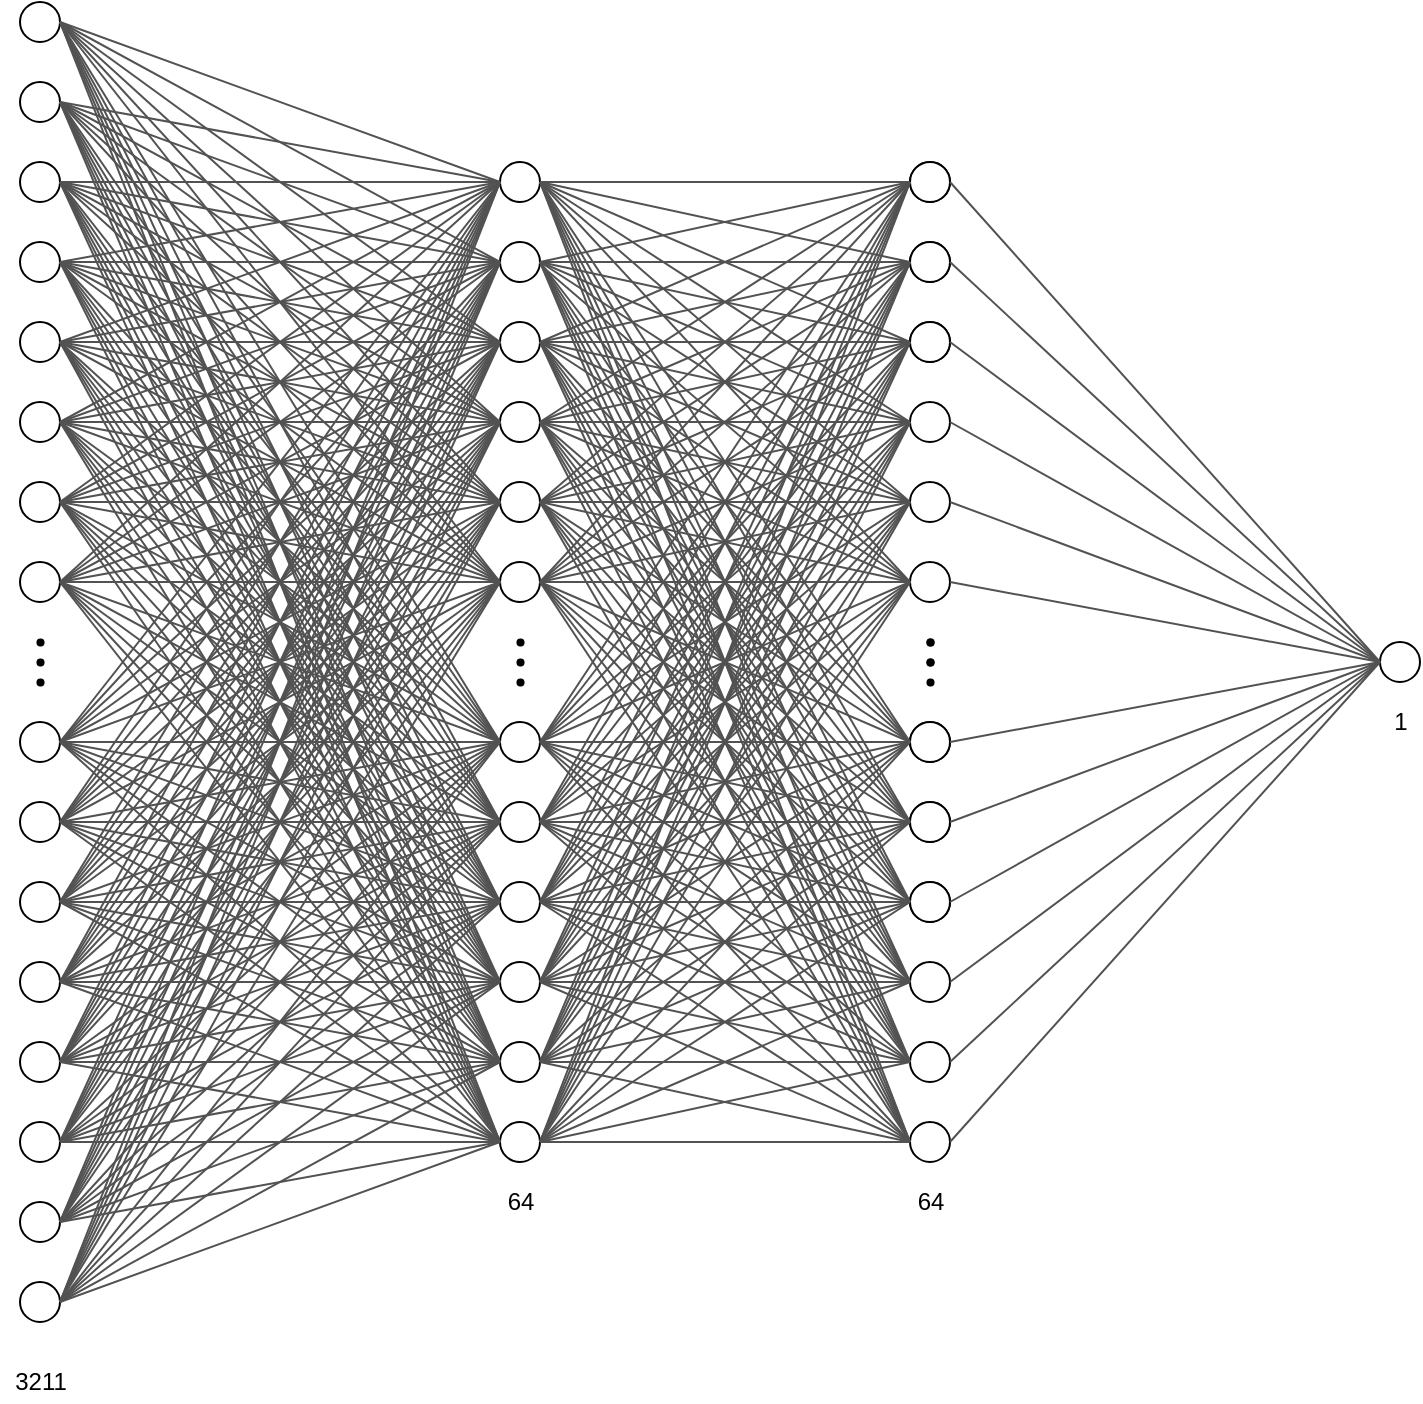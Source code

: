 <mxfile version="19.0.1" type="github">
  <diagram id="sc7eF7NyWI0LZNZIMm0Y" name="Page-1">
    <mxGraphModel dx="1639" dy="882" grid="1" gridSize="10" guides="1" tooltips="1" connect="1" arrows="0" fold="1" page="1" pageScale="1" pageWidth="850" pageHeight="1100" math="0" shadow="0">
      <root>
        <mxCell id="0" />
        <mxCell id="1" parent="0" />
        <mxCell id="GkxkM57QEwcgZs1372AV-10" value="" style="ellipse;whiteSpace=wrap;html=1;aspect=fixed;allowArrows=0;rounded=0;" parent="1" vertex="1">
          <mxGeometry x="50" y="10" width="20" height="20" as="geometry" />
        </mxCell>
        <mxCell id="GkxkM57QEwcgZs1372AV-16" value="" style="ellipse;whiteSpace=wrap;html=1;aspect=fixed;rounded=0;" parent="1" vertex="1">
          <mxGeometry x="50" y="50" width="20" height="20" as="geometry" />
        </mxCell>
        <mxCell id="GkxkM57QEwcgZs1372AV-31" value="" style="ellipse;whiteSpace=wrap;html=1;aspect=fixed;fillColor=#000000;strokeWidth=0;rounded=0;" parent="1" vertex="1">
          <mxGeometry x="58" y="328" width="4" height="4" as="geometry" />
        </mxCell>
        <mxCell id="GkxkM57QEwcgZs1372AV-32" value="" style="ellipse;whiteSpace=wrap;html=1;aspect=fixed;fillColor=#000000;strokeWidth=0;rounded=0;" parent="1" vertex="1">
          <mxGeometry x="58" y="338" width="4" height="4" as="geometry" />
        </mxCell>
        <mxCell id="GkxkM57QEwcgZs1372AV-33" value="" style="ellipse;whiteSpace=wrap;html=1;aspect=fixed;fillColor=#000000;strokeWidth=0;rounded=0;" parent="1" vertex="1">
          <mxGeometry x="58" y="348" width="4" height="4" as="geometry" />
        </mxCell>
        <mxCell id="GkxkM57QEwcgZs1372AV-35" value="" style="ellipse;whiteSpace=wrap;html=1;aspect=fixed;rounded=0;" parent="1" vertex="1">
          <mxGeometry x="290" y="90" width="20" height="20" as="geometry" />
        </mxCell>
        <mxCell id="GkxkM57QEwcgZs1372AV-36" value="" style="ellipse;whiteSpace=wrap;html=1;aspect=fixed;rounded=0;" parent="1" vertex="1">
          <mxGeometry x="290" y="130" width="20" height="20" as="geometry" />
        </mxCell>
        <mxCell id="GkxkM57QEwcgZs1372AV-37" value="" style="ellipse;whiteSpace=wrap;html=1;aspect=fixed;rounded=0;" parent="1" vertex="1">
          <mxGeometry x="290" y="170" width="20" height="20" as="geometry" />
        </mxCell>
        <mxCell id="GkxkM57QEwcgZs1372AV-38" value="" style="ellipse;whiteSpace=wrap;html=1;aspect=fixed;rounded=0;" parent="1" vertex="1">
          <mxGeometry x="290" y="210" width="20" height="20" as="geometry" />
        </mxCell>
        <mxCell id="GkxkM57QEwcgZs1372AV-39" value="" style="ellipse;whiteSpace=wrap;html=1;aspect=fixed;rounded=0;" parent="1" vertex="1">
          <mxGeometry x="290" y="250" width="20" height="20" as="geometry" />
        </mxCell>
        <mxCell id="GkxkM57QEwcgZs1372AV-40" value="" style="ellipse;whiteSpace=wrap;html=1;aspect=fixed;rounded=0;" parent="1" vertex="1">
          <mxGeometry x="290" y="290" width="20" height="20" as="geometry" />
        </mxCell>
        <mxCell id="GkxkM57QEwcgZs1372AV-41" value="" style="ellipse;whiteSpace=wrap;html=1;aspect=fixed;rounded=0;" parent="1" vertex="1">
          <mxGeometry x="290" y="370" width="20" height="20" as="geometry" />
        </mxCell>
        <mxCell id="GkxkM57QEwcgZs1372AV-42" value="" style="ellipse;whiteSpace=wrap;html=1;aspect=fixed;rounded=0;" parent="1" vertex="1">
          <mxGeometry x="290" y="410" width="20" height="20" as="geometry" />
        </mxCell>
        <mxCell id="GkxkM57QEwcgZs1372AV-43" value="" style="ellipse;whiteSpace=wrap;html=1;aspect=fixed;rounded=0;" parent="1" vertex="1">
          <mxGeometry x="290" y="450" width="20" height="20" as="geometry" />
        </mxCell>
        <mxCell id="GkxkM57QEwcgZs1372AV-44" value="" style="ellipse;whiteSpace=wrap;html=1;aspect=fixed;rounded=0;" parent="1" vertex="1">
          <mxGeometry x="290" y="490" width="20" height="20" as="geometry" />
        </mxCell>
        <mxCell id="GkxkM57QEwcgZs1372AV-45" value="" style="ellipse;whiteSpace=wrap;html=1;aspect=fixed;rounded=0;" parent="1" vertex="1">
          <mxGeometry x="290" y="530" width="20" height="20" as="geometry" />
        </mxCell>
        <mxCell id="GkxkM57QEwcgZs1372AV-46" value="" style="ellipse;whiteSpace=wrap;html=1;aspect=fixed;rounded=0;" parent="1" vertex="1">
          <mxGeometry x="290" y="570" width="20" height="20" as="geometry" />
        </mxCell>
        <mxCell id="GkxkM57QEwcgZs1372AV-47" value="" style="ellipse;whiteSpace=wrap;html=1;aspect=fixed;fillColor=#000000;strokeWidth=0;rounded=0;" parent="1" vertex="1">
          <mxGeometry x="298" y="328" width="4" height="4" as="geometry" />
        </mxCell>
        <mxCell id="GkxkM57QEwcgZs1372AV-48" value="" style="ellipse;whiteSpace=wrap;html=1;aspect=fixed;fillColor=#000000;strokeWidth=0;rounded=0;" parent="1" vertex="1">
          <mxGeometry x="298" y="338" width="4" height="4" as="geometry" />
        </mxCell>
        <mxCell id="GkxkM57QEwcgZs1372AV-49" value="" style="ellipse;whiteSpace=wrap;html=1;aspect=fixed;fillColor=#000000;strokeWidth=0;rounded=0;" parent="1" vertex="1">
          <mxGeometry x="298" y="348" width="4" height="4" as="geometry" />
        </mxCell>
        <mxCell id="GkxkM57QEwcgZs1372AV-68" value="" style="endArrow=none;html=1;entryX=1;entryY=0.5;entryDx=0;entryDy=0;exitX=0;exitY=0.5;exitDx=0;exitDy=0;strokeWidth=1;rounded=0;strokeColor=#525252;" parent="1" source="GkxkM57QEwcgZs1372AV-35" target="GkxkM57QEwcgZs1372AV-10" edge="1">
          <mxGeometry width="50" height="50" relative="1" as="geometry">
            <mxPoint x="240" y="400" as="sourcePoint" />
            <mxPoint x="290" y="350" as="targetPoint" />
          </mxGeometry>
        </mxCell>
        <mxCell id="GkxkM57QEwcgZs1372AV-70" value="" style="endArrow=none;html=1;entryX=1;entryY=0.5;entryDx=0;entryDy=0;exitX=0;exitY=0.5;exitDx=0;exitDy=0;strokeWidth=1;rounded=0;strokeColor=#525252;" parent="1" source="GkxkM57QEwcgZs1372AV-36" target="GkxkM57QEwcgZs1372AV-10" edge="1">
          <mxGeometry width="50" height="50" relative="1" as="geometry">
            <mxPoint x="230.0" y="122" as="sourcePoint" />
            <mxPoint x="90" y="42" as="targetPoint" />
          </mxGeometry>
        </mxCell>
        <mxCell id="GkxkM57QEwcgZs1372AV-74" value="" style="endArrow=none;html=1;entryX=1;entryY=0.5;entryDx=0;entryDy=0;exitX=0;exitY=0.5;exitDx=0;exitDy=0;strokeWidth=1;rounded=0;strokeColor=#525252;" parent="1" source="GkxkM57QEwcgZs1372AV-37" target="GkxkM57QEwcgZs1372AV-10" edge="1">
          <mxGeometry width="50" height="50" relative="1" as="geometry">
            <mxPoint x="220" y="152" as="sourcePoint" />
            <mxPoint x="80" y="32" as="targetPoint" />
          </mxGeometry>
        </mxCell>
        <mxCell id="GkxkM57QEwcgZs1372AV-75" value="" style="endArrow=none;html=1;entryX=1;entryY=0.5;entryDx=0;entryDy=0;exitX=0;exitY=0.5;exitDx=0;exitDy=0;strokeWidth=1;rounded=0;strokeColor=#525252;" parent="1" source="GkxkM57QEwcgZs1372AV-38" target="GkxkM57QEwcgZs1372AV-10" edge="1">
          <mxGeometry width="50" height="50" relative="1" as="geometry">
            <mxPoint x="230" y="162" as="sourcePoint" />
            <mxPoint x="90" y="42" as="targetPoint" />
          </mxGeometry>
        </mxCell>
        <mxCell id="GkxkM57QEwcgZs1372AV-76" value="" style="endArrow=none;html=1;entryX=1;entryY=0.5;entryDx=0;entryDy=0;exitX=0;exitY=0.5;exitDx=0;exitDy=0;strokeWidth=1;rounded=0;strokeColor=#525252;" parent="1" source="GkxkM57QEwcgZs1372AV-39" target="GkxkM57QEwcgZs1372AV-10" edge="1">
          <mxGeometry width="50" height="50" relative="1" as="geometry">
            <mxPoint x="240" y="172" as="sourcePoint" />
            <mxPoint x="100" y="52" as="targetPoint" />
          </mxGeometry>
        </mxCell>
        <mxCell id="GkxkM57QEwcgZs1372AV-77" value="" style="endArrow=none;html=1;exitX=0;exitY=0.5;exitDx=0;exitDy=0;strokeWidth=1;rounded=0;strokeColor=#525252;entryX=1;entryY=0.5;entryDx=0;entryDy=0;" parent="1" source="GkxkM57QEwcgZs1372AV-40" target="GkxkM57QEwcgZs1372AV-10" edge="1">
          <mxGeometry width="50" height="50" relative="1" as="geometry">
            <mxPoint x="250" y="182" as="sourcePoint" />
            <mxPoint x="90" y="20" as="targetPoint" />
          </mxGeometry>
        </mxCell>
        <mxCell id="GkxkM57QEwcgZs1372AV-78" value="" style="endArrow=none;html=1;entryX=1;entryY=0.5;entryDx=0;entryDy=0;exitX=0;exitY=0.5;exitDx=0;exitDy=0;strokeWidth=1;rounded=0;strokeColor=#525252;" parent="1" source="GkxkM57QEwcgZs1372AV-41" target="GkxkM57QEwcgZs1372AV-10" edge="1">
          <mxGeometry width="50" height="50" relative="1" as="geometry">
            <mxPoint x="260" y="192" as="sourcePoint" />
            <mxPoint x="120" y="72" as="targetPoint" />
          </mxGeometry>
        </mxCell>
        <mxCell id="GkxkM57QEwcgZs1372AV-79" value="" style="endArrow=none;html=1;entryX=1;entryY=0.5;entryDx=0;entryDy=0;exitX=0;exitY=0.5;exitDx=0;exitDy=0;strokeWidth=1;rounded=0;strokeColor=#525252;" parent="1" source="GkxkM57QEwcgZs1372AV-42" target="GkxkM57QEwcgZs1372AV-10" edge="1">
          <mxGeometry width="50" height="50" relative="1" as="geometry">
            <mxPoint x="270" y="202" as="sourcePoint" />
            <mxPoint x="130" y="82" as="targetPoint" />
          </mxGeometry>
        </mxCell>
        <mxCell id="GkxkM57QEwcgZs1372AV-80" value="" style="endArrow=none;html=1;entryX=1;entryY=0.5;entryDx=0;entryDy=0;exitX=0;exitY=0.5;exitDx=0;exitDy=0;strokeWidth=1;rounded=0;strokeColor=#525252;" parent="1" source="GkxkM57QEwcgZs1372AV-43" target="GkxkM57QEwcgZs1372AV-10" edge="1">
          <mxGeometry width="50" height="50" relative="1" as="geometry">
            <mxPoint x="280" y="212" as="sourcePoint" />
            <mxPoint x="140" y="92" as="targetPoint" />
          </mxGeometry>
        </mxCell>
        <mxCell id="GkxkM57QEwcgZs1372AV-81" value="" style="endArrow=none;html=1;entryX=1;entryY=0.5;entryDx=0;entryDy=0;exitX=0;exitY=0.5;exitDx=0;exitDy=0;strokeWidth=1;rounded=0;strokeColor=#525252;" parent="1" source="GkxkM57QEwcgZs1372AV-44" target="GkxkM57QEwcgZs1372AV-10" edge="1">
          <mxGeometry width="50" height="50" relative="1" as="geometry">
            <mxPoint x="290" y="222" as="sourcePoint" />
            <mxPoint x="150" y="102" as="targetPoint" />
          </mxGeometry>
        </mxCell>
        <mxCell id="GkxkM57QEwcgZs1372AV-82" value="" style="endArrow=none;html=1;entryX=1;entryY=0.5;entryDx=0;entryDy=0;exitX=0;exitY=0.5;exitDx=0;exitDy=0;strokeWidth=1;rounded=0;strokeColor=#525252;" parent="1" source="GkxkM57QEwcgZs1372AV-45" target="GkxkM57QEwcgZs1372AV-10" edge="1">
          <mxGeometry width="50" height="50" relative="1" as="geometry">
            <mxPoint x="300" y="232" as="sourcePoint" />
            <mxPoint x="160" y="112" as="targetPoint" />
          </mxGeometry>
        </mxCell>
        <mxCell id="GkxkM57QEwcgZs1372AV-83" value="" style="endArrow=none;html=1;entryX=1;entryY=0.5;entryDx=0;entryDy=0;exitX=0;exitY=0.5;exitDx=0;exitDy=0;strokeWidth=1;rounded=0;strokeColor=#525252;" parent="1" source="GkxkM57QEwcgZs1372AV-46" target="GkxkM57QEwcgZs1372AV-10" edge="1">
          <mxGeometry width="50" height="50" relative="1" as="geometry">
            <mxPoint x="310" y="242" as="sourcePoint" />
            <mxPoint x="170" y="122" as="targetPoint" />
          </mxGeometry>
        </mxCell>
        <mxCell id="GkxkM57QEwcgZs1372AV-84" value="" style="endArrow=none;html=1;entryX=1;entryY=0.5;entryDx=0;entryDy=0;strokeWidth=1;rounded=0;strokeColor=#525252;exitX=0;exitY=0.5;exitDx=0;exitDy=0;" parent="1" source="GkxkM57QEwcgZs1372AV-36" target="GkxkM57QEwcgZs1372AV-16" edge="1">
          <mxGeometry width="50" height="50" relative="1" as="geometry">
            <mxPoint x="190" y="150" as="sourcePoint" />
            <mxPoint x="70" y="64" as="targetPoint" />
          </mxGeometry>
        </mxCell>
        <mxCell id="GkxkM57QEwcgZs1372AV-85" value="" style="endArrow=none;html=1;entryX=1;entryY=0.5;entryDx=0;entryDy=0;strokeWidth=1;rounded=0;strokeColor=#525252;exitX=0;exitY=0.5;exitDx=0;exitDy=0;" parent="1" source="GkxkM57QEwcgZs1372AV-37" target="GkxkM57QEwcgZs1372AV-16" edge="1">
          <mxGeometry width="50" height="50" relative="1" as="geometry">
            <mxPoint x="210" y="180" as="sourcePoint" />
            <mxPoint x="70" y="64" as="targetPoint" />
          </mxGeometry>
        </mxCell>
        <mxCell id="GkxkM57QEwcgZs1372AV-86" value="" style="endArrow=none;html=1;entryX=1;entryY=0.5;entryDx=0;entryDy=0;exitX=0;exitY=0.5;exitDx=0;exitDy=0;strokeWidth=1;rounded=0;strokeColor=#525252;" parent="1" source="GkxkM57QEwcgZs1372AV-38" target="GkxkM57QEwcgZs1372AV-16" edge="1">
          <mxGeometry width="50" height="50" relative="1" as="geometry">
            <mxPoint x="210" y="224" as="sourcePoint" />
            <mxPoint x="70" y="64" as="targetPoint" />
          </mxGeometry>
        </mxCell>
        <mxCell id="GkxkM57QEwcgZs1372AV-87" value="" style="endArrow=none;html=1;entryX=1;entryY=0.5;entryDx=0;entryDy=0;exitX=0;exitY=0.5;exitDx=0;exitDy=0;strokeWidth=1;rounded=0;strokeColor=#525252;" parent="1" source="GkxkM57QEwcgZs1372AV-39" target="GkxkM57QEwcgZs1372AV-16" edge="1">
          <mxGeometry width="50" height="50" relative="1" as="geometry">
            <mxPoint x="210" y="264" as="sourcePoint" />
            <mxPoint x="70" y="64" as="targetPoint" />
          </mxGeometry>
        </mxCell>
        <mxCell id="GkxkM57QEwcgZs1372AV-88" value="" style="endArrow=none;html=1;entryX=1;entryY=0.5;entryDx=0;entryDy=0;strokeWidth=1;rounded=0;strokeColor=#525252;exitX=0;exitY=0.5;exitDx=0;exitDy=0;" parent="1" source="GkxkM57QEwcgZs1372AV-40" target="GkxkM57QEwcgZs1372AV-16" edge="1">
          <mxGeometry width="50" height="50" relative="1" as="geometry">
            <mxPoint x="210" y="304" as="sourcePoint" />
            <mxPoint x="70" y="64" as="targetPoint" />
          </mxGeometry>
        </mxCell>
        <mxCell id="GkxkM57QEwcgZs1372AV-90" value="" style="endArrow=none;html=1;entryX=1;entryY=0.5;entryDx=0;entryDy=0;exitX=0;exitY=0.5;exitDx=0;exitDy=0;strokeWidth=1;rounded=0;strokeColor=#525252;" parent="1" source="GkxkM57QEwcgZs1372AV-41" target="GkxkM57QEwcgZs1372AV-16" edge="1">
          <mxGeometry width="50" height="50" relative="1" as="geometry">
            <mxPoint x="210" y="444" as="sourcePoint" />
            <mxPoint x="70" y="64" as="targetPoint" />
          </mxGeometry>
        </mxCell>
        <mxCell id="GkxkM57QEwcgZs1372AV-91" value="" style="endArrow=none;html=1;entryX=1;entryY=0.5;entryDx=0;entryDy=0;exitX=0;exitY=0.5;exitDx=0;exitDy=0;strokeWidth=1;rounded=0;strokeColor=#525252;" parent="1" source="GkxkM57QEwcgZs1372AV-42" target="GkxkM57QEwcgZs1372AV-16" edge="1">
          <mxGeometry width="50" height="50" relative="1" as="geometry">
            <mxPoint x="210" y="484" as="sourcePoint" />
            <mxPoint x="70" y="64" as="targetPoint" />
          </mxGeometry>
        </mxCell>
        <mxCell id="GkxkM57QEwcgZs1372AV-92" value="" style="endArrow=none;html=1;entryX=1;entryY=0.5;entryDx=0;entryDy=0;exitX=0;exitY=0.5;exitDx=0;exitDy=0;strokeWidth=1;rounded=0;strokeColor=#525252;" parent="1" source="GkxkM57QEwcgZs1372AV-43" target="GkxkM57QEwcgZs1372AV-16" edge="1">
          <mxGeometry width="50" height="50" relative="1" as="geometry">
            <mxPoint x="210" y="524" as="sourcePoint" />
            <mxPoint x="70" y="64" as="targetPoint" />
          </mxGeometry>
        </mxCell>
        <mxCell id="GkxkM57QEwcgZs1372AV-93" value="" style="endArrow=none;html=1;entryX=1;entryY=0.5;entryDx=0;entryDy=0;exitX=0;exitY=0.5;exitDx=0;exitDy=0;strokeWidth=1;rounded=0;strokeColor=#525252;" parent="1" source="GkxkM57QEwcgZs1372AV-44" target="GkxkM57QEwcgZs1372AV-16" edge="1">
          <mxGeometry width="50" height="50" relative="1" as="geometry">
            <mxPoint x="210" y="564" as="sourcePoint" />
            <mxPoint x="70" y="64" as="targetPoint" />
          </mxGeometry>
        </mxCell>
        <mxCell id="GkxkM57QEwcgZs1372AV-94" value="" style="endArrow=none;html=1;entryX=1;entryY=0.5;entryDx=0;entryDy=0;exitX=0;exitY=0.5;exitDx=0;exitDy=0;strokeWidth=1;rounded=0;strokeColor=#525252;" parent="1" source="GkxkM57QEwcgZs1372AV-45" target="GkxkM57QEwcgZs1372AV-16" edge="1">
          <mxGeometry width="50" height="50" relative="1" as="geometry">
            <mxPoint x="210" y="604" as="sourcePoint" />
            <mxPoint x="70" y="64" as="targetPoint" />
          </mxGeometry>
        </mxCell>
        <mxCell id="GkxkM57QEwcgZs1372AV-96" value="" style="endArrow=none;html=1;entryX=1;entryY=0.5;entryDx=0;entryDy=0;exitX=0;exitY=0.5;exitDx=0;exitDy=0;strokeWidth=1;rounded=0;strokeColor=#525252;" parent="1" source="GkxkM57QEwcgZs1372AV-46" target="GkxkM57QEwcgZs1372AV-16" edge="1">
          <mxGeometry width="50" height="50" relative="1" as="geometry">
            <mxPoint x="340.0" y="532" as="sourcePoint" />
            <mxPoint x="80.0" y="32" as="targetPoint" />
          </mxGeometry>
        </mxCell>
        <mxCell id="GkxkM57QEwcgZs1372AV-123" value="" style="ellipse;whiteSpace=wrap;html=1;aspect=fixed;allowArrows=0;rounded=0;" parent="1" vertex="1">
          <mxGeometry x="50" y="90" width="20" height="20" as="geometry" />
        </mxCell>
        <mxCell id="GkxkM57QEwcgZs1372AV-124" value="" style="endArrow=none;html=1;entryX=1;entryY=0.5;entryDx=0;entryDy=0;exitX=0;exitY=0.5;exitDx=0;exitDy=0;strokeWidth=1;rounded=0;strokeColor=#525252;" parent="1" source="GkxkM57QEwcgZs1372AV-37" target="GkxkM57QEwcgZs1372AV-123" edge="1">
          <mxGeometry width="50" height="50" relative="1" as="geometry">
            <mxPoint x="330" y="102" as="sourcePoint" />
            <mxPoint x="290" y="430" as="targetPoint" />
          </mxGeometry>
        </mxCell>
        <mxCell id="GkxkM57QEwcgZs1372AV-125" value="" style="endArrow=none;html=1;entryX=1;entryY=0.5;entryDx=0;entryDy=0;exitX=0;exitY=0.5;exitDx=0;exitDy=0;strokeWidth=1;rounded=0;strokeColor=#525252;" parent="1" source="GkxkM57QEwcgZs1372AV-38" target="GkxkM57QEwcgZs1372AV-123" edge="1">
          <mxGeometry width="50" height="50" relative="1" as="geometry">
            <mxPoint x="330" y="142" as="sourcePoint" />
            <mxPoint x="90" y="122" as="targetPoint" />
          </mxGeometry>
        </mxCell>
        <mxCell id="GkxkM57QEwcgZs1372AV-126" value="" style="endArrow=none;html=1;entryX=1;entryY=0.5;entryDx=0;entryDy=0;exitX=0;exitY=0.5;exitDx=0;exitDy=0;strokeWidth=1;rounded=0;strokeColor=#525252;" parent="1" source="GkxkM57QEwcgZs1372AV-39" target="GkxkM57QEwcgZs1372AV-123" edge="1">
          <mxGeometry width="50" height="50" relative="1" as="geometry">
            <mxPoint x="330" y="182" as="sourcePoint" />
            <mxPoint x="80" y="112" as="targetPoint" />
          </mxGeometry>
        </mxCell>
        <mxCell id="GkxkM57QEwcgZs1372AV-127" value="" style="endArrow=none;html=1;entryX=1;entryY=0.5;entryDx=0;entryDy=0;exitX=0;exitY=0.5;exitDx=0;exitDy=0;strokeWidth=1;rounded=0;strokeColor=#525252;" parent="1" source="GkxkM57QEwcgZs1372AV-40" target="GkxkM57QEwcgZs1372AV-123" edge="1">
          <mxGeometry width="50" height="50" relative="1" as="geometry">
            <mxPoint x="330" y="222" as="sourcePoint" />
            <mxPoint x="90" y="122" as="targetPoint" />
          </mxGeometry>
        </mxCell>
        <mxCell id="GkxkM57QEwcgZs1372AV-128" value="" style="endArrow=none;html=1;entryX=1;entryY=0.5;entryDx=0;entryDy=0;exitX=0;exitY=0.5;exitDx=0;exitDy=0;strokeWidth=1;rounded=0;strokeColor=#525252;" parent="1" source="GkxkM57QEwcgZs1372AV-41" target="GkxkM57QEwcgZs1372AV-123" edge="1">
          <mxGeometry width="50" height="50" relative="1" as="geometry">
            <mxPoint x="330" y="262" as="sourcePoint" />
            <mxPoint x="100" y="132" as="targetPoint" />
          </mxGeometry>
        </mxCell>
        <mxCell id="GkxkM57QEwcgZs1372AV-129" value="" style="endArrow=none;html=1;exitX=0;exitY=0.5;exitDx=0;exitDy=0;strokeWidth=1;rounded=0;strokeColor=#525252;entryX=1;entryY=0.5;entryDx=0;entryDy=0;" parent="1" source="GkxkM57QEwcgZs1372AV-42" target="GkxkM57QEwcgZs1372AV-123" edge="1">
          <mxGeometry width="50" height="50" relative="1" as="geometry">
            <mxPoint x="330" y="302" as="sourcePoint" />
            <mxPoint x="90" y="100" as="targetPoint" />
          </mxGeometry>
        </mxCell>
        <mxCell id="GkxkM57QEwcgZs1372AV-130" value="" style="endArrow=none;html=1;entryX=1;entryY=0.5;entryDx=0;entryDy=0;exitX=0;exitY=0.5;exitDx=0;exitDy=0;strokeWidth=1;rounded=0;strokeColor=#525252;" parent="1" source="GkxkM57QEwcgZs1372AV-44" target="GkxkM57QEwcgZs1372AV-123" edge="1">
          <mxGeometry width="50" height="50" relative="1" as="geometry">
            <mxPoint x="330" y="402" as="sourcePoint" />
            <mxPoint x="120" y="152" as="targetPoint" />
          </mxGeometry>
        </mxCell>
        <mxCell id="GkxkM57QEwcgZs1372AV-131" value="" style="endArrow=none;html=1;entryX=1;entryY=0.5;entryDx=0;entryDy=0;exitX=0;exitY=0.5;exitDx=0;exitDy=0;strokeWidth=1;rounded=0;strokeColor=#525252;" parent="1" source="GkxkM57QEwcgZs1372AV-45" target="GkxkM57QEwcgZs1372AV-123" edge="1">
          <mxGeometry width="50" height="50" relative="1" as="geometry">
            <mxPoint x="330" y="442" as="sourcePoint" />
            <mxPoint x="130" y="162" as="targetPoint" />
          </mxGeometry>
        </mxCell>
        <mxCell id="GkxkM57QEwcgZs1372AV-132" value="" style="endArrow=none;html=1;entryX=1;entryY=0.5;entryDx=0;entryDy=0;exitX=0;exitY=0.5;exitDx=0;exitDy=0;strokeWidth=1;rounded=0;strokeColor=#525252;" parent="1" source="GkxkM57QEwcgZs1372AV-46" target="GkxkM57QEwcgZs1372AV-123" edge="1">
          <mxGeometry width="50" height="50" relative="1" as="geometry">
            <mxPoint x="330" y="482" as="sourcePoint" />
            <mxPoint x="140" y="172" as="targetPoint" />
          </mxGeometry>
        </mxCell>
        <mxCell id="GkxkM57QEwcgZs1372AV-133" value="" style="endArrow=none;html=1;entryX=1;entryY=0.5;entryDx=0;entryDy=0;exitX=0;exitY=0.5;exitDx=0;exitDy=0;strokeWidth=1;rounded=0;strokeColor=#525252;" parent="1" source="GkxkM57QEwcgZs1372AV-36" target="GkxkM57QEwcgZs1372AV-123" edge="1">
          <mxGeometry width="50" height="50" relative="1" as="geometry">
            <mxPoint x="330" y="522" as="sourcePoint" />
            <mxPoint x="150" y="182" as="targetPoint" />
          </mxGeometry>
        </mxCell>
        <mxCell id="GkxkM57QEwcgZs1372AV-134" value="" style="endArrow=none;html=1;entryX=1;entryY=0.5;entryDx=0;entryDy=0;exitX=0;exitY=0.5;exitDx=0;exitDy=0;strokeWidth=1;rounded=0;strokeColor=#525252;" parent="1" source="GkxkM57QEwcgZs1372AV-35" target="GkxkM57QEwcgZs1372AV-123" edge="1">
          <mxGeometry width="50" height="50" relative="1" as="geometry">
            <mxPoint x="330" y="562" as="sourcePoint" />
            <mxPoint x="160" y="192" as="targetPoint" />
          </mxGeometry>
        </mxCell>
        <mxCell id="GkxkM57QEwcgZs1372AV-135" value="" style="endArrow=none;html=1;entryX=1;entryY=0.5;entryDx=0;entryDy=0;exitX=0;exitY=0.5;exitDx=0;exitDy=0;strokeWidth=1;rounded=0;strokeColor=#525252;" parent="1" source="GkxkM57QEwcgZs1372AV-43" target="GkxkM57QEwcgZs1372AV-123" edge="1">
          <mxGeometry width="50" height="50" relative="1" as="geometry">
            <mxPoint x="330" y="602" as="sourcePoint" />
            <mxPoint x="170" y="202" as="targetPoint" />
          </mxGeometry>
        </mxCell>
        <mxCell id="GkxkM57QEwcgZs1372AV-175" value="" style="ellipse;whiteSpace=wrap;html=1;aspect=fixed;allowArrows=0;rounded=0;" parent="1" vertex="1">
          <mxGeometry x="50" y="130" width="20" height="20" as="geometry" />
        </mxCell>
        <mxCell id="GkxkM57QEwcgZs1372AV-176" value="" style="endArrow=none;html=1;entryX=1;entryY=0.5;entryDx=0;entryDy=0;exitX=0;exitY=0.5;exitDx=0;exitDy=0;strokeWidth=1;rounded=0;strokeColor=#525252;" parent="1" source="GkxkM57QEwcgZs1372AV-37" target="GkxkM57QEwcgZs1372AV-175" edge="1">
          <mxGeometry width="50" height="50" relative="1" as="geometry">
            <mxPoint x="330" y="262" as="sourcePoint" />
            <mxPoint x="290" y="470" as="targetPoint" />
          </mxGeometry>
        </mxCell>
        <mxCell id="GkxkM57QEwcgZs1372AV-177" value="" style="endArrow=none;html=1;entryX=1;entryY=0.5;entryDx=0;entryDy=0;exitX=0;exitY=0.5;exitDx=0;exitDy=0;strokeWidth=1;rounded=0;strokeColor=#525252;" parent="1" source="GkxkM57QEwcgZs1372AV-38" target="GkxkM57QEwcgZs1372AV-175" edge="1">
          <mxGeometry width="50" height="50" relative="1" as="geometry">
            <mxPoint x="330" y="302" as="sourcePoint" />
            <mxPoint x="90" y="162" as="targetPoint" />
          </mxGeometry>
        </mxCell>
        <mxCell id="GkxkM57QEwcgZs1372AV-178" value="" style="endArrow=none;html=1;entryX=1;entryY=0.5;entryDx=0;entryDy=0;exitX=0;exitY=0.5;exitDx=0;exitDy=0;strokeWidth=1;rounded=0;strokeColor=#525252;" parent="1" source="GkxkM57QEwcgZs1372AV-39" target="GkxkM57QEwcgZs1372AV-175" edge="1">
          <mxGeometry width="50" height="50" relative="1" as="geometry">
            <mxPoint x="330" y="342" as="sourcePoint" />
            <mxPoint x="80" y="152" as="targetPoint" />
          </mxGeometry>
        </mxCell>
        <mxCell id="GkxkM57QEwcgZs1372AV-179" value="" style="endArrow=none;html=1;entryX=1;entryY=0.5;entryDx=0;entryDy=0;exitX=0;exitY=0.5;exitDx=0;exitDy=0;strokeWidth=1;rounded=0;strokeColor=#525252;" parent="1" source="GkxkM57QEwcgZs1372AV-40" target="GkxkM57QEwcgZs1372AV-175" edge="1">
          <mxGeometry width="50" height="50" relative="1" as="geometry">
            <mxPoint x="330" y="382" as="sourcePoint" />
            <mxPoint x="90" y="162" as="targetPoint" />
          </mxGeometry>
        </mxCell>
        <mxCell id="GkxkM57QEwcgZs1372AV-180" value="" style="endArrow=none;html=1;entryX=1;entryY=0.5;entryDx=0;entryDy=0;exitX=0;exitY=0.5;exitDx=0;exitDy=0;strokeWidth=1;rounded=0;strokeColor=#525252;" parent="1" source="GkxkM57QEwcgZs1372AV-41" target="GkxkM57QEwcgZs1372AV-175" edge="1">
          <mxGeometry width="50" height="50" relative="1" as="geometry">
            <mxPoint x="330" y="462" as="sourcePoint" />
            <mxPoint x="100" y="172" as="targetPoint" />
          </mxGeometry>
        </mxCell>
        <mxCell id="GkxkM57QEwcgZs1372AV-181" value="" style="endArrow=none;html=1;exitX=0;exitY=0.5;exitDx=0;exitDy=0;strokeWidth=1;rounded=0;strokeColor=#525252;entryX=1;entryY=0.5;entryDx=0;entryDy=0;" parent="1" source="GkxkM57QEwcgZs1372AV-42" target="GkxkM57QEwcgZs1372AV-175" edge="1">
          <mxGeometry width="50" height="50" relative="1" as="geometry">
            <mxPoint x="330" y="502" as="sourcePoint" />
            <mxPoint x="90" y="140" as="targetPoint" />
          </mxGeometry>
        </mxCell>
        <mxCell id="GkxkM57QEwcgZs1372AV-182" value="" style="endArrow=none;html=1;entryX=1;entryY=0.5;entryDx=0;entryDy=0;exitX=0;exitY=0.5;exitDx=0;exitDy=0;strokeWidth=1;rounded=0;strokeColor=#525252;" parent="1" source="GkxkM57QEwcgZs1372AV-44" target="GkxkM57QEwcgZs1372AV-175" edge="1">
          <mxGeometry width="50" height="50" relative="1" as="geometry">
            <mxPoint x="330" y="582" as="sourcePoint" />
            <mxPoint x="120" y="192" as="targetPoint" />
          </mxGeometry>
        </mxCell>
        <mxCell id="GkxkM57QEwcgZs1372AV-183" value="" style="endArrow=none;html=1;entryX=1;entryY=0.5;entryDx=0;entryDy=0;exitX=0;exitY=0.5;exitDx=0;exitDy=0;strokeWidth=1;rounded=0;strokeColor=#525252;" parent="1" source="GkxkM57QEwcgZs1372AV-45" target="GkxkM57QEwcgZs1372AV-175" edge="1">
          <mxGeometry width="50" height="50" relative="1" as="geometry">
            <mxPoint x="330" y="622" as="sourcePoint" />
            <mxPoint x="130" y="202" as="targetPoint" />
          </mxGeometry>
        </mxCell>
        <mxCell id="GkxkM57QEwcgZs1372AV-184" value="" style="endArrow=none;html=1;entryX=1;entryY=0.5;entryDx=0;entryDy=0;exitX=0;exitY=0.5;exitDx=0;exitDy=0;strokeWidth=1;rounded=0;strokeColor=#525252;" parent="1" source="GkxkM57QEwcgZs1372AV-46" target="GkxkM57QEwcgZs1372AV-175" edge="1">
          <mxGeometry width="50" height="50" relative="1" as="geometry">
            <mxPoint x="330" y="662" as="sourcePoint" />
            <mxPoint x="140" y="212" as="targetPoint" />
          </mxGeometry>
        </mxCell>
        <mxCell id="GkxkM57QEwcgZs1372AV-185" value="" style="endArrow=none;html=1;entryX=1;entryY=0.5;entryDx=0;entryDy=0;exitX=0;exitY=0.5;exitDx=0;exitDy=0;strokeWidth=1;rounded=0;strokeColor=#525252;" parent="1" source="GkxkM57QEwcgZs1372AV-36" target="GkxkM57QEwcgZs1372AV-175" edge="1">
          <mxGeometry width="50" height="50" relative="1" as="geometry">
            <mxPoint x="330" y="222" as="sourcePoint" />
            <mxPoint x="150" y="222" as="targetPoint" />
          </mxGeometry>
        </mxCell>
        <mxCell id="GkxkM57QEwcgZs1372AV-186" value="" style="endArrow=none;html=1;entryX=1;entryY=0.5;entryDx=0;entryDy=0;exitX=0;exitY=0.5;exitDx=0;exitDy=0;strokeWidth=1;rounded=0;strokeColor=#525252;" parent="1" source="GkxkM57QEwcgZs1372AV-35" target="GkxkM57QEwcgZs1372AV-175" edge="1">
          <mxGeometry width="50" height="50" relative="1" as="geometry">
            <mxPoint x="330" y="182" as="sourcePoint" />
            <mxPoint x="160" y="232" as="targetPoint" />
          </mxGeometry>
        </mxCell>
        <mxCell id="GkxkM57QEwcgZs1372AV-187" value="" style="endArrow=none;html=1;entryX=1;entryY=0.5;entryDx=0;entryDy=0;exitX=0;exitY=0.5;exitDx=0;exitDy=0;strokeWidth=1;rounded=0;strokeColor=#525252;" parent="1" source="GkxkM57QEwcgZs1372AV-43" target="GkxkM57QEwcgZs1372AV-175" edge="1">
          <mxGeometry width="50" height="50" relative="1" as="geometry">
            <mxPoint x="330" y="542" as="sourcePoint" />
            <mxPoint x="170" y="242" as="targetPoint" />
          </mxGeometry>
        </mxCell>
        <mxCell id="GkxkM57QEwcgZs1372AV-214" value="" style="ellipse;whiteSpace=wrap;html=1;aspect=fixed;allowArrows=0;rounded=0;" parent="1" vertex="1">
          <mxGeometry x="50" y="170" width="20" height="20" as="geometry" />
        </mxCell>
        <mxCell id="GkxkM57QEwcgZs1372AV-215" value="" style="endArrow=none;html=1;entryX=1;entryY=0.5;entryDx=0;entryDy=0;exitX=0;exitY=0.5;exitDx=0;exitDy=0;strokeWidth=1;rounded=0;strokeColor=#525252;" parent="1" source="GkxkM57QEwcgZs1372AV-38" target="GkxkM57QEwcgZs1372AV-214" edge="1">
          <mxGeometry width="50" height="50" relative="1" as="geometry">
            <mxPoint x="330" y="300" as="sourcePoint" />
            <mxPoint x="290" y="508" as="targetPoint" />
          </mxGeometry>
        </mxCell>
        <mxCell id="GkxkM57QEwcgZs1372AV-216" value="" style="endArrow=none;html=1;entryX=1;entryY=0.5;entryDx=0;entryDy=0;exitX=0;exitY=0.5;exitDx=0;exitDy=0;strokeWidth=1;rounded=0;strokeColor=#525252;" parent="1" source="GkxkM57QEwcgZs1372AV-39" target="GkxkM57QEwcgZs1372AV-214" edge="1">
          <mxGeometry width="50" height="50" relative="1" as="geometry">
            <mxPoint x="330" y="340" as="sourcePoint" />
            <mxPoint x="90" y="200" as="targetPoint" />
          </mxGeometry>
        </mxCell>
        <mxCell id="GkxkM57QEwcgZs1372AV-217" value="" style="endArrow=none;html=1;entryX=1;entryY=0.5;entryDx=0;entryDy=0;exitX=0;exitY=0.5;exitDx=0;exitDy=0;strokeWidth=1;rounded=0;strokeColor=#525252;" parent="1" source="GkxkM57QEwcgZs1372AV-40" target="GkxkM57QEwcgZs1372AV-214" edge="1">
          <mxGeometry width="50" height="50" relative="1" as="geometry">
            <mxPoint x="330" y="380" as="sourcePoint" />
            <mxPoint x="80" y="190" as="targetPoint" />
          </mxGeometry>
        </mxCell>
        <mxCell id="GkxkM57QEwcgZs1372AV-218" value="" style="endArrow=none;html=1;entryX=1;entryY=0.5;entryDx=0;entryDy=0;exitX=0;exitY=0.5;exitDx=0;exitDy=0;strokeWidth=1;rounded=0;strokeColor=#525252;" parent="1" source="GkxkM57QEwcgZs1372AV-41" target="GkxkM57QEwcgZs1372AV-214" edge="1">
          <mxGeometry width="50" height="50" relative="1" as="geometry">
            <mxPoint x="330" y="420" as="sourcePoint" />
            <mxPoint x="90" y="200" as="targetPoint" />
          </mxGeometry>
        </mxCell>
        <mxCell id="GkxkM57QEwcgZs1372AV-219" value="" style="endArrow=none;html=1;entryX=1;entryY=0.5;entryDx=0;entryDy=0;exitX=0;exitY=0.5;exitDx=0;exitDy=0;strokeWidth=1;rounded=0;strokeColor=#525252;" parent="1" source="GkxkM57QEwcgZs1372AV-42" target="GkxkM57QEwcgZs1372AV-214" edge="1">
          <mxGeometry width="50" height="50" relative="1" as="geometry">
            <mxPoint x="330" y="500" as="sourcePoint" />
            <mxPoint x="100" y="210" as="targetPoint" />
          </mxGeometry>
        </mxCell>
        <mxCell id="GkxkM57QEwcgZs1372AV-220" value="" style="endArrow=none;html=1;exitX=0;exitY=0.5;exitDx=0;exitDy=0;strokeWidth=1;rounded=0;strokeColor=#525252;entryX=1;entryY=0.5;entryDx=0;entryDy=0;" parent="1" source="GkxkM57QEwcgZs1372AV-43" target="GkxkM57QEwcgZs1372AV-214" edge="1">
          <mxGeometry width="50" height="50" relative="1" as="geometry">
            <mxPoint x="330" y="540" as="sourcePoint" />
            <mxPoint x="90" y="178" as="targetPoint" />
          </mxGeometry>
        </mxCell>
        <mxCell id="GkxkM57QEwcgZs1372AV-221" value="" style="endArrow=none;html=1;entryX=1;entryY=0.5;entryDx=0;entryDy=0;exitX=0;exitY=0.5;exitDx=0;exitDy=0;strokeWidth=1;rounded=0;strokeColor=#525252;" parent="1" source="GkxkM57QEwcgZs1372AV-45" target="GkxkM57QEwcgZs1372AV-214" edge="1">
          <mxGeometry width="50" height="50" relative="1" as="geometry">
            <mxPoint x="330" y="620" as="sourcePoint" />
            <mxPoint x="120" y="230" as="targetPoint" />
          </mxGeometry>
        </mxCell>
        <mxCell id="GkxkM57QEwcgZs1372AV-222" value="" style="endArrow=none;html=1;entryX=1;entryY=0.5;entryDx=0;entryDy=0;exitX=0;exitY=0.5;exitDx=0;exitDy=0;strokeWidth=1;rounded=0;strokeColor=#525252;" parent="1" source="GkxkM57QEwcgZs1372AV-46" target="GkxkM57QEwcgZs1372AV-214" edge="1">
          <mxGeometry width="50" height="50" relative="1" as="geometry">
            <mxPoint x="330" y="660" as="sourcePoint" />
            <mxPoint x="130" y="240" as="targetPoint" />
          </mxGeometry>
        </mxCell>
        <mxCell id="GkxkM57QEwcgZs1372AV-223" value="" style="endArrow=none;html=1;entryX=1;entryY=0.5;entryDx=0;entryDy=0;exitX=0;exitY=0.5;exitDx=0;exitDy=0;strokeWidth=1;rounded=0;strokeColor=#525252;" parent="1" source="GkxkM57QEwcgZs1372AV-35" target="GkxkM57QEwcgZs1372AV-214" edge="1">
          <mxGeometry width="50" height="50" relative="1" as="geometry">
            <mxPoint x="330" y="700" as="sourcePoint" />
            <mxPoint x="140" y="250" as="targetPoint" />
          </mxGeometry>
        </mxCell>
        <mxCell id="GkxkM57QEwcgZs1372AV-224" value="" style="endArrow=none;html=1;entryX=1;entryY=0.5;entryDx=0;entryDy=0;exitX=0;exitY=0.5;exitDx=0;exitDy=0;strokeWidth=1;rounded=0;strokeColor=#525252;" parent="1" source="GkxkM57QEwcgZs1372AV-37" target="GkxkM57QEwcgZs1372AV-214" edge="1">
          <mxGeometry width="50" height="50" relative="1" as="geometry">
            <mxPoint x="330" y="260" as="sourcePoint" />
            <mxPoint x="150" y="260" as="targetPoint" />
          </mxGeometry>
        </mxCell>
        <mxCell id="GkxkM57QEwcgZs1372AV-225" value="" style="endArrow=none;html=1;entryX=1;entryY=0.5;entryDx=0;entryDy=0;strokeWidth=1;rounded=0;strokeColor=#525252;exitX=0;exitY=0.5;exitDx=0;exitDy=0;" parent="1" source="GkxkM57QEwcgZs1372AV-36" target="GkxkM57QEwcgZs1372AV-214" edge="1">
          <mxGeometry width="50" height="50" relative="1" as="geometry">
            <mxPoint x="320" y="220" as="sourcePoint" />
            <mxPoint x="160" y="270" as="targetPoint" />
          </mxGeometry>
        </mxCell>
        <mxCell id="GkxkM57QEwcgZs1372AV-226" value="" style="endArrow=none;html=1;entryX=1;entryY=0.5;entryDx=0;entryDy=0;exitX=0;exitY=0.5;exitDx=0;exitDy=0;strokeWidth=1;rounded=0;strokeColor=#525252;" parent="1" source="GkxkM57QEwcgZs1372AV-44" target="GkxkM57QEwcgZs1372AV-214" edge="1">
          <mxGeometry width="50" height="50" relative="1" as="geometry">
            <mxPoint x="330" y="580" as="sourcePoint" />
            <mxPoint x="170" y="280" as="targetPoint" />
          </mxGeometry>
        </mxCell>
        <mxCell id="GkxkM57QEwcgZs1372AV-227" value="" style="endArrow=none;html=1;entryX=1;entryY=0.5;entryDx=0;entryDy=0;exitX=0;exitY=0.5;exitDx=0;exitDy=0;strokeWidth=1;rounded=0;strokeColor=#525252;" parent="1" source="GkxkM57QEwcgZs1372AV-35" target="GkxkM57QEwcgZs1372AV-16" edge="1">
          <mxGeometry width="50" height="50" relative="1" as="geometry">
            <mxPoint x="760" y="177.0" as="sourcePoint" />
            <mxPoint x="500" y="137.0" as="targetPoint" />
          </mxGeometry>
        </mxCell>
        <mxCell id="GkxkM57QEwcgZs1372AV-241" value="" style="ellipse;whiteSpace=wrap;html=1;aspect=fixed;allowArrows=0;rounded=0;" parent="1" vertex="1">
          <mxGeometry x="50" y="210" width="20" height="20" as="geometry" />
        </mxCell>
        <mxCell id="GkxkM57QEwcgZs1372AV-242" value="" style="endArrow=none;html=1;entryX=1;entryY=0.5;entryDx=0;entryDy=0;exitX=0;exitY=0.5;exitDx=0;exitDy=0;strokeWidth=1;rounded=0;strokeColor=#525252;" parent="1" source="GkxkM57QEwcgZs1372AV-37" target="GkxkM57QEwcgZs1372AV-241" edge="1">
          <mxGeometry width="50" height="50" relative="1" as="geometry">
            <mxPoint x="330" y="340.0" as="sourcePoint" />
            <mxPoint x="290" y="548" as="targetPoint" />
          </mxGeometry>
        </mxCell>
        <mxCell id="GkxkM57QEwcgZs1372AV-243" value="" style="endArrow=none;html=1;entryX=1;entryY=0.5;entryDx=0;entryDy=0;exitX=0;exitY=0.5;exitDx=0;exitDy=0;strokeWidth=1;rounded=0;strokeColor=#525252;" parent="1" source="GkxkM57QEwcgZs1372AV-38" target="GkxkM57QEwcgZs1372AV-241" edge="1">
          <mxGeometry width="50" height="50" relative="1" as="geometry">
            <mxPoint x="330" y="380.0" as="sourcePoint" />
            <mxPoint x="90" y="240" as="targetPoint" />
          </mxGeometry>
        </mxCell>
        <mxCell id="GkxkM57QEwcgZs1372AV-244" value="" style="endArrow=none;html=1;entryX=1;entryY=0.5;entryDx=0;entryDy=0;exitX=0;exitY=0.5;exitDx=0;exitDy=0;strokeWidth=1;rounded=0;strokeColor=#525252;" parent="1" source="GkxkM57QEwcgZs1372AV-39" target="GkxkM57QEwcgZs1372AV-241" edge="1">
          <mxGeometry width="50" height="50" relative="1" as="geometry">
            <mxPoint x="330" y="420" as="sourcePoint" />
            <mxPoint x="80" y="230" as="targetPoint" />
          </mxGeometry>
        </mxCell>
        <mxCell id="GkxkM57QEwcgZs1372AV-245" value="" style="endArrow=none;html=1;entryX=1;entryY=0.5;entryDx=0;entryDy=0;exitX=0;exitY=0.5;exitDx=0;exitDy=0;strokeWidth=1;rounded=0;strokeColor=#525252;" parent="1" source="GkxkM57QEwcgZs1372AV-40" target="GkxkM57QEwcgZs1372AV-241" edge="1">
          <mxGeometry width="50" height="50" relative="1" as="geometry">
            <mxPoint x="330" y="460" as="sourcePoint" />
            <mxPoint x="90" y="240" as="targetPoint" />
          </mxGeometry>
        </mxCell>
        <mxCell id="GkxkM57QEwcgZs1372AV-246" value="" style="endArrow=none;html=1;entryX=1;entryY=0.5;entryDx=0;entryDy=0;exitX=0;exitY=0.5;exitDx=0;exitDy=0;strokeWidth=1;rounded=0;strokeColor=#525252;" parent="1" source="GkxkM57QEwcgZs1372AV-41" target="GkxkM57QEwcgZs1372AV-241" edge="1">
          <mxGeometry width="50" height="50" relative="1" as="geometry">
            <mxPoint x="330" y="540" as="sourcePoint" />
            <mxPoint x="100" y="250" as="targetPoint" />
          </mxGeometry>
        </mxCell>
        <mxCell id="GkxkM57QEwcgZs1372AV-247" value="" style="endArrow=none;html=1;exitX=0;exitY=0.5;exitDx=0;exitDy=0;strokeWidth=1;rounded=0;strokeColor=#525252;entryX=1;entryY=0.5;entryDx=0;entryDy=0;" parent="1" source="GkxkM57QEwcgZs1372AV-42" target="GkxkM57QEwcgZs1372AV-241" edge="1">
          <mxGeometry width="50" height="50" relative="1" as="geometry">
            <mxPoint x="330" y="580" as="sourcePoint" />
            <mxPoint x="90" y="218" as="targetPoint" />
          </mxGeometry>
        </mxCell>
        <mxCell id="GkxkM57QEwcgZs1372AV-248" value="" style="endArrow=none;html=1;entryX=1;entryY=0.5;entryDx=0;entryDy=0;exitX=0;exitY=0.5;exitDx=0;exitDy=0;strokeWidth=1;rounded=0;strokeColor=#525252;" parent="1" source="GkxkM57QEwcgZs1372AV-44" target="GkxkM57QEwcgZs1372AV-241" edge="1">
          <mxGeometry width="50" height="50" relative="1" as="geometry">
            <mxPoint x="330" y="660" as="sourcePoint" />
            <mxPoint x="120" y="270" as="targetPoint" />
          </mxGeometry>
        </mxCell>
        <mxCell id="GkxkM57QEwcgZs1372AV-249" value="" style="endArrow=none;html=1;entryX=1;entryY=0.5;entryDx=0;entryDy=0;exitX=0;exitY=0.5;exitDx=0;exitDy=0;strokeWidth=1;rounded=0;strokeColor=#525252;" parent="1" source="GkxkM57QEwcgZs1372AV-45" target="GkxkM57QEwcgZs1372AV-241" edge="1">
          <mxGeometry width="50" height="50" relative="1" as="geometry">
            <mxPoint x="330" y="700" as="sourcePoint" />
            <mxPoint x="130" y="280" as="targetPoint" />
          </mxGeometry>
        </mxCell>
        <mxCell id="GkxkM57QEwcgZs1372AV-250" value="" style="endArrow=none;html=1;entryX=1;entryY=0.5;entryDx=0;entryDy=0;exitX=0;exitY=0.5;exitDx=0;exitDy=0;strokeWidth=1;rounded=0;strokeColor=#525252;" parent="1" source="GkxkM57QEwcgZs1372AV-46" target="GkxkM57QEwcgZs1372AV-241" edge="1">
          <mxGeometry width="50" height="50" relative="1" as="geometry">
            <mxPoint x="330" y="740" as="sourcePoint" />
            <mxPoint x="140" y="290" as="targetPoint" />
          </mxGeometry>
        </mxCell>
        <mxCell id="GkxkM57QEwcgZs1372AV-251" value="" style="endArrow=none;html=1;entryX=1;entryY=0.5;entryDx=0;entryDy=0;exitX=0;exitY=0.5;exitDx=0;exitDy=0;strokeWidth=1;rounded=0;strokeColor=#525252;" parent="1" source="GkxkM57QEwcgZs1372AV-36" target="GkxkM57QEwcgZs1372AV-241" edge="1">
          <mxGeometry width="50" height="50" relative="1" as="geometry">
            <mxPoint x="330" y="300.0" as="sourcePoint" />
            <mxPoint x="150" y="300" as="targetPoint" />
          </mxGeometry>
        </mxCell>
        <mxCell id="GkxkM57QEwcgZs1372AV-252" value="" style="endArrow=none;html=1;entryX=1;entryY=0.5;entryDx=0;entryDy=0;exitX=0;exitY=0.5;exitDx=0;exitDy=0;strokeWidth=1;rounded=0;strokeColor=#525252;" parent="1" source="GkxkM57QEwcgZs1372AV-35" target="GkxkM57QEwcgZs1372AV-241" edge="1">
          <mxGeometry width="50" height="50" relative="1" as="geometry">
            <mxPoint x="330" y="260.0" as="sourcePoint" />
            <mxPoint x="160" y="310" as="targetPoint" />
          </mxGeometry>
        </mxCell>
        <mxCell id="GkxkM57QEwcgZs1372AV-253" value="" style="endArrow=none;html=1;entryX=1;entryY=0.5;entryDx=0;entryDy=0;exitX=0;exitY=0.5;exitDx=0;exitDy=0;strokeWidth=1;rounded=0;strokeColor=#525252;" parent="1" source="GkxkM57QEwcgZs1372AV-43" target="GkxkM57QEwcgZs1372AV-241" edge="1">
          <mxGeometry width="50" height="50" relative="1" as="geometry">
            <mxPoint x="330" y="620" as="sourcePoint" />
            <mxPoint x="170" y="320" as="targetPoint" />
          </mxGeometry>
        </mxCell>
        <mxCell id="GkxkM57QEwcgZs1372AV-267" value="" style="ellipse;whiteSpace=wrap;html=1;aspect=fixed;allowArrows=0;rounded=0;" parent="1" vertex="1">
          <mxGeometry x="50" y="250" width="20" height="20" as="geometry" />
        </mxCell>
        <mxCell id="GkxkM57QEwcgZs1372AV-268" value="" style="endArrow=none;html=1;entryX=1;entryY=0.5;entryDx=0;entryDy=0;exitX=0;exitY=0.5;exitDx=0;exitDy=0;strokeWidth=1;rounded=0;strokeColor=#525252;" parent="1" source="GkxkM57QEwcgZs1372AV-37" target="GkxkM57QEwcgZs1372AV-267" edge="1">
          <mxGeometry width="50" height="50" relative="1" as="geometry">
            <mxPoint x="330" y="382" as="sourcePoint" />
            <mxPoint x="290" y="590" as="targetPoint" />
          </mxGeometry>
        </mxCell>
        <mxCell id="GkxkM57QEwcgZs1372AV-269" value="" style="endArrow=none;html=1;entryX=1;entryY=0.5;entryDx=0;entryDy=0;exitX=0;exitY=0.5;exitDx=0;exitDy=0;strokeWidth=1;rounded=0;strokeColor=#525252;" parent="1" source="GkxkM57QEwcgZs1372AV-38" target="GkxkM57QEwcgZs1372AV-267" edge="1">
          <mxGeometry width="50" height="50" relative="1" as="geometry">
            <mxPoint x="330" y="422" as="sourcePoint" />
            <mxPoint x="90" y="282" as="targetPoint" />
          </mxGeometry>
        </mxCell>
        <mxCell id="GkxkM57QEwcgZs1372AV-270" value="" style="endArrow=none;html=1;entryX=1;entryY=0.5;entryDx=0;entryDy=0;exitX=0;exitY=0.5;exitDx=0;exitDy=0;strokeWidth=1;rounded=0;strokeColor=#525252;" parent="1" source="GkxkM57QEwcgZs1372AV-39" target="GkxkM57QEwcgZs1372AV-267" edge="1">
          <mxGeometry width="50" height="50" relative="1" as="geometry">
            <mxPoint x="330" y="462" as="sourcePoint" />
            <mxPoint x="80" y="272" as="targetPoint" />
          </mxGeometry>
        </mxCell>
        <mxCell id="GkxkM57QEwcgZs1372AV-271" value="" style="endArrow=none;html=1;entryX=1;entryY=0.5;entryDx=0;entryDy=0;exitX=0;exitY=0.5;exitDx=0;exitDy=0;strokeWidth=1;rounded=0;strokeColor=#525252;" parent="1" source="GkxkM57QEwcgZs1372AV-40" target="GkxkM57QEwcgZs1372AV-267" edge="1">
          <mxGeometry width="50" height="50" relative="1" as="geometry">
            <mxPoint x="330" y="502" as="sourcePoint" />
            <mxPoint x="90" y="282" as="targetPoint" />
          </mxGeometry>
        </mxCell>
        <mxCell id="GkxkM57QEwcgZs1372AV-272" value="" style="endArrow=none;html=1;entryX=1;entryY=0.5;entryDx=0;entryDy=0;exitX=0;exitY=0.5;exitDx=0;exitDy=0;strokeWidth=1;rounded=0;strokeColor=#525252;" parent="1" source="GkxkM57QEwcgZs1372AV-41" target="GkxkM57QEwcgZs1372AV-267" edge="1">
          <mxGeometry width="50" height="50" relative="1" as="geometry">
            <mxPoint x="330" y="582" as="sourcePoint" />
            <mxPoint x="100" y="292" as="targetPoint" />
          </mxGeometry>
        </mxCell>
        <mxCell id="GkxkM57QEwcgZs1372AV-273" value="" style="endArrow=none;html=1;exitX=0;exitY=0.5;exitDx=0;exitDy=0;strokeWidth=1;rounded=0;strokeColor=#525252;entryX=1;entryY=0.5;entryDx=0;entryDy=0;" parent="1" source="GkxkM57QEwcgZs1372AV-42" target="GkxkM57QEwcgZs1372AV-267" edge="1">
          <mxGeometry width="50" height="50" relative="1" as="geometry">
            <mxPoint x="330" y="622" as="sourcePoint" />
            <mxPoint x="90" y="260" as="targetPoint" />
          </mxGeometry>
        </mxCell>
        <mxCell id="GkxkM57QEwcgZs1372AV-274" value="" style="endArrow=none;html=1;entryX=1;entryY=0.5;entryDx=0;entryDy=0;exitX=0;exitY=0.5;exitDx=0;exitDy=0;strokeWidth=1;rounded=0;strokeColor=#525252;" parent="1" source="GkxkM57QEwcgZs1372AV-44" target="GkxkM57QEwcgZs1372AV-267" edge="1">
          <mxGeometry width="50" height="50" relative="1" as="geometry">
            <mxPoint x="330" y="702" as="sourcePoint" />
            <mxPoint x="120" y="312" as="targetPoint" />
          </mxGeometry>
        </mxCell>
        <mxCell id="GkxkM57QEwcgZs1372AV-275" value="" style="endArrow=none;html=1;entryX=1;entryY=0.5;entryDx=0;entryDy=0;exitX=0;exitY=0.5;exitDx=0;exitDy=0;strokeWidth=1;rounded=0;strokeColor=#525252;" parent="1" source="GkxkM57QEwcgZs1372AV-45" target="GkxkM57QEwcgZs1372AV-267" edge="1">
          <mxGeometry width="50" height="50" relative="1" as="geometry">
            <mxPoint x="330" y="742" as="sourcePoint" />
            <mxPoint x="130" y="322" as="targetPoint" />
          </mxGeometry>
        </mxCell>
        <mxCell id="GkxkM57QEwcgZs1372AV-276" value="" style="endArrow=none;html=1;entryX=1;entryY=0.5;entryDx=0;entryDy=0;exitX=0;exitY=0.5;exitDx=0;exitDy=0;strokeWidth=1;rounded=0;strokeColor=#525252;" parent="1" source="GkxkM57QEwcgZs1372AV-46" target="GkxkM57QEwcgZs1372AV-267" edge="1">
          <mxGeometry width="50" height="50" relative="1" as="geometry">
            <mxPoint x="330" y="782" as="sourcePoint" />
            <mxPoint x="140" y="332" as="targetPoint" />
          </mxGeometry>
        </mxCell>
        <mxCell id="GkxkM57QEwcgZs1372AV-277" value="" style="endArrow=none;html=1;entryX=1;entryY=0.5;entryDx=0;entryDy=0;exitX=0;exitY=0.5;exitDx=0;exitDy=0;strokeWidth=1;rounded=0;strokeColor=#525252;" parent="1" source="GkxkM57QEwcgZs1372AV-36" target="GkxkM57QEwcgZs1372AV-267" edge="1">
          <mxGeometry width="50" height="50" relative="1" as="geometry">
            <mxPoint x="330" y="342" as="sourcePoint" />
            <mxPoint x="150" y="342" as="targetPoint" />
          </mxGeometry>
        </mxCell>
        <mxCell id="GkxkM57QEwcgZs1372AV-278" value="" style="endArrow=none;html=1;entryX=1;entryY=0.5;entryDx=0;entryDy=0;exitX=0;exitY=0.5;exitDx=0;exitDy=0;strokeWidth=1;rounded=0;strokeColor=#525252;" parent="1" source="GkxkM57QEwcgZs1372AV-35" target="GkxkM57QEwcgZs1372AV-267" edge="1">
          <mxGeometry width="50" height="50" relative="1" as="geometry">
            <mxPoint x="330" y="302" as="sourcePoint" />
            <mxPoint x="160" y="352" as="targetPoint" />
          </mxGeometry>
        </mxCell>
        <mxCell id="GkxkM57QEwcgZs1372AV-279" value="" style="endArrow=none;html=1;entryX=1;entryY=0.5;entryDx=0;entryDy=0;exitX=0;exitY=0.5;exitDx=0;exitDy=0;strokeWidth=1;rounded=0;strokeColor=#525252;" parent="1" source="GkxkM57QEwcgZs1372AV-43" target="GkxkM57QEwcgZs1372AV-267" edge="1">
          <mxGeometry width="50" height="50" relative="1" as="geometry">
            <mxPoint x="330" y="662" as="sourcePoint" />
            <mxPoint x="170" y="362" as="targetPoint" />
          </mxGeometry>
        </mxCell>
        <mxCell id="GkxkM57QEwcgZs1372AV-280" value="" style="ellipse;whiteSpace=wrap;html=1;aspect=fixed;allowArrows=0;rounded=0;" parent="1" vertex="1">
          <mxGeometry x="50" y="290" width="20" height="20" as="geometry" />
        </mxCell>
        <mxCell id="GkxkM57QEwcgZs1372AV-281" value="" style="endArrow=none;html=1;entryX=1;entryY=0.5;entryDx=0;entryDy=0;exitX=0;exitY=0.5;exitDx=0;exitDy=0;strokeWidth=1;rounded=0;strokeColor=#525252;" parent="1" source="GkxkM57QEwcgZs1372AV-37" target="GkxkM57QEwcgZs1372AV-280" edge="1">
          <mxGeometry width="50" height="50" relative="1" as="geometry">
            <mxPoint x="330" y="420" as="sourcePoint" />
            <mxPoint x="290" y="628" as="targetPoint" />
          </mxGeometry>
        </mxCell>
        <mxCell id="GkxkM57QEwcgZs1372AV-282" value="" style="endArrow=none;html=1;entryX=1;entryY=0.5;entryDx=0;entryDy=0;exitX=0;exitY=0.5;exitDx=0;exitDy=0;strokeWidth=1;rounded=0;strokeColor=#525252;" parent="1" source="GkxkM57QEwcgZs1372AV-38" target="GkxkM57QEwcgZs1372AV-280" edge="1">
          <mxGeometry width="50" height="50" relative="1" as="geometry">
            <mxPoint x="330" y="460" as="sourcePoint" />
            <mxPoint x="90" y="320" as="targetPoint" />
          </mxGeometry>
        </mxCell>
        <mxCell id="GkxkM57QEwcgZs1372AV-283" value="" style="endArrow=none;html=1;entryX=1;entryY=0.5;entryDx=0;entryDy=0;strokeWidth=1;rounded=0;strokeColor=#525252;exitX=0;exitY=0.5;exitDx=0;exitDy=0;" parent="1" source="GkxkM57QEwcgZs1372AV-39" target="GkxkM57QEwcgZs1372AV-280" edge="1">
          <mxGeometry width="50" height="50" relative="1" as="geometry">
            <mxPoint x="330" y="490" as="sourcePoint" />
            <mxPoint x="80" y="310" as="targetPoint" />
          </mxGeometry>
        </mxCell>
        <mxCell id="GkxkM57QEwcgZs1372AV-284" value="" style="endArrow=none;html=1;entryX=1;entryY=0.5;entryDx=0;entryDy=0;exitX=0;exitY=0.5;exitDx=0;exitDy=0;strokeWidth=1;rounded=0;strokeColor=#525252;" parent="1" source="GkxkM57QEwcgZs1372AV-40" target="GkxkM57QEwcgZs1372AV-280" edge="1">
          <mxGeometry width="50" height="50" relative="1" as="geometry">
            <mxPoint x="330" y="540" as="sourcePoint" />
            <mxPoint x="90" y="320" as="targetPoint" />
          </mxGeometry>
        </mxCell>
        <mxCell id="GkxkM57QEwcgZs1372AV-285" value="" style="endArrow=none;html=1;entryX=1;entryY=0.5;entryDx=0;entryDy=0;exitX=0;exitY=0.5;exitDx=0;exitDy=0;strokeWidth=1;rounded=0;strokeColor=#525252;" parent="1" source="GkxkM57QEwcgZs1372AV-41" target="GkxkM57QEwcgZs1372AV-280" edge="1">
          <mxGeometry width="50" height="50" relative="1" as="geometry">
            <mxPoint x="330" y="620" as="sourcePoint" />
            <mxPoint x="100" y="330" as="targetPoint" />
          </mxGeometry>
        </mxCell>
        <mxCell id="GkxkM57QEwcgZs1372AV-286" value="" style="endArrow=none;html=1;exitX=0;exitY=0.5;exitDx=0;exitDy=0;strokeWidth=1;rounded=0;strokeColor=#525252;entryX=1;entryY=0.5;entryDx=0;entryDy=0;" parent="1" source="GkxkM57QEwcgZs1372AV-42" target="GkxkM57QEwcgZs1372AV-280" edge="1">
          <mxGeometry width="50" height="50" relative="1" as="geometry">
            <mxPoint x="330" y="660" as="sourcePoint" />
            <mxPoint x="90" y="298" as="targetPoint" />
          </mxGeometry>
        </mxCell>
        <mxCell id="GkxkM57QEwcgZs1372AV-287" value="" style="endArrow=none;html=1;entryX=1;entryY=0.5;entryDx=0;entryDy=0;exitX=0;exitY=0.5;exitDx=0;exitDy=0;strokeWidth=1;rounded=0;strokeColor=#525252;" parent="1" source="GkxkM57QEwcgZs1372AV-44" target="GkxkM57QEwcgZs1372AV-280" edge="1">
          <mxGeometry width="50" height="50" relative="1" as="geometry">
            <mxPoint x="330" y="740" as="sourcePoint" />
            <mxPoint x="120" y="350" as="targetPoint" />
          </mxGeometry>
        </mxCell>
        <mxCell id="GkxkM57QEwcgZs1372AV-288" value="" style="endArrow=none;html=1;entryX=1;entryY=0.5;entryDx=0;entryDy=0;exitX=0;exitY=0.5;exitDx=0;exitDy=0;strokeWidth=1;rounded=0;strokeColor=#525252;" parent="1" source="GkxkM57QEwcgZs1372AV-45" target="GkxkM57QEwcgZs1372AV-280" edge="1">
          <mxGeometry width="50" height="50" relative="1" as="geometry">
            <mxPoint x="330" y="780" as="sourcePoint" />
            <mxPoint x="130" y="360" as="targetPoint" />
          </mxGeometry>
        </mxCell>
        <mxCell id="GkxkM57QEwcgZs1372AV-289" value="" style="endArrow=none;html=1;entryX=1;entryY=0.5;entryDx=0;entryDy=0;exitX=0;exitY=0.5;exitDx=0;exitDy=0;strokeWidth=1;rounded=0;strokeColor=#525252;" parent="1" source="GkxkM57QEwcgZs1372AV-46" target="GkxkM57QEwcgZs1372AV-280" edge="1">
          <mxGeometry width="50" height="50" relative="1" as="geometry">
            <mxPoint x="330" y="820" as="sourcePoint" />
            <mxPoint x="140" y="370" as="targetPoint" />
          </mxGeometry>
        </mxCell>
        <mxCell id="GkxkM57QEwcgZs1372AV-290" value="" style="endArrow=none;html=1;entryX=1;entryY=0.5;entryDx=0;entryDy=0;exitX=0;exitY=0.5;exitDx=0;exitDy=0;strokeWidth=1;rounded=0;strokeColor=#525252;" parent="1" source="GkxkM57QEwcgZs1372AV-36" target="GkxkM57QEwcgZs1372AV-280" edge="1">
          <mxGeometry width="50" height="50" relative="1" as="geometry">
            <mxPoint x="330" y="380" as="sourcePoint" />
            <mxPoint x="150" y="380" as="targetPoint" />
          </mxGeometry>
        </mxCell>
        <mxCell id="GkxkM57QEwcgZs1372AV-291" value="" style="endArrow=none;html=1;entryX=1;entryY=0.5;entryDx=0;entryDy=0;exitX=0;exitY=0.5;exitDx=0;exitDy=0;strokeWidth=1;rounded=0;strokeColor=#525252;" parent="1" source="GkxkM57QEwcgZs1372AV-35" target="GkxkM57QEwcgZs1372AV-280" edge="1">
          <mxGeometry width="50" height="50" relative="1" as="geometry">
            <mxPoint x="330" y="340" as="sourcePoint" />
            <mxPoint x="160" y="390" as="targetPoint" />
          </mxGeometry>
        </mxCell>
        <mxCell id="GkxkM57QEwcgZs1372AV-292" value="" style="endArrow=none;html=1;entryX=1;entryY=0.5;entryDx=0;entryDy=0;exitX=0;exitY=0.5;exitDx=0;exitDy=0;strokeWidth=1;rounded=0;strokeColor=#525252;" parent="1" source="GkxkM57QEwcgZs1372AV-43" target="GkxkM57QEwcgZs1372AV-280" edge="1">
          <mxGeometry width="50" height="50" relative="1" as="geometry">
            <mxPoint x="330" y="700" as="sourcePoint" />
            <mxPoint x="170" y="400" as="targetPoint" />
          </mxGeometry>
        </mxCell>
        <mxCell id="GkxkM57QEwcgZs1372AV-293" value="" style="ellipse;whiteSpace=wrap;html=1;aspect=fixed;allowArrows=0;rounded=0;" parent="1" vertex="1">
          <mxGeometry x="50" y="370" width="20" height="20" as="geometry" />
        </mxCell>
        <mxCell id="GkxkM57QEwcgZs1372AV-294" value="" style="endArrow=none;html=1;entryX=1;entryY=0.5;entryDx=0;entryDy=0;exitX=0;exitY=0.5;exitDx=0;exitDy=0;strokeWidth=1;rounded=0;strokeColor=#525252;" parent="1" source="GkxkM57QEwcgZs1372AV-37" target="GkxkM57QEwcgZs1372AV-293" edge="1">
          <mxGeometry width="50" height="50" relative="1" as="geometry">
            <mxPoint x="330" y="505" as="sourcePoint" />
            <mxPoint x="290" y="713" as="targetPoint" />
          </mxGeometry>
        </mxCell>
        <mxCell id="GkxkM57QEwcgZs1372AV-295" value="" style="endArrow=none;html=1;entryX=1;entryY=0.5;entryDx=0;entryDy=0;exitX=0;exitY=0.5;exitDx=0;exitDy=0;strokeWidth=1;rounded=0;strokeColor=#525252;" parent="1" source="GkxkM57QEwcgZs1372AV-38" target="GkxkM57QEwcgZs1372AV-293" edge="1">
          <mxGeometry width="50" height="50" relative="1" as="geometry">
            <mxPoint x="330" y="545" as="sourcePoint" />
            <mxPoint x="90" y="405" as="targetPoint" />
          </mxGeometry>
        </mxCell>
        <mxCell id="GkxkM57QEwcgZs1372AV-296" value="" style="endArrow=none;html=1;entryX=1;entryY=0.5;entryDx=0;entryDy=0;exitX=0;exitY=0.5;exitDx=0;exitDy=0;strokeWidth=1;rounded=0;strokeColor=#525252;" parent="1" source="GkxkM57QEwcgZs1372AV-39" target="GkxkM57QEwcgZs1372AV-293" edge="1">
          <mxGeometry width="50" height="50" relative="1" as="geometry">
            <mxPoint x="330" y="585" as="sourcePoint" />
            <mxPoint x="80" y="395" as="targetPoint" />
          </mxGeometry>
        </mxCell>
        <mxCell id="GkxkM57QEwcgZs1372AV-297" value="" style="endArrow=none;html=1;entryX=1;entryY=0.5;entryDx=0;entryDy=0;exitX=0;exitY=0.5;exitDx=0;exitDy=0;strokeWidth=1;rounded=0;strokeColor=#525252;" parent="1" source="GkxkM57QEwcgZs1372AV-40" target="GkxkM57QEwcgZs1372AV-293" edge="1">
          <mxGeometry width="50" height="50" relative="1" as="geometry">
            <mxPoint x="330" y="625" as="sourcePoint" />
            <mxPoint x="90" y="405" as="targetPoint" />
          </mxGeometry>
        </mxCell>
        <mxCell id="GkxkM57QEwcgZs1372AV-298" value="" style="endArrow=none;html=1;entryX=1;entryY=0.5;entryDx=0;entryDy=0;exitX=0;exitY=0.5;exitDx=0;exitDy=0;strokeWidth=1;rounded=0;strokeColor=#525252;" parent="1" source="GkxkM57QEwcgZs1372AV-41" target="GkxkM57QEwcgZs1372AV-293" edge="1">
          <mxGeometry width="50" height="50" relative="1" as="geometry">
            <mxPoint x="330" y="705" as="sourcePoint" />
            <mxPoint x="100" y="415" as="targetPoint" />
          </mxGeometry>
        </mxCell>
        <mxCell id="GkxkM57QEwcgZs1372AV-299" value="" style="endArrow=none;html=1;exitX=0;exitY=0.5;exitDx=0;exitDy=0;strokeWidth=1;rounded=0;strokeColor=#525252;entryX=1;entryY=0.5;entryDx=0;entryDy=0;" parent="1" source="GkxkM57QEwcgZs1372AV-42" target="GkxkM57QEwcgZs1372AV-293" edge="1">
          <mxGeometry width="50" height="50" relative="1" as="geometry">
            <mxPoint x="330" y="745" as="sourcePoint" />
            <mxPoint x="90" y="383" as="targetPoint" />
          </mxGeometry>
        </mxCell>
        <mxCell id="GkxkM57QEwcgZs1372AV-300" value="" style="endArrow=none;html=1;entryX=1;entryY=0.5;entryDx=0;entryDy=0;exitX=0;exitY=0.5;exitDx=0;exitDy=0;strokeWidth=1;rounded=0;strokeColor=#525252;" parent="1" source="GkxkM57QEwcgZs1372AV-44" target="GkxkM57QEwcgZs1372AV-293" edge="1">
          <mxGeometry width="50" height="50" relative="1" as="geometry">
            <mxPoint x="330" y="825" as="sourcePoint" />
            <mxPoint x="120" y="435" as="targetPoint" />
          </mxGeometry>
        </mxCell>
        <mxCell id="GkxkM57QEwcgZs1372AV-301" value="" style="endArrow=none;html=1;entryX=1;entryY=0.5;entryDx=0;entryDy=0;exitX=0;exitY=0.5;exitDx=0;exitDy=0;strokeWidth=1;rounded=0;strokeColor=#525252;" parent="1" source="GkxkM57QEwcgZs1372AV-45" target="GkxkM57QEwcgZs1372AV-293" edge="1">
          <mxGeometry width="50" height="50" relative="1" as="geometry">
            <mxPoint x="330" y="865" as="sourcePoint" />
            <mxPoint x="130" y="445" as="targetPoint" />
          </mxGeometry>
        </mxCell>
        <mxCell id="GkxkM57QEwcgZs1372AV-302" value="" style="endArrow=none;html=1;entryX=1;entryY=0.5;entryDx=0;entryDy=0;exitX=0;exitY=0.5;exitDx=0;exitDy=0;strokeWidth=1;rounded=0;strokeColor=#525252;" parent="1" source="GkxkM57QEwcgZs1372AV-46" target="GkxkM57QEwcgZs1372AV-293" edge="1">
          <mxGeometry width="50" height="50" relative="1" as="geometry">
            <mxPoint x="330" y="905" as="sourcePoint" />
            <mxPoint x="140" y="455" as="targetPoint" />
          </mxGeometry>
        </mxCell>
        <mxCell id="GkxkM57QEwcgZs1372AV-303" value="" style="endArrow=none;html=1;entryX=1;entryY=0.5;entryDx=0;entryDy=0;exitX=0;exitY=0.5;exitDx=0;exitDy=0;strokeWidth=1;rounded=0;strokeColor=#525252;" parent="1" source="GkxkM57QEwcgZs1372AV-36" target="GkxkM57QEwcgZs1372AV-293" edge="1">
          <mxGeometry width="50" height="50" relative="1" as="geometry">
            <mxPoint x="330" y="465" as="sourcePoint" />
            <mxPoint x="150" y="465" as="targetPoint" />
          </mxGeometry>
        </mxCell>
        <mxCell id="GkxkM57QEwcgZs1372AV-304" value="" style="endArrow=none;html=1;entryX=1;entryY=0.5;entryDx=0;entryDy=0;exitX=0;exitY=0.5;exitDx=0;exitDy=0;strokeWidth=1;rounded=0;strokeColor=#525252;" parent="1" source="GkxkM57QEwcgZs1372AV-35" target="GkxkM57QEwcgZs1372AV-293" edge="1">
          <mxGeometry width="50" height="50" relative="1" as="geometry">
            <mxPoint x="330" y="425" as="sourcePoint" />
            <mxPoint x="160" y="475" as="targetPoint" />
          </mxGeometry>
        </mxCell>
        <mxCell id="GkxkM57QEwcgZs1372AV-305" value="" style="endArrow=none;html=1;entryX=1;entryY=0.5;entryDx=0;entryDy=0;exitX=0;exitY=0.5;exitDx=0;exitDy=0;strokeWidth=1;rounded=0;strokeColor=#525252;" parent="1" source="GkxkM57QEwcgZs1372AV-43" target="GkxkM57QEwcgZs1372AV-293" edge="1">
          <mxGeometry width="50" height="50" relative="1" as="geometry">
            <mxPoint x="330" y="785" as="sourcePoint" />
            <mxPoint x="170" y="485" as="targetPoint" />
          </mxGeometry>
        </mxCell>
        <mxCell id="GkxkM57QEwcgZs1372AV-306" value="" style="ellipse;whiteSpace=wrap;html=1;aspect=fixed;allowArrows=0;rounded=0;" parent="1" vertex="1">
          <mxGeometry x="50" y="410" width="20" height="20" as="geometry" />
        </mxCell>
        <mxCell id="GkxkM57QEwcgZs1372AV-307" value="" style="endArrow=none;html=1;entryX=1;entryY=0.5;entryDx=0;entryDy=0;exitX=0;exitY=0.5;exitDx=0;exitDy=0;strokeWidth=1;rounded=0;strokeColor=#525252;" parent="1" source="GkxkM57QEwcgZs1372AV-37" target="GkxkM57QEwcgZs1372AV-306" edge="1">
          <mxGeometry width="50" height="50" relative="1" as="geometry">
            <mxPoint x="330" y="540" as="sourcePoint" />
            <mxPoint x="290" y="748" as="targetPoint" />
          </mxGeometry>
        </mxCell>
        <mxCell id="GkxkM57QEwcgZs1372AV-308" value="" style="endArrow=none;html=1;entryX=1;entryY=0.5;entryDx=0;entryDy=0;exitX=0;exitY=0.5;exitDx=0;exitDy=0;strokeWidth=1;rounded=0;strokeColor=#525252;" parent="1" source="GkxkM57QEwcgZs1372AV-38" target="GkxkM57QEwcgZs1372AV-306" edge="1">
          <mxGeometry width="50" height="50" relative="1" as="geometry">
            <mxPoint x="330" y="580" as="sourcePoint" />
            <mxPoint x="90" y="440" as="targetPoint" />
          </mxGeometry>
        </mxCell>
        <mxCell id="GkxkM57QEwcgZs1372AV-309" value="" style="endArrow=none;html=1;entryX=1;entryY=0.5;entryDx=0;entryDy=0;exitX=0;exitY=0.5;exitDx=0;exitDy=0;strokeWidth=1;rounded=0;strokeColor=#525252;" parent="1" source="GkxkM57QEwcgZs1372AV-39" target="GkxkM57QEwcgZs1372AV-306" edge="1">
          <mxGeometry width="50" height="50" relative="1" as="geometry">
            <mxPoint x="330" y="620" as="sourcePoint" />
            <mxPoint x="80" y="430" as="targetPoint" />
          </mxGeometry>
        </mxCell>
        <mxCell id="GkxkM57QEwcgZs1372AV-310" value="" style="endArrow=none;html=1;entryX=1;entryY=0.5;entryDx=0;entryDy=0;exitX=0;exitY=0.5;exitDx=0;exitDy=0;strokeWidth=1;rounded=0;strokeColor=#525252;" parent="1" source="GkxkM57QEwcgZs1372AV-40" target="GkxkM57QEwcgZs1372AV-306" edge="1">
          <mxGeometry width="50" height="50" relative="1" as="geometry">
            <mxPoint x="330" y="660" as="sourcePoint" />
            <mxPoint x="90" y="440" as="targetPoint" />
          </mxGeometry>
        </mxCell>
        <mxCell id="GkxkM57QEwcgZs1372AV-311" value="" style="endArrow=none;html=1;entryX=1;entryY=0.5;entryDx=0;entryDy=0;exitX=0;exitY=0.5;exitDx=0;exitDy=0;strokeWidth=1;rounded=0;strokeColor=#525252;" parent="1" source="GkxkM57QEwcgZs1372AV-41" target="GkxkM57QEwcgZs1372AV-306" edge="1">
          <mxGeometry width="50" height="50" relative="1" as="geometry">
            <mxPoint x="330" y="740" as="sourcePoint" />
            <mxPoint x="100" y="450" as="targetPoint" />
          </mxGeometry>
        </mxCell>
        <mxCell id="GkxkM57QEwcgZs1372AV-312" value="" style="endArrow=none;html=1;exitX=0;exitY=0.5;exitDx=0;exitDy=0;strokeWidth=1;rounded=0;strokeColor=#525252;entryX=1;entryY=0.5;entryDx=0;entryDy=0;" parent="1" source="GkxkM57QEwcgZs1372AV-42" target="GkxkM57QEwcgZs1372AV-306" edge="1">
          <mxGeometry width="50" height="50" relative="1" as="geometry">
            <mxPoint x="330" y="780" as="sourcePoint" />
            <mxPoint x="90" y="418" as="targetPoint" />
          </mxGeometry>
        </mxCell>
        <mxCell id="GkxkM57QEwcgZs1372AV-313" value="" style="endArrow=none;html=1;entryX=1;entryY=0.5;entryDx=0;entryDy=0;exitX=0;exitY=0.5;exitDx=0;exitDy=0;strokeWidth=1;rounded=0;strokeColor=#525252;" parent="1" source="GkxkM57QEwcgZs1372AV-44" target="GkxkM57QEwcgZs1372AV-306" edge="1">
          <mxGeometry width="50" height="50" relative="1" as="geometry">
            <mxPoint x="330" y="860" as="sourcePoint" />
            <mxPoint x="120" y="470" as="targetPoint" />
          </mxGeometry>
        </mxCell>
        <mxCell id="GkxkM57QEwcgZs1372AV-314" value="" style="endArrow=none;html=1;entryX=1;entryY=0.5;entryDx=0;entryDy=0;exitX=0;exitY=0.5;exitDx=0;exitDy=0;strokeWidth=1;rounded=0;strokeColor=#525252;" parent="1" source="GkxkM57QEwcgZs1372AV-45" target="GkxkM57QEwcgZs1372AV-306" edge="1">
          <mxGeometry width="50" height="50" relative="1" as="geometry">
            <mxPoint x="330" y="900" as="sourcePoint" />
            <mxPoint x="130" y="480" as="targetPoint" />
          </mxGeometry>
        </mxCell>
        <mxCell id="GkxkM57QEwcgZs1372AV-315" value="" style="endArrow=none;html=1;entryX=1;entryY=0.5;entryDx=0;entryDy=0;exitX=0;exitY=0.5;exitDx=0;exitDy=0;strokeWidth=1;rounded=0;strokeColor=#525252;" parent="1" source="GkxkM57QEwcgZs1372AV-46" target="GkxkM57QEwcgZs1372AV-306" edge="1">
          <mxGeometry width="50" height="50" relative="1" as="geometry">
            <mxPoint x="330" y="940" as="sourcePoint" />
            <mxPoint x="140" y="490" as="targetPoint" />
          </mxGeometry>
        </mxCell>
        <mxCell id="GkxkM57QEwcgZs1372AV-316" value="" style="endArrow=none;html=1;entryX=1;entryY=0.5;entryDx=0;entryDy=0;exitX=0;exitY=0.5;exitDx=0;exitDy=0;strokeWidth=1;rounded=0;strokeColor=#525252;" parent="1" source="GkxkM57QEwcgZs1372AV-36" target="GkxkM57QEwcgZs1372AV-306" edge="1">
          <mxGeometry width="50" height="50" relative="1" as="geometry">
            <mxPoint x="330" y="500" as="sourcePoint" />
            <mxPoint x="150" y="500" as="targetPoint" />
          </mxGeometry>
        </mxCell>
        <mxCell id="GkxkM57QEwcgZs1372AV-317" value="" style="endArrow=none;html=1;entryX=1;entryY=0.5;entryDx=0;entryDy=0;exitX=0;exitY=0.5;exitDx=0;exitDy=0;strokeWidth=1;rounded=0;strokeColor=#525252;" parent="1" source="GkxkM57QEwcgZs1372AV-35" target="GkxkM57QEwcgZs1372AV-306" edge="1">
          <mxGeometry width="50" height="50" relative="1" as="geometry">
            <mxPoint x="330" y="460" as="sourcePoint" />
            <mxPoint x="160" y="510" as="targetPoint" />
          </mxGeometry>
        </mxCell>
        <mxCell id="GkxkM57QEwcgZs1372AV-318" value="" style="endArrow=none;html=1;entryX=1;entryY=0.5;entryDx=0;entryDy=0;exitX=0;exitY=0.5;exitDx=0;exitDy=0;strokeWidth=1;rounded=0;strokeColor=#525252;" parent="1" source="GkxkM57QEwcgZs1372AV-43" target="GkxkM57QEwcgZs1372AV-306" edge="1">
          <mxGeometry width="50" height="50" relative="1" as="geometry">
            <mxPoint x="330" y="820" as="sourcePoint" />
            <mxPoint x="170" y="520" as="targetPoint" />
          </mxGeometry>
        </mxCell>
        <mxCell id="GkxkM57QEwcgZs1372AV-319" value="" style="ellipse;whiteSpace=wrap;html=1;aspect=fixed;allowArrows=0;rounded=0;" parent="1" vertex="1">
          <mxGeometry x="50" y="450" width="20" height="20" as="geometry" />
        </mxCell>
        <mxCell id="GkxkM57QEwcgZs1372AV-320" value="" style="endArrow=none;html=1;entryX=1;entryY=0.5;entryDx=0;entryDy=0;exitX=0;exitY=0.5;exitDx=0;exitDy=0;strokeWidth=1;rounded=0;strokeColor=#525252;" parent="1" source="GkxkM57QEwcgZs1372AV-37" target="GkxkM57QEwcgZs1372AV-319" edge="1">
          <mxGeometry width="50" height="50" relative="1" as="geometry">
            <mxPoint x="330" y="580.0" as="sourcePoint" />
            <mxPoint x="290" y="788" as="targetPoint" />
          </mxGeometry>
        </mxCell>
        <mxCell id="GkxkM57QEwcgZs1372AV-321" value="" style="endArrow=none;html=1;entryX=1;entryY=0.5;entryDx=0;entryDy=0;exitX=0;exitY=0.5;exitDx=0;exitDy=0;strokeWidth=1;rounded=0;strokeColor=#525252;" parent="1" source="GkxkM57QEwcgZs1372AV-38" target="GkxkM57QEwcgZs1372AV-319" edge="1">
          <mxGeometry width="50" height="50" relative="1" as="geometry">
            <mxPoint x="330" y="620.0" as="sourcePoint" />
            <mxPoint x="90" y="480" as="targetPoint" />
          </mxGeometry>
        </mxCell>
        <mxCell id="GkxkM57QEwcgZs1372AV-322" value="" style="endArrow=none;html=1;entryX=1;entryY=0.5;entryDx=0;entryDy=0;exitX=0;exitY=0.5;exitDx=0;exitDy=0;strokeWidth=1;rounded=0;strokeColor=#525252;" parent="1" source="GkxkM57QEwcgZs1372AV-39" target="GkxkM57QEwcgZs1372AV-319" edge="1">
          <mxGeometry width="50" height="50" relative="1" as="geometry">
            <mxPoint x="330" y="660" as="sourcePoint" />
            <mxPoint x="80" y="470" as="targetPoint" />
          </mxGeometry>
        </mxCell>
        <mxCell id="GkxkM57QEwcgZs1372AV-323" value="" style="endArrow=none;html=1;entryX=1;entryY=0.5;entryDx=0;entryDy=0;exitX=0;exitY=0.5;exitDx=0;exitDy=0;strokeWidth=1;rounded=0;strokeColor=#525252;" parent="1" source="GkxkM57QEwcgZs1372AV-40" target="GkxkM57QEwcgZs1372AV-319" edge="1">
          <mxGeometry width="50" height="50" relative="1" as="geometry">
            <mxPoint x="330" y="700" as="sourcePoint" />
            <mxPoint x="90" y="480" as="targetPoint" />
          </mxGeometry>
        </mxCell>
        <mxCell id="GkxkM57QEwcgZs1372AV-324" value="" style="endArrow=none;html=1;entryX=1;entryY=0.5;entryDx=0;entryDy=0;exitX=0;exitY=0.5;exitDx=0;exitDy=0;strokeWidth=1;rounded=0;strokeColor=#525252;" parent="1" source="GkxkM57QEwcgZs1372AV-41" target="GkxkM57QEwcgZs1372AV-319" edge="1">
          <mxGeometry width="50" height="50" relative="1" as="geometry">
            <mxPoint x="330" y="780" as="sourcePoint" />
            <mxPoint x="100" y="490" as="targetPoint" />
          </mxGeometry>
        </mxCell>
        <mxCell id="GkxkM57QEwcgZs1372AV-325" value="" style="endArrow=none;html=1;exitX=0;exitY=0.5;exitDx=0;exitDy=0;strokeWidth=1;rounded=0;strokeColor=#525252;entryX=1;entryY=0.5;entryDx=0;entryDy=0;" parent="1" source="GkxkM57QEwcgZs1372AV-42" target="GkxkM57QEwcgZs1372AV-319" edge="1">
          <mxGeometry width="50" height="50" relative="1" as="geometry">
            <mxPoint x="330" y="820" as="sourcePoint" />
            <mxPoint x="90" y="458" as="targetPoint" />
          </mxGeometry>
        </mxCell>
        <mxCell id="GkxkM57QEwcgZs1372AV-326" value="" style="endArrow=none;html=1;entryX=1;entryY=0.5;entryDx=0;entryDy=0;exitX=0;exitY=0.5;exitDx=0;exitDy=0;strokeWidth=1;rounded=0;strokeColor=#525252;" parent="1" source="GkxkM57QEwcgZs1372AV-44" target="GkxkM57QEwcgZs1372AV-319" edge="1">
          <mxGeometry width="50" height="50" relative="1" as="geometry">
            <mxPoint x="330" y="900" as="sourcePoint" />
            <mxPoint x="120" y="510" as="targetPoint" />
          </mxGeometry>
        </mxCell>
        <mxCell id="GkxkM57QEwcgZs1372AV-327" value="" style="endArrow=none;html=1;entryX=1;entryY=0.5;entryDx=0;entryDy=0;exitX=0;exitY=0.5;exitDx=0;exitDy=0;strokeWidth=1;rounded=0;strokeColor=#525252;" parent="1" source="GkxkM57QEwcgZs1372AV-45" target="GkxkM57QEwcgZs1372AV-319" edge="1">
          <mxGeometry width="50" height="50" relative="1" as="geometry">
            <mxPoint x="330" y="940" as="sourcePoint" />
            <mxPoint x="130" y="520" as="targetPoint" />
          </mxGeometry>
        </mxCell>
        <mxCell id="GkxkM57QEwcgZs1372AV-328" value="" style="endArrow=none;html=1;entryX=1;entryY=0.5;entryDx=0;entryDy=0;exitX=0;exitY=0.5;exitDx=0;exitDy=0;strokeWidth=1;rounded=0;strokeColor=#525252;" parent="1" source="GkxkM57QEwcgZs1372AV-46" target="GkxkM57QEwcgZs1372AV-319" edge="1">
          <mxGeometry width="50" height="50" relative="1" as="geometry">
            <mxPoint x="330" y="980" as="sourcePoint" />
            <mxPoint x="140" y="530" as="targetPoint" />
          </mxGeometry>
        </mxCell>
        <mxCell id="GkxkM57QEwcgZs1372AV-329" value="" style="endArrow=none;html=1;entryX=1;entryY=0.5;entryDx=0;entryDy=0;exitX=0;exitY=0.5;exitDx=0;exitDy=0;strokeWidth=1;rounded=0;strokeColor=#525252;" parent="1" source="GkxkM57QEwcgZs1372AV-36" target="GkxkM57QEwcgZs1372AV-319" edge="1">
          <mxGeometry width="50" height="50" relative="1" as="geometry">
            <mxPoint x="330" y="540.0" as="sourcePoint" />
            <mxPoint x="150" y="540" as="targetPoint" />
          </mxGeometry>
        </mxCell>
        <mxCell id="GkxkM57QEwcgZs1372AV-330" value="" style="endArrow=none;html=1;entryX=1;entryY=0.5;entryDx=0;entryDy=0;exitX=0;exitY=0.5;exitDx=0;exitDy=0;strokeWidth=1;rounded=0;strokeColor=#525252;" parent="1" source="GkxkM57QEwcgZs1372AV-35" target="GkxkM57QEwcgZs1372AV-319" edge="1">
          <mxGeometry width="50" height="50" relative="1" as="geometry">
            <mxPoint x="330" y="500.0" as="sourcePoint" />
            <mxPoint x="160" y="550" as="targetPoint" />
          </mxGeometry>
        </mxCell>
        <mxCell id="GkxkM57QEwcgZs1372AV-331" value="" style="endArrow=none;html=1;entryX=1;entryY=0.5;entryDx=0;entryDy=0;exitX=0;exitY=0.5;exitDx=0;exitDy=0;strokeWidth=1;rounded=0;strokeColor=#525252;" parent="1" source="GkxkM57QEwcgZs1372AV-43" target="GkxkM57QEwcgZs1372AV-319" edge="1">
          <mxGeometry width="50" height="50" relative="1" as="geometry">
            <mxPoint x="330" y="860" as="sourcePoint" />
            <mxPoint x="170" y="560" as="targetPoint" />
          </mxGeometry>
        </mxCell>
        <mxCell id="GkxkM57QEwcgZs1372AV-332" value="" style="ellipse;whiteSpace=wrap;html=1;aspect=fixed;allowArrows=0;rounded=0;" parent="1" vertex="1">
          <mxGeometry x="50" y="490" width="20" height="20" as="geometry" />
        </mxCell>
        <mxCell id="GkxkM57QEwcgZs1372AV-333" value="" style="endArrow=none;html=1;entryX=1;entryY=0.5;entryDx=0;entryDy=0;exitX=0;exitY=0.5;exitDx=0;exitDy=0;strokeWidth=1;rounded=0;strokeColor=#525252;" parent="1" source="GkxkM57QEwcgZs1372AV-37" target="GkxkM57QEwcgZs1372AV-332" edge="1">
          <mxGeometry width="50" height="50" relative="1" as="geometry">
            <mxPoint x="330" y="620" as="sourcePoint" />
            <mxPoint x="290" y="828" as="targetPoint" />
          </mxGeometry>
        </mxCell>
        <mxCell id="GkxkM57QEwcgZs1372AV-334" value="" style="endArrow=none;html=1;entryX=1;entryY=0.5;entryDx=0;entryDy=0;exitX=0;exitY=0.5;exitDx=0;exitDy=0;strokeWidth=1;rounded=0;strokeColor=#525252;" parent="1" source="GkxkM57QEwcgZs1372AV-38" target="GkxkM57QEwcgZs1372AV-332" edge="1">
          <mxGeometry width="50" height="50" relative="1" as="geometry">
            <mxPoint x="330" y="660" as="sourcePoint" />
            <mxPoint x="90" y="520" as="targetPoint" />
          </mxGeometry>
        </mxCell>
        <mxCell id="GkxkM57QEwcgZs1372AV-335" value="" style="endArrow=none;html=1;entryX=1;entryY=0.5;entryDx=0;entryDy=0;exitX=0;exitY=0.5;exitDx=0;exitDy=0;strokeWidth=1;rounded=0;strokeColor=#525252;" parent="1" source="GkxkM57QEwcgZs1372AV-39" target="GkxkM57QEwcgZs1372AV-332" edge="1">
          <mxGeometry width="50" height="50" relative="1" as="geometry">
            <mxPoint x="330" y="700" as="sourcePoint" />
            <mxPoint x="80" y="510" as="targetPoint" />
          </mxGeometry>
        </mxCell>
        <mxCell id="GkxkM57QEwcgZs1372AV-336" value="" style="endArrow=none;html=1;entryX=1;entryY=0.5;entryDx=0;entryDy=0;exitX=0;exitY=0.5;exitDx=0;exitDy=0;strokeWidth=1;rounded=0;strokeColor=#525252;" parent="1" source="GkxkM57QEwcgZs1372AV-40" target="GkxkM57QEwcgZs1372AV-332" edge="1">
          <mxGeometry width="50" height="50" relative="1" as="geometry">
            <mxPoint x="330" y="740" as="sourcePoint" />
            <mxPoint x="90" y="520" as="targetPoint" />
          </mxGeometry>
        </mxCell>
        <mxCell id="GkxkM57QEwcgZs1372AV-337" value="" style="endArrow=none;html=1;entryX=1;entryY=0.5;entryDx=0;entryDy=0;exitX=0;exitY=0.5;exitDx=0;exitDy=0;strokeWidth=1;rounded=0;strokeColor=#525252;" parent="1" source="GkxkM57QEwcgZs1372AV-41" target="GkxkM57QEwcgZs1372AV-332" edge="1">
          <mxGeometry width="50" height="50" relative="1" as="geometry">
            <mxPoint x="330" y="820" as="sourcePoint" />
            <mxPoint x="100" y="530" as="targetPoint" />
          </mxGeometry>
        </mxCell>
        <mxCell id="GkxkM57QEwcgZs1372AV-338" value="" style="endArrow=none;html=1;exitX=0;exitY=0.5;exitDx=0;exitDy=0;strokeWidth=1;rounded=0;strokeColor=#525252;entryX=1;entryY=0.5;entryDx=0;entryDy=0;" parent="1" source="GkxkM57QEwcgZs1372AV-42" target="GkxkM57QEwcgZs1372AV-332" edge="1">
          <mxGeometry width="50" height="50" relative="1" as="geometry">
            <mxPoint x="330" y="860" as="sourcePoint" />
            <mxPoint x="90" y="498" as="targetPoint" />
          </mxGeometry>
        </mxCell>
        <mxCell id="GkxkM57QEwcgZs1372AV-339" value="" style="endArrow=none;html=1;entryX=1;entryY=0.5;entryDx=0;entryDy=0;exitX=0;exitY=0.5;exitDx=0;exitDy=0;strokeWidth=1;rounded=0;strokeColor=#525252;" parent="1" source="GkxkM57QEwcgZs1372AV-44" target="GkxkM57QEwcgZs1372AV-332" edge="1">
          <mxGeometry width="50" height="50" relative="1" as="geometry">
            <mxPoint x="330" y="940" as="sourcePoint" />
            <mxPoint x="120" y="550" as="targetPoint" />
          </mxGeometry>
        </mxCell>
        <mxCell id="GkxkM57QEwcgZs1372AV-340" value="" style="endArrow=none;html=1;entryX=1;entryY=0.5;entryDx=0;entryDy=0;exitX=0;exitY=0.5;exitDx=0;exitDy=0;strokeWidth=1;rounded=0;strokeColor=#525252;" parent="1" source="GkxkM57QEwcgZs1372AV-45" target="GkxkM57QEwcgZs1372AV-332" edge="1">
          <mxGeometry width="50" height="50" relative="1" as="geometry">
            <mxPoint x="330" y="980" as="sourcePoint" />
            <mxPoint x="130" y="560" as="targetPoint" />
          </mxGeometry>
        </mxCell>
        <mxCell id="GkxkM57QEwcgZs1372AV-341" value="" style="endArrow=none;html=1;entryX=1;entryY=0.5;entryDx=0;entryDy=0;exitX=0;exitY=0.5;exitDx=0;exitDy=0;strokeWidth=1;rounded=0;strokeColor=#525252;" parent="1" source="GkxkM57QEwcgZs1372AV-46" target="GkxkM57QEwcgZs1372AV-332" edge="1">
          <mxGeometry width="50" height="50" relative="1" as="geometry">
            <mxPoint x="330" y="1020" as="sourcePoint" />
            <mxPoint x="140" y="570" as="targetPoint" />
          </mxGeometry>
        </mxCell>
        <mxCell id="GkxkM57QEwcgZs1372AV-342" value="" style="endArrow=none;html=1;entryX=1;entryY=0.5;entryDx=0;entryDy=0;strokeWidth=1;rounded=0;strokeColor=#525252;exitX=0;exitY=0.5;exitDx=0;exitDy=0;" parent="1" source="GkxkM57QEwcgZs1372AV-36" target="GkxkM57QEwcgZs1372AV-332" edge="1">
          <mxGeometry width="50" height="50" relative="1" as="geometry">
            <mxPoint x="330" y="570" as="sourcePoint" />
            <mxPoint x="150" y="580" as="targetPoint" />
          </mxGeometry>
        </mxCell>
        <mxCell id="GkxkM57QEwcgZs1372AV-343" value="" style="endArrow=none;html=1;entryX=1;entryY=0.5;entryDx=0;entryDy=0;strokeWidth=1;rounded=0;strokeColor=#525252;exitX=0;exitY=0.5;exitDx=0;exitDy=0;" parent="1" source="GkxkM57QEwcgZs1372AV-35" target="GkxkM57QEwcgZs1372AV-332" edge="1">
          <mxGeometry width="50" height="50" relative="1" as="geometry">
            <mxPoint x="330" y="530" as="sourcePoint" />
            <mxPoint x="160" y="590" as="targetPoint" />
          </mxGeometry>
        </mxCell>
        <mxCell id="GkxkM57QEwcgZs1372AV-344" value="" style="endArrow=none;html=1;entryX=1;entryY=0.5;entryDx=0;entryDy=0;exitX=0;exitY=0.5;exitDx=0;exitDy=0;strokeWidth=1;rounded=0;strokeColor=#525252;" parent="1" source="GkxkM57QEwcgZs1372AV-43" target="GkxkM57QEwcgZs1372AV-332" edge="1">
          <mxGeometry width="50" height="50" relative="1" as="geometry">
            <mxPoint x="330" y="900" as="sourcePoint" />
            <mxPoint x="170" y="600" as="targetPoint" />
          </mxGeometry>
        </mxCell>
        <mxCell id="GkxkM57QEwcgZs1372AV-345" value="" style="ellipse;whiteSpace=wrap;html=1;aspect=fixed;allowArrows=0;rounded=0;" parent="1" vertex="1">
          <mxGeometry x="50" y="530" width="20" height="20" as="geometry" />
        </mxCell>
        <mxCell id="GkxkM57QEwcgZs1372AV-346" value="" style="endArrow=none;html=1;entryX=1;entryY=0.5;entryDx=0;entryDy=0;exitX=0;exitY=0.5;exitDx=0;exitDy=0;strokeWidth=1;rounded=0;strokeColor=#525252;" parent="1" source="GkxkM57QEwcgZs1372AV-37" target="GkxkM57QEwcgZs1372AV-345" edge="1">
          <mxGeometry width="50" height="50" relative="1" as="geometry">
            <mxPoint x="330" y="660" as="sourcePoint" />
            <mxPoint x="290" y="868" as="targetPoint" />
          </mxGeometry>
        </mxCell>
        <mxCell id="GkxkM57QEwcgZs1372AV-347" value="" style="endArrow=none;html=1;entryX=1;entryY=0.5;entryDx=0;entryDy=0;exitX=0;exitY=0.5;exitDx=0;exitDy=0;strokeWidth=1;rounded=0;strokeColor=#525252;" parent="1" source="GkxkM57QEwcgZs1372AV-38" target="GkxkM57QEwcgZs1372AV-345" edge="1">
          <mxGeometry width="50" height="50" relative="1" as="geometry">
            <mxPoint x="330" y="700" as="sourcePoint" />
            <mxPoint x="90" y="560" as="targetPoint" />
          </mxGeometry>
        </mxCell>
        <mxCell id="GkxkM57QEwcgZs1372AV-348" value="" style="endArrow=none;html=1;entryX=1;entryY=0.5;entryDx=0;entryDy=0;exitX=0;exitY=0.5;exitDx=0;exitDy=0;strokeWidth=1;rounded=0;strokeColor=#525252;" parent="1" source="GkxkM57QEwcgZs1372AV-39" target="GkxkM57QEwcgZs1372AV-345" edge="1">
          <mxGeometry width="50" height="50" relative="1" as="geometry">
            <mxPoint x="330" y="740" as="sourcePoint" />
            <mxPoint x="80" y="550" as="targetPoint" />
          </mxGeometry>
        </mxCell>
        <mxCell id="GkxkM57QEwcgZs1372AV-349" value="" style="endArrow=none;html=1;entryX=1;entryY=0.5;entryDx=0;entryDy=0;exitX=0;exitY=0.5;exitDx=0;exitDy=0;strokeWidth=1;rounded=0;strokeColor=#525252;" parent="1" source="GkxkM57QEwcgZs1372AV-40" target="GkxkM57QEwcgZs1372AV-345" edge="1">
          <mxGeometry width="50" height="50" relative="1" as="geometry">
            <mxPoint x="330" y="780" as="sourcePoint" />
            <mxPoint x="90" y="560" as="targetPoint" />
          </mxGeometry>
        </mxCell>
        <mxCell id="GkxkM57QEwcgZs1372AV-350" value="" style="endArrow=none;html=1;entryX=1;entryY=0.5;entryDx=0;entryDy=0;exitX=0;exitY=0.5;exitDx=0;exitDy=0;strokeWidth=1;rounded=0;strokeColor=#525252;" parent="1" source="GkxkM57QEwcgZs1372AV-41" target="GkxkM57QEwcgZs1372AV-345" edge="1">
          <mxGeometry width="50" height="50" relative="1" as="geometry">
            <mxPoint x="330" y="860" as="sourcePoint" />
            <mxPoint x="100" y="570" as="targetPoint" />
          </mxGeometry>
        </mxCell>
        <mxCell id="GkxkM57QEwcgZs1372AV-351" value="" style="endArrow=none;html=1;exitX=0;exitY=0.5;exitDx=0;exitDy=0;strokeWidth=1;rounded=0;strokeColor=#525252;entryX=1;entryY=0.5;entryDx=0;entryDy=0;" parent="1" source="GkxkM57QEwcgZs1372AV-42" target="GkxkM57QEwcgZs1372AV-345" edge="1">
          <mxGeometry width="50" height="50" relative="1" as="geometry">
            <mxPoint x="330" y="900" as="sourcePoint" />
            <mxPoint x="90" y="538" as="targetPoint" />
          </mxGeometry>
        </mxCell>
        <mxCell id="GkxkM57QEwcgZs1372AV-352" value="" style="endArrow=none;html=1;entryX=1;entryY=0.5;entryDx=0;entryDy=0;strokeWidth=1;rounded=0;strokeColor=#525252;exitX=0;exitY=0.5;exitDx=0;exitDy=0;" parent="1" source="GkxkM57QEwcgZs1372AV-44" target="GkxkM57QEwcgZs1372AV-345" edge="1">
          <mxGeometry width="50" height="50" relative="1" as="geometry">
            <mxPoint x="370" y="610" as="sourcePoint" />
            <mxPoint x="120" y="590" as="targetPoint" />
          </mxGeometry>
        </mxCell>
        <mxCell id="GkxkM57QEwcgZs1372AV-353" value="" style="endArrow=none;html=1;entryX=1;entryY=0.5;entryDx=0;entryDy=0;exitX=0;exitY=0.5;exitDx=0;exitDy=0;strokeWidth=1;rounded=0;strokeColor=#525252;" parent="1" source="GkxkM57QEwcgZs1372AV-45" target="GkxkM57QEwcgZs1372AV-345" edge="1">
          <mxGeometry width="50" height="50" relative="1" as="geometry">
            <mxPoint x="330" y="1020" as="sourcePoint" />
            <mxPoint x="130" y="600" as="targetPoint" />
          </mxGeometry>
        </mxCell>
        <mxCell id="GkxkM57QEwcgZs1372AV-354" value="" style="endArrow=none;html=1;entryX=1;entryY=0.5;entryDx=0;entryDy=0;exitX=0;exitY=0.5;exitDx=0;exitDy=0;strokeWidth=1;rounded=0;strokeColor=#525252;" parent="1" source="GkxkM57QEwcgZs1372AV-46" target="GkxkM57QEwcgZs1372AV-345" edge="1">
          <mxGeometry width="50" height="50" relative="1" as="geometry">
            <mxPoint x="330" y="1060" as="sourcePoint" />
            <mxPoint x="140" y="610" as="targetPoint" />
          </mxGeometry>
        </mxCell>
        <mxCell id="GkxkM57QEwcgZs1372AV-355" value="" style="endArrow=none;html=1;entryX=1;entryY=0.5;entryDx=0;entryDy=0;exitX=0;exitY=0.5;exitDx=0;exitDy=0;strokeWidth=1;rounded=0;strokeColor=#525252;" parent="1" source="GkxkM57QEwcgZs1372AV-36" target="GkxkM57QEwcgZs1372AV-345" edge="1">
          <mxGeometry width="50" height="50" relative="1" as="geometry">
            <mxPoint x="330" y="620" as="sourcePoint" />
            <mxPoint x="150" y="620" as="targetPoint" />
          </mxGeometry>
        </mxCell>
        <mxCell id="GkxkM57QEwcgZs1372AV-356" value="" style="endArrow=none;html=1;entryX=1;entryY=0.5;entryDx=0;entryDy=0;exitX=0;exitY=0.5;exitDx=0;exitDy=0;strokeWidth=1;rounded=0;strokeColor=#525252;" parent="1" source="GkxkM57QEwcgZs1372AV-35" target="GkxkM57QEwcgZs1372AV-345" edge="1">
          <mxGeometry width="50" height="50" relative="1" as="geometry">
            <mxPoint x="330" y="580" as="sourcePoint" />
            <mxPoint x="160" y="630" as="targetPoint" />
          </mxGeometry>
        </mxCell>
        <mxCell id="GkxkM57QEwcgZs1372AV-357" value="" style="endArrow=none;html=1;entryX=1;entryY=0.5;entryDx=0;entryDy=0;strokeWidth=1;rounded=0;strokeColor=#525252;exitX=0;exitY=0.5;exitDx=0;exitDy=0;" parent="1" source="GkxkM57QEwcgZs1372AV-43" target="GkxkM57QEwcgZs1372AV-345" edge="1">
          <mxGeometry width="50" height="50" relative="1" as="geometry">
            <mxPoint x="330" y="950" as="sourcePoint" />
            <mxPoint x="170" y="640" as="targetPoint" />
          </mxGeometry>
        </mxCell>
        <mxCell id="GkxkM57QEwcgZs1372AV-358" value="" style="ellipse;whiteSpace=wrap;html=1;aspect=fixed;allowArrows=0;rounded=0;" parent="1" vertex="1">
          <mxGeometry x="50" y="570" width="20" height="20" as="geometry" />
        </mxCell>
        <mxCell id="GkxkM57QEwcgZs1372AV-359" value="" style="endArrow=none;html=1;entryX=1;entryY=0.5;entryDx=0;entryDy=0;exitX=0;exitY=0.5;exitDx=0;exitDy=0;strokeWidth=1;rounded=0;strokeColor=#525252;" parent="1" source="GkxkM57QEwcgZs1372AV-37" target="GkxkM57QEwcgZs1372AV-358" edge="1">
          <mxGeometry width="50" height="50" relative="1" as="geometry">
            <mxPoint x="330" y="700" as="sourcePoint" />
            <mxPoint x="290" y="908" as="targetPoint" />
          </mxGeometry>
        </mxCell>
        <mxCell id="GkxkM57QEwcgZs1372AV-360" value="" style="endArrow=none;html=1;entryX=1;entryY=0.5;entryDx=0;entryDy=0;exitX=0;exitY=0.5;exitDx=0;exitDy=0;strokeWidth=1;rounded=0;strokeColor=#525252;" parent="1" source="GkxkM57QEwcgZs1372AV-38" target="GkxkM57QEwcgZs1372AV-358" edge="1">
          <mxGeometry width="50" height="50" relative="1" as="geometry">
            <mxPoint x="330" y="740" as="sourcePoint" />
            <mxPoint x="90" y="600" as="targetPoint" />
          </mxGeometry>
        </mxCell>
        <mxCell id="GkxkM57QEwcgZs1372AV-361" value="" style="endArrow=none;html=1;entryX=1;entryY=0.5;entryDx=0;entryDy=0;exitX=0;exitY=0.5;exitDx=0;exitDy=0;strokeWidth=1;rounded=0;strokeColor=#525252;" parent="1" source="GkxkM57QEwcgZs1372AV-39" target="GkxkM57QEwcgZs1372AV-358" edge="1">
          <mxGeometry width="50" height="50" relative="1" as="geometry">
            <mxPoint x="330" y="780" as="sourcePoint" />
            <mxPoint x="80" y="590" as="targetPoint" />
          </mxGeometry>
        </mxCell>
        <mxCell id="GkxkM57QEwcgZs1372AV-362" value="" style="endArrow=none;html=1;entryX=1;entryY=0.5;entryDx=0;entryDy=0;exitX=0;exitY=0.5;exitDx=0;exitDy=0;strokeWidth=1;rounded=0;strokeColor=#525252;" parent="1" source="GkxkM57QEwcgZs1372AV-40" target="GkxkM57QEwcgZs1372AV-358" edge="1">
          <mxGeometry width="50" height="50" relative="1" as="geometry">
            <mxPoint x="330" y="820" as="sourcePoint" />
            <mxPoint x="90" y="600" as="targetPoint" />
          </mxGeometry>
        </mxCell>
        <mxCell id="GkxkM57QEwcgZs1372AV-363" value="" style="endArrow=none;html=1;entryX=1;entryY=0.5;entryDx=0;entryDy=0;exitX=0;exitY=0.5;exitDx=0;exitDy=0;strokeWidth=1;rounded=0;strokeColor=#525252;" parent="1" source="GkxkM57QEwcgZs1372AV-41" target="GkxkM57QEwcgZs1372AV-358" edge="1">
          <mxGeometry width="50" height="50" relative="1" as="geometry">
            <mxPoint x="330" y="900" as="sourcePoint" />
            <mxPoint x="100" y="610" as="targetPoint" />
          </mxGeometry>
        </mxCell>
        <mxCell id="GkxkM57QEwcgZs1372AV-364" value="" style="endArrow=none;html=1;exitX=0;exitY=0.5;exitDx=0;exitDy=0;strokeWidth=1;rounded=0;strokeColor=#525252;entryX=1;entryY=0.5;entryDx=0;entryDy=0;" parent="1" source="GkxkM57QEwcgZs1372AV-42" target="GkxkM57QEwcgZs1372AV-358" edge="1">
          <mxGeometry width="50" height="50" relative="1" as="geometry">
            <mxPoint x="330" y="940" as="sourcePoint" />
            <mxPoint x="90" y="578" as="targetPoint" />
          </mxGeometry>
        </mxCell>
        <mxCell id="GkxkM57QEwcgZs1372AV-365" value="" style="endArrow=none;html=1;entryX=1;entryY=0.5;entryDx=0;entryDy=0;exitX=0;exitY=0.5;exitDx=0;exitDy=0;strokeWidth=1;rounded=0;strokeColor=#525252;" parent="1" source="GkxkM57QEwcgZs1372AV-44" target="GkxkM57QEwcgZs1372AV-358" edge="1">
          <mxGeometry width="50" height="50" relative="1" as="geometry">
            <mxPoint x="330" y="1020" as="sourcePoint" />
            <mxPoint x="120" y="630" as="targetPoint" />
          </mxGeometry>
        </mxCell>
        <mxCell id="GkxkM57QEwcgZs1372AV-366" value="" style="endArrow=none;html=1;entryX=1;entryY=0.5;entryDx=0;entryDy=0;exitX=0;exitY=0.5;exitDx=0;exitDy=0;strokeWidth=1;rounded=0;strokeColor=#525252;" parent="1" source="GkxkM57QEwcgZs1372AV-45" target="GkxkM57QEwcgZs1372AV-358" edge="1">
          <mxGeometry width="50" height="50" relative="1" as="geometry">
            <mxPoint x="330" y="1060" as="sourcePoint" />
            <mxPoint x="130" y="640" as="targetPoint" />
          </mxGeometry>
        </mxCell>
        <mxCell id="GkxkM57QEwcgZs1372AV-367" value="" style="endArrow=none;html=1;entryX=1;entryY=0.5;entryDx=0;entryDy=0;exitX=0;exitY=0.5;exitDx=0;exitDy=0;strokeWidth=1;rounded=0;strokeColor=#525252;" parent="1" source="GkxkM57QEwcgZs1372AV-46" target="GkxkM57QEwcgZs1372AV-358" edge="1">
          <mxGeometry width="50" height="50" relative="1" as="geometry">
            <mxPoint x="330" y="1100" as="sourcePoint" />
            <mxPoint x="140" y="650" as="targetPoint" />
          </mxGeometry>
        </mxCell>
        <mxCell id="GkxkM57QEwcgZs1372AV-368" value="" style="endArrow=none;html=1;entryX=1;entryY=0.5;entryDx=0;entryDy=0;exitX=0;exitY=0.5;exitDx=0;exitDy=0;strokeWidth=1;rounded=0;strokeColor=#525252;" parent="1" source="GkxkM57QEwcgZs1372AV-36" target="GkxkM57QEwcgZs1372AV-358" edge="1">
          <mxGeometry width="50" height="50" relative="1" as="geometry">
            <mxPoint x="330" y="660" as="sourcePoint" />
            <mxPoint x="150" y="660" as="targetPoint" />
          </mxGeometry>
        </mxCell>
        <mxCell id="GkxkM57QEwcgZs1372AV-369" value="" style="endArrow=none;html=1;entryX=1;entryY=0.5;entryDx=0;entryDy=0;exitX=0;exitY=0.5;exitDx=0;exitDy=0;strokeWidth=1;rounded=0;strokeColor=#525252;" parent="1" source="GkxkM57QEwcgZs1372AV-35" target="GkxkM57QEwcgZs1372AV-358" edge="1">
          <mxGeometry width="50" height="50" relative="1" as="geometry">
            <mxPoint x="330" y="620" as="sourcePoint" />
            <mxPoint x="160" y="670" as="targetPoint" />
          </mxGeometry>
        </mxCell>
        <mxCell id="GkxkM57QEwcgZs1372AV-370" value="" style="endArrow=none;html=1;entryX=1;entryY=0.5;entryDx=0;entryDy=0;exitX=0;exitY=0.5;exitDx=0;exitDy=0;strokeWidth=1;rounded=0;strokeColor=#525252;" parent="1" source="GkxkM57QEwcgZs1372AV-43" target="GkxkM57QEwcgZs1372AV-358" edge="1">
          <mxGeometry width="50" height="50" relative="1" as="geometry">
            <mxPoint x="330" y="980" as="sourcePoint" />
            <mxPoint x="170" y="680" as="targetPoint" />
          </mxGeometry>
        </mxCell>
        <mxCell id="GkxkM57QEwcgZs1372AV-371" value="" style="ellipse;whiteSpace=wrap;html=1;aspect=fixed;allowArrows=0;rounded=0;" parent="1" vertex="1">
          <mxGeometry x="50" y="610" width="20" height="20" as="geometry" />
        </mxCell>
        <mxCell id="GkxkM57QEwcgZs1372AV-372" value="" style="endArrow=none;html=1;entryX=1;entryY=0.5;entryDx=0;entryDy=0;exitX=0;exitY=0.5;exitDx=0;exitDy=0;strokeWidth=1;rounded=0;strokeColor=#525252;" parent="1" source="GkxkM57QEwcgZs1372AV-37" target="GkxkM57QEwcgZs1372AV-371" edge="1">
          <mxGeometry width="50" height="50" relative="1" as="geometry">
            <mxPoint x="330" y="740" as="sourcePoint" />
            <mxPoint x="290" y="948" as="targetPoint" />
          </mxGeometry>
        </mxCell>
        <mxCell id="GkxkM57QEwcgZs1372AV-373" value="" style="endArrow=none;html=1;entryX=1;entryY=0.5;entryDx=0;entryDy=0;exitX=0;exitY=0.5;exitDx=0;exitDy=0;strokeWidth=1;rounded=0;strokeColor=#525252;" parent="1" source="GkxkM57QEwcgZs1372AV-38" target="GkxkM57QEwcgZs1372AV-371" edge="1">
          <mxGeometry width="50" height="50" relative="1" as="geometry">
            <mxPoint x="330" y="780" as="sourcePoint" />
            <mxPoint x="90" y="640" as="targetPoint" />
          </mxGeometry>
        </mxCell>
        <mxCell id="GkxkM57QEwcgZs1372AV-374" value="" style="endArrow=none;html=1;entryX=1;entryY=0.5;entryDx=0;entryDy=0;exitX=0;exitY=0.5;exitDx=0;exitDy=0;strokeWidth=1;rounded=0;strokeColor=#525252;" parent="1" source="GkxkM57QEwcgZs1372AV-39" target="GkxkM57QEwcgZs1372AV-371" edge="1">
          <mxGeometry width="50" height="50" relative="1" as="geometry">
            <mxPoint x="330" y="820" as="sourcePoint" />
            <mxPoint x="80" y="630" as="targetPoint" />
          </mxGeometry>
        </mxCell>
        <mxCell id="GkxkM57QEwcgZs1372AV-375" value="" style="endArrow=none;html=1;entryX=1;entryY=0.5;entryDx=0;entryDy=0;exitX=0;exitY=0.5;exitDx=0;exitDy=0;strokeWidth=1;rounded=0;strokeColor=#525252;" parent="1" source="GkxkM57QEwcgZs1372AV-40" target="GkxkM57QEwcgZs1372AV-371" edge="1">
          <mxGeometry width="50" height="50" relative="1" as="geometry">
            <mxPoint x="330" y="860" as="sourcePoint" />
            <mxPoint x="90" y="640" as="targetPoint" />
          </mxGeometry>
        </mxCell>
        <mxCell id="GkxkM57QEwcgZs1372AV-376" value="" style="endArrow=none;html=1;entryX=1;entryY=0.5;entryDx=0;entryDy=0;exitX=0;exitY=0.5;exitDx=0;exitDy=0;strokeWidth=1;rounded=0;strokeColor=#525252;" parent="1" source="GkxkM57QEwcgZs1372AV-41" target="GkxkM57QEwcgZs1372AV-371" edge="1">
          <mxGeometry width="50" height="50" relative="1" as="geometry">
            <mxPoint x="330" y="940" as="sourcePoint" />
            <mxPoint x="100" y="650" as="targetPoint" />
          </mxGeometry>
        </mxCell>
        <mxCell id="GkxkM57QEwcgZs1372AV-377" value="" style="endArrow=none;html=1;exitX=0;exitY=0.5;exitDx=0;exitDy=0;strokeWidth=1;rounded=0;strokeColor=#525252;entryX=1;entryY=0.5;entryDx=0;entryDy=0;" parent="1" source="GkxkM57QEwcgZs1372AV-42" target="GkxkM57QEwcgZs1372AV-371" edge="1">
          <mxGeometry width="50" height="50" relative="1" as="geometry">
            <mxPoint x="330" y="980" as="sourcePoint" />
            <mxPoint x="90" y="618" as="targetPoint" />
          </mxGeometry>
        </mxCell>
        <mxCell id="GkxkM57QEwcgZs1372AV-378" value="" style="endArrow=none;html=1;entryX=1;entryY=0.5;entryDx=0;entryDy=0;exitX=0;exitY=0.5;exitDx=0;exitDy=0;strokeWidth=1;rounded=0;strokeColor=#525252;" parent="1" source="GkxkM57QEwcgZs1372AV-44" target="GkxkM57QEwcgZs1372AV-371" edge="1">
          <mxGeometry width="50" height="50" relative="1" as="geometry">
            <mxPoint x="330" y="1060" as="sourcePoint" />
            <mxPoint x="120" y="670" as="targetPoint" />
          </mxGeometry>
        </mxCell>
        <mxCell id="GkxkM57QEwcgZs1372AV-379" value="" style="endArrow=none;html=1;entryX=1;entryY=0.5;entryDx=0;entryDy=0;exitX=0;exitY=0.5;exitDx=0;exitDy=0;strokeWidth=1;rounded=0;strokeColor=#525252;" parent="1" source="GkxkM57QEwcgZs1372AV-45" target="GkxkM57QEwcgZs1372AV-371" edge="1">
          <mxGeometry width="50" height="50" relative="1" as="geometry">
            <mxPoint x="330" y="1100" as="sourcePoint" />
            <mxPoint x="130" y="680" as="targetPoint" />
          </mxGeometry>
        </mxCell>
        <mxCell id="GkxkM57QEwcgZs1372AV-380" value="" style="endArrow=none;html=1;entryX=1;entryY=0.5;entryDx=0;entryDy=0;exitX=0;exitY=0.5;exitDx=0;exitDy=0;strokeWidth=1;rounded=0;strokeColor=#525252;" parent="1" source="GkxkM57QEwcgZs1372AV-46" target="GkxkM57QEwcgZs1372AV-371" edge="1">
          <mxGeometry width="50" height="50" relative="1" as="geometry">
            <mxPoint x="330" y="1140" as="sourcePoint" />
            <mxPoint x="140" y="690" as="targetPoint" />
          </mxGeometry>
        </mxCell>
        <mxCell id="GkxkM57QEwcgZs1372AV-381" value="" style="endArrow=none;html=1;entryX=1;entryY=0.5;entryDx=0;entryDy=0;exitX=0;exitY=0.5;exitDx=0;exitDy=0;strokeWidth=1;rounded=0;strokeColor=#525252;" parent="1" source="GkxkM57QEwcgZs1372AV-36" target="GkxkM57QEwcgZs1372AV-371" edge="1">
          <mxGeometry width="50" height="50" relative="1" as="geometry">
            <mxPoint x="330" y="700" as="sourcePoint" />
            <mxPoint x="150" y="700" as="targetPoint" />
          </mxGeometry>
        </mxCell>
        <mxCell id="GkxkM57QEwcgZs1372AV-382" value="" style="endArrow=none;html=1;entryX=1;entryY=0.5;entryDx=0;entryDy=0;exitX=0;exitY=0.5;exitDx=0;exitDy=0;strokeWidth=1;rounded=0;strokeColor=#525252;" parent="1" source="GkxkM57QEwcgZs1372AV-35" target="GkxkM57QEwcgZs1372AV-371" edge="1">
          <mxGeometry width="50" height="50" relative="1" as="geometry">
            <mxPoint x="330" y="660" as="sourcePoint" />
            <mxPoint x="160" y="710" as="targetPoint" />
          </mxGeometry>
        </mxCell>
        <mxCell id="GkxkM57QEwcgZs1372AV-383" value="" style="endArrow=none;html=1;entryX=1;entryY=0.5;entryDx=0;entryDy=0;exitX=0;exitY=0.5;exitDx=0;exitDy=0;strokeWidth=1;rounded=0;strokeColor=#525252;" parent="1" source="GkxkM57QEwcgZs1372AV-43" target="GkxkM57QEwcgZs1372AV-371" edge="1">
          <mxGeometry width="50" height="50" relative="1" as="geometry">
            <mxPoint x="330" y="1020" as="sourcePoint" />
            <mxPoint x="170" y="720" as="targetPoint" />
          </mxGeometry>
        </mxCell>
        <mxCell id="GkxkM57QEwcgZs1372AV-384" value="" style="ellipse;whiteSpace=wrap;html=1;aspect=fixed;allowArrows=0;rounded=0;" parent="1" vertex="1">
          <mxGeometry x="50" y="650" width="20" height="20" as="geometry" />
        </mxCell>
        <mxCell id="GkxkM57QEwcgZs1372AV-385" value="" style="endArrow=none;html=1;entryX=1;entryY=0.5;entryDx=0;entryDy=0;exitX=0;exitY=0.5;exitDx=0;exitDy=0;strokeWidth=1;rounded=0;strokeColor=#525252;" parent="1" source="GkxkM57QEwcgZs1372AV-37" target="GkxkM57QEwcgZs1372AV-384" edge="1">
          <mxGeometry width="50" height="50" relative="1" as="geometry">
            <mxPoint x="330" y="780" as="sourcePoint" />
            <mxPoint x="290" y="988" as="targetPoint" />
          </mxGeometry>
        </mxCell>
        <mxCell id="GkxkM57QEwcgZs1372AV-386" value="" style="endArrow=none;html=1;entryX=1;entryY=0.5;entryDx=0;entryDy=0;exitX=0;exitY=0.5;exitDx=0;exitDy=0;strokeWidth=1;rounded=0;strokeColor=#525252;" parent="1" source="GkxkM57QEwcgZs1372AV-38" target="GkxkM57QEwcgZs1372AV-384" edge="1">
          <mxGeometry width="50" height="50" relative="1" as="geometry">
            <mxPoint x="330" y="820" as="sourcePoint" />
            <mxPoint x="90" y="680" as="targetPoint" />
          </mxGeometry>
        </mxCell>
        <mxCell id="GkxkM57QEwcgZs1372AV-387" value="" style="endArrow=none;html=1;entryX=1;entryY=0.5;entryDx=0;entryDy=0;exitX=0;exitY=0.5;exitDx=0;exitDy=0;strokeWidth=1;rounded=0;strokeColor=#525252;" parent="1" source="GkxkM57QEwcgZs1372AV-39" target="GkxkM57QEwcgZs1372AV-384" edge="1">
          <mxGeometry width="50" height="50" relative="1" as="geometry">
            <mxPoint x="330" y="860" as="sourcePoint" />
            <mxPoint x="80" y="670" as="targetPoint" />
          </mxGeometry>
        </mxCell>
        <mxCell id="GkxkM57QEwcgZs1372AV-388" value="" style="endArrow=none;html=1;entryX=1;entryY=0.5;entryDx=0;entryDy=0;exitX=0;exitY=0.5;exitDx=0;exitDy=0;strokeWidth=1;rounded=0;strokeColor=#525252;" parent="1" source="GkxkM57QEwcgZs1372AV-40" target="GkxkM57QEwcgZs1372AV-384" edge="1">
          <mxGeometry width="50" height="50" relative="1" as="geometry">
            <mxPoint x="330" y="900" as="sourcePoint" />
            <mxPoint x="90" y="680" as="targetPoint" />
          </mxGeometry>
        </mxCell>
        <mxCell id="GkxkM57QEwcgZs1372AV-389" value="" style="endArrow=none;html=1;entryX=1;entryY=0.5;entryDx=0;entryDy=0;exitX=0;exitY=0.5;exitDx=0;exitDy=0;strokeWidth=1;rounded=0;strokeColor=#525252;" parent="1" source="GkxkM57QEwcgZs1372AV-41" target="GkxkM57QEwcgZs1372AV-384" edge="1">
          <mxGeometry width="50" height="50" relative="1" as="geometry">
            <mxPoint x="330" y="980" as="sourcePoint" />
            <mxPoint x="100" y="690" as="targetPoint" />
          </mxGeometry>
        </mxCell>
        <mxCell id="GkxkM57QEwcgZs1372AV-390" value="" style="endArrow=none;html=1;exitX=0;exitY=0.5;exitDx=0;exitDy=0;strokeWidth=1;rounded=0;strokeColor=#525252;entryX=1;entryY=0.5;entryDx=0;entryDy=0;" parent="1" source="GkxkM57QEwcgZs1372AV-42" target="GkxkM57QEwcgZs1372AV-384" edge="1">
          <mxGeometry width="50" height="50" relative="1" as="geometry">
            <mxPoint x="330" y="1020" as="sourcePoint" />
            <mxPoint x="90" y="658" as="targetPoint" />
          </mxGeometry>
        </mxCell>
        <mxCell id="GkxkM57QEwcgZs1372AV-391" value="" style="endArrow=none;html=1;entryX=1;entryY=0.5;entryDx=0;entryDy=0;exitX=0;exitY=0.5;exitDx=0;exitDy=0;strokeWidth=1;rounded=0;strokeColor=#525252;" parent="1" source="GkxkM57QEwcgZs1372AV-44" target="GkxkM57QEwcgZs1372AV-384" edge="1">
          <mxGeometry width="50" height="50" relative="1" as="geometry">
            <mxPoint x="330" y="1100" as="sourcePoint" />
            <mxPoint x="120" y="710" as="targetPoint" />
          </mxGeometry>
        </mxCell>
        <mxCell id="GkxkM57QEwcgZs1372AV-392" value="" style="endArrow=none;html=1;entryX=1;entryY=0.5;entryDx=0;entryDy=0;exitX=0;exitY=0.5;exitDx=0;exitDy=0;strokeWidth=1;rounded=0;strokeColor=#525252;" parent="1" source="GkxkM57QEwcgZs1372AV-45" target="GkxkM57QEwcgZs1372AV-384" edge="1">
          <mxGeometry width="50" height="50" relative="1" as="geometry">
            <mxPoint x="330" y="1140" as="sourcePoint" />
            <mxPoint x="130" y="720" as="targetPoint" />
          </mxGeometry>
        </mxCell>
        <mxCell id="GkxkM57QEwcgZs1372AV-393" value="" style="endArrow=none;html=1;entryX=1;entryY=0.5;entryDx=0;entryDy=0;exitX=0;exitY=0.5;exitDx=0;exitDy=0;strokeWidth=1;rounded=0;strokeColor=#525252;" parent="1" source="GkxkM57QEwcgZs1372AV-46" target="GkxkM57QEwcgZs1372AV-384" edge="1">
          <mxGeometry width="50" height="50" relative="1" as="geometry">
            <mxPoint x="330" y="1180" as="sourcePoint" />
            <mxPoint x="140" y="730" as="targetPoint" />
          </mxGeometry>
        </mxCell>
        <mxCell id="GkxkM57QEwcgZs1372AV-394" value="" style="endArrow=none;html=1;entryX=1;entryY=0.5;entryDx=0;entryDy=0;exitX=0;exitY=0.5;exitDx=0;exitDy=0;strokeWidth=1;rounded=0;strokeColor=#525252;" parent="1" source="GkxkM57QEwcgZs1372AV-36" target="GkxkM57QEwcgZs1372AV-384" edge="1">
          <mxGeometry width="50" height="50" relative="1" as="geometry">
            <mxPoint x="330" y="740" as="sourcePoint" />
            <mxPoint x="150" y="740" as="targetPoint" />
          </mxGeometry>
        </mxCell>
        <mxCell id="GkxkM57QEwcgZs1372AV-395" value="" style="endArrow=none;html=1;entryX=1;entryY=0.5;entryDx=0;entryDy=0;exitX=0;exitY=0.5;exitDx=0;exitDy=0;strokeWidth=1;rounded=0;strokeColor=#525252;" parent="1" source="GkxkM57QEwcgZs1372AV-35" target="GkxkM57QEwcgZs1372AV-384" edge="1">
          <mxGeometry width="50" height="50" relative="1" as="geometry">
            <mxPoint x="330" y="700" as="sourcePoint" />
            <mxPoint x="160" y="750" as="targetPoint" />
          </mxGeometry>
        </mxCell>
        <mxCell id="GkxkM57QEwcgZs1372AV-396" value="" style="endArrow=none;html=1;entryX=1;entryY=0.5;entryDx=0;entryDy=0;exitX=0;exitY=0.5;exitDx=0;exitDy=0;strokeWidth=1;rounded=0;strokeColor=#525252;" parent="1" source="GkxkM57QEwcgZs1372AV-43" target="GkxkM57QEwcgZs1372AV-384" edge="1">
          <mxGeometry width="50" height="50" relative="1" as="geometry">
            <mxPoint x="330" y="1060" as="sourcePoint" />
            <mxPoint x="170" y="760" as="targetPoint" />
          </mxGeometry>
        </mxCell>
        <mxCell id="GkxkM57QEwcgZs1372AV-487" value="3211" style="text;html=1;align=center;verticalAlign=middle;resizable=0;points=[];autosize=1;strokeColor=none;fillColor=none;" parent="1" vertex="1">
          <mxGeometry x="40" y="690" width="40" height="20" as="geometry" />
        </mxCell>
        <mxCell id="GkxkM57QEwcgZs1372AV-488" value="64" style="text;html=1;align=center;verticalAlign=middle;resizable=0;points=[];autosize=1;strokeColor=none;fillColor=none;" parent="1" vertex="1">
          <mxGeometry x="285" y="600" width="30" height="20" as="geometry" />
        </mxCell>
        <mxCell id="GkxkM57QEwcgZs1372AV-607" value="" style="ellipse;whiteSpace=wrap;html=1;aspect=fixed;rounded=0;" parent="1" vertex="1">
          <mxGeometry x="495" y="90" width="20" height="20" as="geometry" />
        </mxCell>
        <mxCell id="GkxkM57QEwcgZs1372AV-608" value="" style="ellipse;whiteSpace=wrap;html=1;aspect=fixed;rounded=0;" parent="1" vertex="1">
          <mxGeometry x="495" y="130" width="20" height="20" as="geometry" />
        </mxCell>
        <mxCell id="GkxkM57QEwcgZs1372AV-609" value="" style="ellipse;whiteSpace=wrap;html=1;aspect=fixed;rounded=0;" parent="1" vertex="1">
          <mxGeometry x="495" y="170" width="20" height="20" as="geometry" />
        </mxCell>
        <mxCell id="GkxkM57QEwcgZs1372AV-610" value="" style="ellipse;whiteSpace=wrap;html=1;aspect=fixed;rounded=0;" parent="1" vertex="1">
          <mxGeometry x="495" y="210" width="20" height="20" as="geometry" />
        </mxCell>
        <mxCell id="GkxkM57QEwcgZs1372AV-611" value="" style="ellipse;whiteSpace=wrap;html=1;aspect=fixed;rounded=0;" parent="1" vertex="1">
          <mxGeometry x="495" y="250" width="20" height="20" as="geometry" />
        </mxCell>
        <mxCell id="GkxkM57QEwcgZs1372AV-612" value="" style="ellipse;whiteSpace=wrap;html=1;aspect=fixed;rounded=0;" parent="1" vertex="1">
          <mxGeometry x="495" y="290" width="20" height="20" as="geometry" />
        </mxCell>
        <mxCell id="GkxkM57QEwcgZs1372AV-613" value="" style="ellipse;whiteSpace=wrap;html=1;aspect=fixed;fillColor=#000000;strokeWidth=0;rounded=0;" parent="1" vertex="1">
          <mxGeometry x="503" y="328" width="4" height="4" as="geometry" />
        </mxCell>
        <mxCell id="GkxkM57QEwcgZs1372AV-614" value="" style="ellipse;whiteSpace=wrap;html=1;aspect=fixed;fillColor=#000000;strokeWidth=0;rounded=0;" parent="1" vertex="1">
          <mxGeometry x="503" y="338" width="4" height="4" as="geometry" />
        </mxCell>
        <mxCell id="GkxkM57QEwcgZs1372AV-615" value="" style="ellipse;whiteSpace=wrap;html=1;aspect=fixed;fillColor=#000000;strokeWidth=0;rounded=0;" parent="1" vertex="1">
          <mxGeometry x="503" y="348" width="4" height="4" as="geometry" />
        </mxCell>
        <mxCell id="GkxkM57QEwcgZs1372AV-616" value="" style="endArrow=none;html=1;entryX=1;entryY=0.5;entryDx=0;entryDy=0;exitX=0;exitY=0.5;exitDx=0;exitDy=0;strokeWidth=1;rounded=0;strokeColor=#525252;" parent="1" source="GkxkM57QEwcgZs1372AV-622" target="GkxkM57QEwcgZs1372AV-35" edge="1">
          <mxGeometry width="50" height="50" relative="1" as="geometry">
            <mxPoint x="755" y="262" as="sourcePoint" />
            <mxPoint x="315" y="105" as="targetPoint" />
          </mxGeometry>
        </mxCell>
        <mxCell id="GkxkM57QEwcgZs1372AV-617" value="" style="endArrow=none;html=1;entryX=1;entryY=0.5;entryDx=0;entryDy=0;exitX=0;exitY=0.5;exitDx=0;exitDy=0;strokeWidth=1;rounded=0;strokeColor=#525252;" parent="1" source="GkxkM57QEwcgZs1372AV-624" target="GkxkM57QEwcgZs1372AV-35" edge="1">
          <mxGeometry width="50" height="50" relative="1" as="geometry">
            <mxPoint x="755" y="315" as="sourcePoint" />
            <mxPoint x="315" y="105" as="targetPoint" />
          </mxGeometry>
        </mxCell>
        <mxCell id="GkxkM57QEwcgZs1372AV-618" value="" style="endArrow=none;html=1;entryX=1;entryY=0.5;entryDx=0;entryDy=0;exitX=0;exitY=0.5;exitDx=0;exitDy=0;strokeWidth=1;rounded=0;strokeColor=#525252;" parent="1" source="GkxkM57QEwcgZs1372AV-611" target="GkxkM57QEwcgZs1372AV-35" edge="1">
          <mxGeometry width="50" height="50" relative="1" as="geometry">
            <mxPoint x="755" y="353" as="sourcePoint" />
            <mxPoint x="315" y="105" as="targetPoint" />
          </mxGeometry>
        </mxCell>
        <mxCell id="GkxkM57QEwcgZs1372AV-619" value="" style="endArrow=none;html=1;entryX=1;entryY=0.5;entryDx=0;entryDy=0;exitX=0;exitY=0.5;exitDx=0;exitDy=0;strokeWidth=1;rounded=0;strokeColor=#525252;" parent="1" source="GkxkM57QEwcgZs1372AV-612" target="GkxkM57QEwcgZs1372AV-35" edge="1">
          <mxGeometry width="50" height="50" relative="1" as="geometry">
            <mxPoint x="759" y="402" as="sourcePoint" />
            <mxPoint x="315" y="105" as="targetPoint" />
          </mxGeometry>
        </mxCell>
        <mxCell id="GkxkM57QEwcgZs1372AV-620" value="" style="endArrow=none;html=1;entryX=1;entryY=0.5;entryDx=0;entryDy=0;exitX=0;exitY=0.5;exitDx=0;exitDy=0;strokeWidth=1;rounded=0;strokeColor=#525252;" parent="1" source="GkxkM57QEwcgZs1372AV-610" target="GkxkM57QEwcgZs1372AV-35" edge="1">
          <mxGeometry width="50" height="50" relative="1" as="geometry">
            <mxPoint x="677" y="295" as="sourcePoint" />
            <mxPoint x="315" y="105" as="targetPoint" />
          </mxGeometry>
        </mxCell>
        <mxCell id="GkxkM57QEwcgZs1372AV-621" value="" style="endArrow=none;html=1;entryX=1;entryY=0.5;entryDx=0;entryDy=0;exitX=0;exitY=0.5;exitDx=0;exitDy=0;strokeWidth=1;rounded=0;strokeColor=#525252;" parent="1" source="GkxkM57QEwcgZs1372AV-623" target="GkxkM57QEwcgZs1372AV-35" edge="1">
          <mxGeometry width="50" height="50" relative="1" as="geometry">
            <mxPoint x="607" y="222" as="sourcePoint" />
            <mxPoint x="315" y="105" as="targetPoint" />
          </mxGeometry>
        </mxCell>
        <mxCell id="GkxkM57QEwcgZs1372AV-622" value="" style="ellipse;whiteSpace=wrap;html=1;aspect=fixed;rounded=0;" parent="1" vertex="1">
          <mxGeometry x="495" y="90" width="20" height="20" as="geometry" />
        </mxCell>
        <mxCell id="GkxkM57QEwcgZs1372AV-623" value="" style="ellipse;whiteSpace=wrap;html=1;aspect=fixed;rounded=0;" parent="1" vertex="1">
          <mxGeometry x="495" y="130" width="20" height="20" as="geometry" />
        </mxCell>
        <mxCell id="GkxkM57QEwcgZs1372AV-624" value="" style="ellipse;whiteSpace=wrap;html=1;aspect=fixed;rounded=0;" parent="1" vertex="1">
          <mxGeometry x="495" y="170" width="20" height="20" as="geometry" />
        </mxCell>
        <mxCell id="GkxkM57QEwcgZs1372AV-625" value="" style="ellipse;whiteSpace=wrap;html=1;aspect=fixed;fillColor=#000000;strokeWidth=0;rounded=0;" parent="1" vertex="1">
          <mxGeometry x="503" y="328" width="4" height="4" as="geometry" />
        </mxCell>
        <mxCell id="GkxkM57QEwcgZs1372AV-626" value="" style="ellipse;whiteSpace=wrap;html=1;aspect=fixed;fillColor=#000000;strokeWidth=0;rounded=0;" parent="1" vertex="1">
          <mxGeometry x="503" y="338" width="4" height="4" as="geometry" />
        </mxCell>
        <mxCell id="GkxkM57QEwcgZs1372AV-627" value="" style="endArrow=none;html=1;strokeColor=#525252;strokeWidth=1;entryX=1;entryY=0.5;entryDx=0;entryDy=0;exitX=0;exitY=0.5;exitDx=0;exitDy=0;" parent="1" source="GkxkM57QEwcgZs1372AV-622" target="GkxkM57QEwcgZs1372AV-36" edge="1">
          <mxGeometry width="50" height="50" relative="1" as="geometry">
            <mxPoint x="515" y="205" as="sourcePoint" />
            <mxPoint x="315" y="145" as="targetPoint" />
          </mxGeometry>
        </mxCell>
        <mxCell id="GkxkM57QEwcgZs1372AV-628" value="" style="endArrow=none;html=1;strokeColor=#525252;strokeWidth=1;entryX=0;entryY=0.5;entryDx=0;entryDy=0;exitX=1;exitY=0.5;exitDx=0;exitDy=0;" parent="1" source="GkxkM57QEwcgZs1372AV-36" target="GkxkM57QEwcgZs1372AV-623" edge="1">
          <mxGeometry width="50" height="50" relative="1" as="geometry">
            <mxPoint x="315" y="145" as="sourcePoint" />
            <mxPoint x="375" y="255" as="targetPoint" />
          </mxGeometry>
        </mxCell>
        <mxCell id="GkxkM57QEwcgZs1372AV-629" value="" style="endArrow=none;html=1;strokeColor=#525252;strokeWidth=1;entryX=0;entryY=0.5;entryDx=0;entryDy=0;exitX=1;exitY=0.5;exitDx=0;exitDy=0;" parent="1" source="GkxkM57QEwcgZs1372AV-36" target="GkxkM57QEwcgZs1372AV-624" edge="1">
          <mxGeometry width="50" height="50" relative="1" as="geometry">
            <mxPoint x="315" y="145" as="sourcePoint" />
            <mxPoint x="395" y="375" as="targetPoint" />
          </mxGeometry>
        </mxCell>
        <mxCell id="GkxkM57QEwcgZs1372AV-630" value="" style="endArrow=none;html=1;strokeColor=#525252;strokeWidth=1;entryX=0;entryY=0.5;entryDx=0;entryDy=0;exitX=1;exitY=0.5;exitDx=0;exitDy=0;" parent="1" source="GkxkM57QEwcgZs1372AV-36" target="GkxkM57QEwcgZs1372AV-610" edge="1">
          <mxGeometry width="50" height="50" relative="1" as="geometry">
            <mxPoint x="315" y="145" as="sourcePoint" />
            <mxPoint x="405" y="365" as="targetPoint" />
          </mxGeometry>
        </mxCell>
        <mxCell id="GkxkM57QEwcgZs1372AV-631" value="" style="endArrow=none;html=1;strokeColor=#525252;strokeWidth=1;entryX=0;entryY=0.5;entryDx=0;entryDy=0;" parent="1" target="GkxkM57QEwcgZs1372AV-611" edge="1">
          <mxGeometry width="50" height="50" relative="1" as="geometry">
            <mxPoint x="310" y="140" as="sourcePoint" />
            <mxPoint x="415" y="395" as="targetPoint" />
          </mxGeometry>
        </mxCell>
        <mxCell id="GkxkM57QEwcgZs1372AV-632" value="" style="endArrow=none;html=1;strokeColor=#525252;strokeWidth=1;entryX=0;entryY=0.5;entryDx=0;entryDy=0;exitX=1.008;exitY=0.569;exitDx=0;exitDy=0;exitPerimeter=0;" parent="1" source="GkxkM57QEwcgZs1372AV-36" target="GkxkM57QEwcgZs1372AV-612" edge="1">
          <mxGeometry width="50" height="50" relative="1" as="geometry">
            <mxPoint x="315" y="145" as="sourcePoint" />
            <mxPoint x="415" y="405" as="targetPoint" />
          </mxGeometry>
        </mxCell>
        <mxCell id="GkxkM57QEwcgZs1372AV-633" value="" style="endArrow=none;html=1;entryX=1;entryY=0.5;entryDx=0;entryDy=0;exitX=0;exitY=0.5;exitDx=0;exitDy=0;strokeWidth=1;rounded=0;strokeColor=#525252;" parent="1" source="GkxkM57QEwcgZs1372AV-622" target="GkxkM57QEwcgZs1372AV-38" edge="1">
          <mxGeometry width="50" height="50" relative="1" as="geometry">
            <mxPoint x="735" y="265" as="sourcePoint" />
            <mxPoint x="315" y="225" as="targetPoint" />
          </mxGeometry>
        </mxCell>
        <mxCell id="GkxkM57QEwcgZs1372AV-634" value="" style="endArrow=none;html=1;entryX=1;entryY=0.5;entryDx=0;entryDy=0;exitX=0;exitY=0.5;exitDx=0;exitDy=0;strokeWidth=1;rounded=0;strokeColor=#525252;" parent="1" source="GkxkM57QEwcgZs1372AV-623" target="GkxkM57QEwcgZs1372AV-38" edge="1">
          <mxGeometry width="50" height="50" relative="1" as="geometry">
            <mxPoint x="725" y="257" as="sourcePoint" />
            <mxPoint x="315" y="225" as="targetPoint" />
          </mxGeometry>
        </mxCell>
        <mxCell id="GkxkM57QEwcgZs1372AV-635" value="" style="endArrow=none;html=1;entryX=1;entryY=0.5;entryDx=0;entryDy=0;exitX=0;exitY=0.5;exitDx=0;exitDy=0;strokeWidth=1;rounded=0;strokeColor=#525252;" parent="1" source="GkxkM57QEwcgZs1372AV-624" target="GkxkM57QEwcgZs1372AV-38" edge="1">
          <mxGeometry width="50" height="50" relative="1" as="geometry">
            <mxPoint x="735" y="267" as="sourcePoint" />
            <mxPoint x="315" y="225" as="targetPoint" />
          </mxGeometry>
        </mxCell>
        <mxCell id="GkxkM57QEwcgZs1372AV-636" value="" style="endArrow=none;html=1;entryX=1;entryY=0.5;entryDx=0;entryDy=0;strokeWidth=1;rounded=0;strokeColor=#525252;exitX=0;exitY=0.5;exitDx=0;exitDy=0;" parent="1" source="GkxkM57QEwcgZs1372AV-610" target="GkxkM57QEwcgZs1372AV-38" edge="1">
          <mxGeometry width="50" height="50" relative="1" as="geometry">
            <mxPoint x="515" y="365" as="sourcePoint" />
            <mxPoint x="315" y="225" as="targetPoint" />
          </mxGeometry>
        </mxCell>
        <mxCell id="GkxkM57QEwcgZs1372AV-637" value="" style="endArrow=none;html=1;entryX=1;entryY=0.5;entryDx=0;entryDy=0;exitX=0;exitY=0.5;exitDx=0;exitDy=0;strokeWidth=1;rounded=0;strokeColor=#525252;" parent="1" source="GkxkM57QEwcgZs1372AV-611" target="GkxkM57QEwcgZs1372AV-38" edge="1">
          <mxGeometry width="50" height="50" relative="1" as="geometry">
            <mxPoint x="755" y="287" as="sourcePoint" />
            <mxPoint x="315" y="225" as="targetPoint" />
          </mxGeometry>
        </mxCell>
        <mxCell id="GkxkM57QEwcgZs1372AV-638" value="" style="endArrow=none;html=1;entryX=1;entryY=0.5;entryDx=0;entryDy=0;exitX=0;exitY=0.5;exitDx=0;exitDy=0;strokeWidth=1;rounded=0;strokeColor=#525252;" parent="1" source="GkxkM57QEwcgZs1372AV-612" target="GkxkM57QEwcgZs1372AV-38" edge="1">
          <mxGeometry width="50" height="50" relative="1" as="geometry">
            <mxPoint x="765" y="297" as="sourcePoint" />
            <mxPoint x="315" y="225" as="targetPoint" />
          </mxGeometry>
        </mxCell>
        <mxCell id="GkxkM57QEwcgZs1372AV-639" value="" style="endArrow=none;html=1;entryX=1;entryY=0.5;entryDx=0;entryDy=0;exitX=0;exitY=0.5;exitDx=0;exitDy=0;strokeWidth=1;rounded=0;strokeColor=#525252;" parent="1" source="GkxkM57QEwcgZs1372AV-610" target="GkxkM57QEwcgZs1372AV-37" edge="1">
          <mxGeometry width="50" height="50" relative="1" as="geometry">
            <mxPoint x="775" y="307" as="sourcePoint" />
            <mxPoint x="315" y="185" as="targetPoint" />
          </mxGeometry>
        </mxCell>
        <mxCell id="GkxkM57QEwcgZs1372AV-640" value="" style="endArrow=none;html=1;entryX=1;entryY=0.5;entryDx=0;entryDy=0;exitX=0;exitY=0.5;exitDx=0;exitDy=0;strokeWidth=1;rounded=0;strokeColor=#525252;" parent="1" source="GkxkM57QEwcgZs1372AV-611" target="GkxkM57QEwcgZs1372AV-37" edge="1">
          <mxGeometry width="50" height="50" relative="1" as="geometry">
            <mxPoint x="785" y="317" as="sourcePoint" />
            <mxPoint x="315" y="185" as="targetPoint" />
          </mxGeometry>
        </mxCell>
        <mxCell id="GkxkM57QEwcgZs1372AV-641" value="" style="endArrow=none;html=1;entryX=1;entryY=0.5;entryDx=0;entryDy=0;exitX=0;exitY=0.5;exitDx=0;exitDy=0;strokeWidth=1;rounded=0;strokeColor=#525252;" parent="1" source="GkxkM57QEwcgZs1372AV-612" target="GkxkM57QEwcgZs1372AV-37" edge="1">
          <mxGeometry width="50" height="50" relative="1" as="geometry">
            <mxPoint x="795" y="327" as="sourcePoint" />
            <mxPoint x="315" y="185" as="targetPoint" />
          </mxGeometry>
        </mxCell>
        <mxCell id="GkxkM57QEwcgZs1372AV-642" value="" style="endArrow=none;html=1;exitX=0;exitY=0.5;exitDx=0;exitDy=0;strokeWidth=1;rounded=0;strokeColor=#525252;entryX=1;entryY=0.5;entryDx=0;entryDy=0;" parent="1" source="GkxkM57QEwcgZs1372AV-624" target="GkxkM57QEwcgZs1372AV-37" edge="1">
          <mxGeometry width="50" height="50" relative="1" as="geometry">
            <mxPoint x="805" y="337" as="sourcePoint" />
            <mxPoint x="315" y="190" as="targetPoint" />
          </mxGeometry>
        </mxCell>
        <mxCell id="GkxkM57QEwcgZs1372AV-643" value="" style="endArrow=none;html=1;exitX=0;exitY=0.5;exitDx=0;exitDy=0;strokeWidth=1;rounded=0;strokeColor=#525252;entryX=1;entryY=0.5;entryDx=0;entryDy=0;" parent="1" source="GkxkM57QEwcgZs1372AV-623" target="GkxkM57QEwcgZs1372AV-37" edge="1">
          <mxGeometry width="50" height="50" relative="1" as="geometry">
            <mxPoint x="815" y="347" as="sourcePoint" />
            <mxPoint x="330" y="180" as="targetPoint" />
          </mxGeometry>
        </mxCell>
        <mxCell id="GkxkM57QEwcgZs1372AV-644" value="" style="endArrow=none;html=1;entryX=1;entryY=0.5;entryDx=0;entryDy=0;exitX=0;exitY=0.5;exitDx=0;exitDy=0;strokeWidth=1;rounded=0;strokeColor=#525252;" parent="1" source="GkxkM57QEwcgZs1372AV-622" target="GkxkM57QEwcgZs1372AV-37" edge="1">
          <mxGeometry width="50" height="50" relative="1" as="geometry">
            <mxPoint x="715" y="375" as="sourcePoint" />
            <mxPoint x="315" y="185" as="targetPoint" />
          </mxGeometry>
        </mxCell>
        <mxCell id="GkxkM57QEwcgZs1372AV-645" value="" style="endArrow=none;html=1;entryX=1;entryY=0.5;entryDx=0;entryDy=0;exitX=0;exitY=0.5;exitDx=0;exitDy=0;strokeWidth=1;rounded=0;strokeColor=#525252;" parent="1" source="GkxkM57QEwcgZs1372AV-622" target="GkxkM57QEwcgZs1372AV-41" edge="1">
          <mxGeometry width="50" height="50" relative="1" as="geometry">
            <mxPoint x="765" y="245" as="sourcePoint" />
            <mxPoint x="315" y="385" as="targetPoint" />
          </mxGeometry>
        </mxCell>
        <mxCell id="GkxkM57QEwcgZs1372AV-646" value="" style="endArrow=none;html=1;entryX=1;entryY=0.5;entryDx=0;entryDy=0;exitX=0;exitY=0.5;exitDx=0;exitDy=0;strokeWidth=1;rounded=0;strokeColor=#525252;" parent="1" source="GkxkM57QEwcgZs1372AV-610" target="GkxkM57QEwcgZs1372AV-41" edge="1">
          <mxGeometry width="50" height="50" relative="1" as="geometry">
            <mxPoint x="765" y="295" as="sourcePoint" />
            <mxPoint x="315" y="385" as="targetPoint" />
          </mxGeometry>
        </mxCell>
        <mxCell id="GkxkM57QEwcgZs1372AV-647" value="" style="endArrow=none;html=1;entryX=1;entryY=0.5;entryDx=0;entryDy=0;exitX=0;exitY=0.5;exitDx=0;exitDy=0;strokeWidth=1;rounded=0;strokeColor=#525252;" parent="1" source="GkxkM57QEwcgZs1372AV-622" target="GkxkM57QEwcgZs1372AV-40" edge="1">
          <mxGeometry width="50" height="50" relative="1" as="geometry">
            <mxPoint x="795" y="285" as="sourcePoint" />
            <mxPoint x="315" y="305" as="targetPoint" />
          </mxGeometry>
        </mxCell>
        <mxCell id="GkxkM57QEwcgZs1372AV-648" value="" style="endArrow=none;html=1;entryX=1;entryY=0.5;entryDx=0;entryDy=0;exitX=0;exitY=0.5;exitDx=0;exitDy=0;strokeWidth=1;rounded=0;strokeColor=#525252;" parent="1" source="GkxkM57QEwcgZs1372AV-612" target="GkxkM57QEwcgZs1372AV-41" edge="1">
          <mxGeometry width="50" height="50" relative="1" as="geometry">
            <mxPoint x="765" y="305" as="sourcePoint" />
            <mxPoint x="315" y="385" as="targetPoint" />
          </mxGeometry>
        </mxCell>
        <mxCell id="GkxkM57QEwcgZs1372AV-649" value="" style="endArrow=none;html=1;entryX=1;entryY=0.5;entryDx=0;entryDy=0;exitX=0;exitY=0.5;exitDx=0;exitDy=0;strokeWidth=1;rounded=0;strokeColor=#525252;" parent="1" source="GkxkM57QEwcgZs1372AV-624" target="GkxkM57QEwcgZs1372AV-40" edge="1">
          <mxGeometry width="50" height="50" relative="1" as="geometry">
            <mxPoint x="755" y="325" as="sourcePoint" />
            <mxPoint x="315" y="305" as="targetPoint" />
          </mxGeometry>
        </mxCell>
        <mxCell id="GkxkM57QEwcgZs1372AV-650" value="" style="endArrow=none;html=1;entryX=1;entryY=0.5;entryDx=0;entryDy=0;exitX=0;exitY=0.5;exitDx=0;exitDy=0;strokeWidth=1;rounded=0;strokeColor=#525252;" parent="1" source="GkxkM57QEwcgZs1372AV-623" target="GkxkM57QEwcgZs1372AV-40" edge="1">
          <mxGeometry width="50" height="50" relative="1" as="geometry">
            <mxPoint x="785" y="285" as="sourcePoint" />
            <mxPoint x="315" y="305" as="targetPoint" />
          </mxGeometry>
        </mxCell>
        <mxCell id="GkxkM57QEwcgZs1372AV-651" value="" style="endArrow=none;html=1;entryX=1;entryY=0.5;entryDx=0;entryDy=0;exitX=0;exitY=0.5;exitDx=0;exitDy=0;strokeWidth=1;rounded=0;strokeColor=#525252;" parent="1" source="GkxkM57QEwcgZs1372AV-610" target="GkxkM57QEwcgZs1372AV-40" edge="1">
          <mxGeometry width="50" height="50" relative="1" as="geometry">
            <mxPoint x="785" y="305" as="sourcePoint" />
            <mxPoint x="315" y="305" as="targetPoint" />
          </mxGeometry>
        </mxCell>
        <mxCell id="GkxkM57QEwcgZs1372AV-652" value="" style="endArrow=none;html=1;entryX=1;entryY=0.5;entryDx=0;entryDy=0;exitX=0;exitY=0.5;exitDx=0;exitDy=0;strokeWidth=1;rounded=0;strokeColor=#525252;" parent="1" source="GkxkM57QEwcgZs1372AV-611" target="GkxkM57QEwcgZs1372AV-40" edge="1">
          <mxGeometry width="50" height="50" relative="1" as="geometry">
            <mxPoint x="775" y="305" as="sourcePoint" />
            <mxPoint x="315" y="305" as="targetPoint" />
          </mxGeometry>
        </mxCell>
        <mxCell id="GkxkM57QEwcgZs1372AV-653" value="" style="endArrow=none;html=1;entryX=1;entryY=0.5;entryDx=0;entryDy=0;exitX=0;exitY=0.5;exitDx=0;exitDy=0;strokeWidth=1;rounded=0;strokeColor=#525252;" parent="1" source="GkxkM57QEwcgZs1372AV-612" target="GkxkM57QEwcgZs1372AV-40" edge="1">
          <mxGeometry width="50" height="50" relative="1" as="geometry">
            <mxPoint x="765" y="315" as="sourcePoint" />
            <mxPoint x="315" y="305" as="targetPoint" />
          </mxGeometry>
        </mxCell>
        <mxCell id="GkxkM57QEwcgZs1372AV-654" value="" style="endArrow=none;html=1;entryX=1;entryY=0.5;entryDx=0;entryDy=0;exitX=0;exitY=0.5;exitDx=0;exitDy=0;strokeWidth=1;rounded=0;strokeColor=#525252;" parent="1" source="GkxkM57QEwcgZs1372AV-622" target="GkxkM57QEwcgZs1372AV-39" edge="1">
          <mxGeometry width="50" height="50" relative="1" as="geometry">
            <mxPoint x="785" y="255" as="sourcePoint" />
            <mxPoint x="315" y="265" as="targetPoint" />
          </mxGeometry>
        </mxCell>
        <mxCell id="GkxkM57QEwcgZs1372AV-655" value="" style="endArrow=none;html=1;entryX=1;entryY=0.5;entryDx=0;entryDy=0;exitX=0;exitY=0.5;exitDx=0;exitDy=0;strokeWidth=1;rounded=0;strokeColor=#525252;" parent="1" source="GkxkM57QEwcgZs1372AV-611" target="GkxkM57QEwcgZs1372AV-39" edge="1">
          <mxGeometry width="50" height="50" relative="1" as="geometry">
            <mxPoint x="795" y="265" as="sourcePoint" />
            <mxPoint x="315" y="265" as="targetPoint" />
          </mxGeometry>
        </mxCell>
        <mxCell id="GkxkM57QEwcgZs1372AV-656" value="" style="endArrow=none;html=1;entryX=1;entryY=0.5;entryDx=0;entryDy=0;exitX=0;exitY=0.5;exitDx=0;exitDy=0;strokeWidth=1;rounded=0;strokeColor=#525252;" parent="1" source="GkxkM57QEwcgZs1372AV-624" target="GkxkM57QEwcgZs1372AV-39" edge="1">
          <mxGeometry width="50" height="50" relative="1" as="geometry">
            <mxPoint x="785" y="255" as="sourcePoint" />
            <mxPoint x="315" y="265" as="targetPoint" />
          </mxGeometry>
        </mxCell>
        <mxCell id="GkxkM57QEwcgZs1372AV-657" value="" style="endArrow=none;html=1;entryX=1;entryY=0.5;entryDx=0;entryDy=0;strokeWidth=1;rounded=0;strokeColor=#525252;exitX=0;exitY=0.5;exitDx=0;exitDy=0;" parent="1" source="GkxkM57QEwcgZs1372AV-623" target="GkxkM57QEwcgZs1372AV-39" edge="1">
          <mxGeometry width="50" height="50" relative="1" as="geometry">
            <mxPoint x="635" y="215" as="sourcePoint" />
            <mxPoint x="315" y="265" as="targetPoint" />
          </mxGeometry>
        </mxCell>
        <mxCell id="GkxkM57QEwcgZs1372AV-658" value="" style="endArrow=none;html=1;entryX=1;entryY=0.5;entryDx=0;entryDy=0;exitX=0;exitY=0.5;exitDx=0;exitDy=0;strokeWidth=1;rounded=0;strokeColor=#525252;" parent="1" source="GkxkM57QEwcgZs1372AV-610" target="GkxkM57QEwcgZs1372AV-39" edge="1">
          <mxGeometry width="50" height="50" relative="1" as="geometry">
            <mxPoint x="795" y="265" as="sourcePoint" />
            <mxPoint x="315" y="265" as="targetPoint" />
          </mxGeometry>
        </mxCell>
        <mxCell id="GkxkM57QEwcgZs1372AV-659" value="" style="endArrow=none;html=1;entryX=1;entryY=0.5;entryDx=0;entryDy=0;exitX=0;exitY=0.5;exitDx=0;exitDy=0;strokeWidth=1;rounded=0;strokeColor=#525252;" parent="1" source="GkxkM57QEwcgZs1372AV-612" target="GkxkM57QEwcgZs1372AV-39" edge="1">
          <mxGeometry width="50" height="50" relative="1" as="geometry">
            <mxPoint x="805" y="275" as="sourcePoint" />
            <mxPoint x="315" y="265" as="targetPoint" />
          </mxGeometry>
        </mxCell>
        <mxCell id="GkxkM57QEwcgZs1372AV-660" value="" style="endArrow=none;html=1;exitX=0;exitY=0.5;exitDx=0;exitDy=0;strokeWidth=1;rounded=0;strokeColor=#525252;entryX=1;entryY=0.5;entryDx=0;entryDy=0;" parent="1" source="GkxkM57QEwcgZs1372AV-624" target="GkxkM57QEwcgZs1372AV-41" edge="1">
          <mxGeometry width="50" height="50" relative="1" as="geometry">
            <mxPoint x="795" y="265" as="sourcePoint" />
            <mxPoint x="310" y="380" as="targetPoint" />
          </mxGeometry>
        </mxCell>
        <mxCell id="GkxkM57QEwcgZs1372AV-661" value="" style="endArrow=none;html=1;entryX=1;entryY=0.5;entryDx=0;entryDy=0;exitX=0;exitY=0.5;exitDx=0;exitDy=0;strokeWidth=1;rounded=0;strokeColor=#525252;" parent="1" source="GkxkM57QEwcgZs1372AV-623" target="GkxkM57QEwcgZs1372AV-41" edge="1">
          <mxGeometry width="50" height="50" relative="1" as="geometry">
            <mxPoint x="667" y="275" as="sourcePoint" />
            <mxPoint x="315" y="385" as="targetPoint" />
          </mxGeometry>
        </mxCell>
        <mxCell id="GkxkM57QEwcgZs1372AV-662" value="" style="endArrow=none;html=1;exitX=0;exitY=0.5;exitDx=0;exitDy=0;strokeWidth=1;rounded=0;strokeColor=#525252;entryX=1;entryY=0.5;entryDx=0;entryDy=0;" parent="1" source="GkxkM57QEwcgZs1372AV-611" target="GkxkM57QEwcgZs1372AV-41" edge="1">
          <mxGeometry width="50" height="50" relative="1" as="geometry">
            <mxPoint x="785" y="347" as="sourcePoint" />
            <mxPoint x="315" y="385" as="targetPoint" />
          </mxGeometry>
        </mxCell>
        <mxCell id="GkxkM57QEwcgZs1372AV-663" value="" style="endArrow=none;html=1;entryX=0;entryY=0.5;entryDx=0;entryDy=0;strokeWidth=1;rounded=0;strokeColor=#525252;exitX=1;exitY=0.5;exitDx=0;exitDy=0;" parent="1" source="GkxkM57QEwcgZs1372AV-42" target="GkxkM57QEwcgZs1372AV-624" edge="1">
          <mxGeometry width="50" height="50" relative="1" as="geometry">
            <mxPoint x="315" y="425" as="sourcePoint" />
            <mxPoint x="755" y="439" as="targetPoint" />
          </mxGeometry>
        </mxCell>
        <mxCell id="GkxkM57QEwcgZs1372AV-664" value="" style="endArrow=none;html=1;entryX=0;entryY=0.5;entryDx=0;entryDy=0;exitX=1;exitY=0.5;exitDx=0;exitDy=0;strokeWidth=1;rounded=0;strokeColor=#525252;" parent="1" source="GkxkM57QEwcgZs1372AV-42" target="GkxkM57QEwcgZs1372AV-610" edge="1">
          <mxGeometry width="50" height="50" relative="1" as="geometry">
            <mxPoint x="315" y="425" as="sourcePoint" />
            <mxPoint x="755" y="451" as="targetPoint" />
          </mxGeometry>
        </mxCell>
        <mxCell id="GkxkM57QEwcgZs1372AV-665" value="" style="endArrow=none;html=1;entryX=0;entryY=0.5;entryDx=0;entryDy=0;exitX=1;exitY=0.5;exitDx=0;exitDy=0;strokeWidth=1;rounded=0;strokeColor=#525252;" parent="1" source="GkxkM57QEwcgZs1372AV-42" target="GkxkM57QEwcgZs1372AV-611" edge="1">
          <mxGeometry width="50" height="50" relative="1" as="geometry">
            <mxPoint x="315" y="425" as="sourcePoint" />
            <mxPoint x="765" y="461" as="targetPoint" />
          </mxGeometry>
        </mxCell>
        <mxCell id="GkxkM57QEwcgZs1372AV-666" value="" style="endArrow=none;html=1;entryX=0;entryY=0.5;entryDx=0;entryDy=0;exitX=1;exitY=0.5;exitDx=0;exitDy=0;strokeWidth=1;rounded=0;strokeColor=#525252;" parent="1" source="GkxkM57QEwcgZs1372AV-42" target="GkxkM57QEwcgZs1372AV-612" edge="1">
          <mxGeometry width="50" height="50" relative="1" as="geometry">
            <mxPoint x="315" y="425" as="sourcePoint" />
            <mxPoint x="775" y="471" as="targetPoint" />
          </mxGeometry>
        </mxCell>
        <mxCell id="GkxkM57QEwcgZs1372AV-667" value="" style="endArrow=none;html=1;entryX=1;entryY=0.5;entryDx=0;entryDy=0;exitX=0;exitY=0.5;exitDx=0;exitDy=0;strokeWidth=1;rounded=0;strokeColor=#525252;" parent="1" source="GkxkM57QEwcgZs1372AV-622" target="GkxkM57QEwcgZs1372AV-42" edge="1">
          <mxGeometry width="50" height="50" relative="1" as="geometry">
            <mxPoint x="755" y="415" as="sourcePoint" />
            <mxPoint x="315" y="425" as="targetPoint" />
          </mxGeometry>
        </mxCell>
        <mxCell id="GkxkM57QEwcgZs1372AV-668" value="" style="endArrow=none;html=1;entryX=1;entryY=0.5;entryDx=0;entryDy=0;exitX=0;exitY=0.5;exitDx=0;exitDy=0;strokeWidth=1;rounded=0;strokeColor=#525252;" parent="1" source="GkxkM57QEwcgZs1372AV-623" target="GkxkM57QEwcgZs1372AV-42" edge="1">
          <mxGeometry width="50" height="50" relative="1" as="geometry">
            <mxPoint x="775" y="435" as="sourcePoint" />
            <mxPoint x="315" y="425" as="targetPoint" />
          </mxGeometry>
        </mxCell>
        <mxCell id="GkxkM57QEwcgZs1372AV-669" value="" style="endArrow=none;html=1;entryX=1;entryY=0.5;entryDx=0;entryDy=0;exitX=0;exitY=0.5;exitDx=0;exitDy=0;strokeWidth=1;rounded=0;strokeColor=#525252;" parent="1" source="GkxkM57QEwcgZs1372AV-624" target="GkxkM57QEwcgZs1372AV-43" edge="1">
          <mxGeometry width="50" height="50" relative="1" as="geometry">
            <mxPoint x="745" y="475" as="sourcePoint" />
            <mxPoint x="315" y="465" as="targetPoint" />
          </mxGeometry>
        </mxCell>
        <mxCell id="GkxkM57QEwcgZs1372AV-670" value="" style="endArrow=none;html=1;entryX=1;entryY=0.5;entryDx=0;entryDy=0;exitX=0;exitY=0.5;exitDx=0;exitDy=0;strokeWidth=1;rounded=0;strokeColor=#525252;" parent="1" source="GkxkM57QEwcgZs1372AV-622" target="GkxkM57QEwcgZs1372AV-43" edge="1">
          <mxGeometry width="50" height="50" relative="1" as="geometry">
            <mxPoint x="745" y="455" as="sourcePoint" />
            <mxPoint x="315" y="465" as="targetPoint" />
          </mxGeometry>
        </mxCell>
        <mxCell id="GkxkM57QEwcgZs1372AV-671" value="" style="endArrow=none;html=1;entryX=1;entryY=0.5;entryDx=0;entryDy=0;exitX=0;exitY=0.5;exitDx=0;exitDy=0;strokeWidth=1;rounded=0;strokeColor=#525252;" parent="1" source="GkxkM57QEwcgZs1372AV-610" target="GkxkM57QEwcgZs1372AV-43" edge="1">
          <mxGeometry width="50" height="50" relative="1" as="geometry">
            <mxPoint x="745" y="485" as="sourcePoint" />
            <mxPoint x="315" y="465" as="targetPoint" />
          </mxGeometry>
        </mxCell>
        <mxCell id="GkxkM57QEwcgZs1372AV-672" value="" style="endArrow=none;html=1;entryX=1;entryY=0.5;entryDx=0;entryDy=0;exitX=0;exitY=0.5;exitDx=0;exitDy=0;strokeWidth=1;rounded=0;strokeColor=#525252;" parent="1" source="GkxkM57QEwcgZs1372AV-611" target="GkxkM57QEwcgZs1372AV-43" edge="1">
          <mxGeometry width="50" height="50" relative="1" as="geometry">
            <mxPoint x="755" y="505" as="sourcePoint" />
            <mxPoint x="315" y="465" as="targetPoint" />
          </mxGeometry>
        </mxCell>
        <mxCell id="GkxkM57QEwcgZs1372AV-673" value="" style="endArrow=none;html=1;entryX=1;entryY=0.5;entryDx=0;entryDy=0;strokeWidth=1;rounded=0;strokeColor=#525252;exitX=0;exitY=0.5;exitDx=0;exitDy=0;" parent="1" source="GkxkM57QEwcgZs1372AV-623" target="GkxkM57QEwcgZs1372AV-43" edge="1">
          <mxGeometry width="50" height="50" relative="1" as="geometry">
            <mxPoint x="735" y="465" as="sourcePoint" />
            <mxPoint x="315" y="465" as="targetPoint" />
          </mxGeometry>
        </mxCell>
        <mxCell id="GkxkM57QEwcgZs1372AV-674" value="" style="endArrow=none;html=1;entryX=1;entryY=0.5;entryDx=0;entryDy=0;exitX=0;exitY=0.5;exitDx=0;exitDy=0;strokeWidth=1;rounded=0;strokeColor=#525252;" parent="1" source="GkxkM57QEwcgZs1372AV-612" target="GkxkM57QEwcgZs1372AV-43" edge="1">
          <mxGeometry width="50" height="50" relative="1" as="geometry">
            <mxPoint x="745" y="515" as="sourcePoint" />
            <mxPoint x="315" y="465" as="targetPoint" />
          </mxGeometry>
        </mxCell>
        <mxCell id="GkxkM57QEwcgZs1372AV-675" value="" style="endArrow=none;html=1;entryX=1;entryY=0.5;entryDx=0;entryDy=0;exitX=0;exitY=0.5;exitDx=0;exitDy=0;strokeWidth=1;rounded=0;strokeColor=#525252;" parent="1" source="GkxkM57QEwcgZs1372AV-624" target="GkxkM57QEwcgZs1372AV-44" edge="1">
          <mxGeometry width="50" height="50" relative="1" as="geometry">
            <mxPoint x="600" y="645" as="sourcePoint" />
            <mxPoint x="315" y="505" as="targetPoint" />
          </mxGeometry>
        </mxCell>
        <mxCell id="GkxkM57QEwcgZs1372AV-676" value="" style="endArrow=none;html=1;entryX=1;entryY=0.5;entryDx=0;entryDy=0;exitX=0;exitY=0.5;exitDx=0;exitDy=0;strokeWidth=1;rounded=0;strokeColor=#525252;" parent="1" source="GkxkM57QEwcgZs1372AV-611" target="GkxkM57QEwcgZs1372AV-44" edge="1">
          <mxGeometry width="50" height="50" relative="1" as="geometry">
            <mxPoint x="600" y="625" as="sourcePoint" />
            <mxPoint x="315" y="505" as="targetPoint" />
          </mxGeometry>
        </mxCell>
        <mxCell id="GkxkM57QEwcgZs1372AV-677" value="" style="endArrow=none;html=1;entryX=1;entryY=0.5;entryDx=0;entryDy=0;exitX=0;exitY=0.5;exitDx=0;exitDy=0;strokeWidth=1;rounded=0;strokeColor=#525252;" parent="1" source="GkxkM57QEwcgZs1372AV-623" target="GkxkM57QEwcgZs1372AV-44" edge="1">
          <mxGeometry width="50" height="50" relative="1" as="geometry">
            <mxPoint x="600" y="655" as="sourcePoint" />
            <mxPoint x="315" y="505" as="targetPoint" />
          </mxGeometry>
        </mxCell>
        <mxCell id="GkxkM57QEwcgZs1372AV-678" value="" style="endArrow=none;html=1;exitX=0;exitY=0.5;exitDx=0;exitDy=0;strokeWidth=1;rounded=0;strokeColor=#525252;entryX=1;entryY=0.5;entryDx=0;entryDy=0;" parent="1" source="GkxkM57QEwcgZs1372AV-622" target="GkxkM57QEwcgZs1372AV-44" edge="1">
          <mxGeometry width="50" height="50" relative="1" as="geometry">
            <mxPoint x="610" y="675" as="sourcePoint" />
            <mxPoint x="310" y="500" as="targetPoint" />
          </mxGeometry>
        </mxCell>
        <mxCell id="GkxkM57QEwcgZs1372AV-679" value="" style="endArrow=none;html=1;entryX=1;entryY=0.5;entryDx=0;entryDy=0;exitX=0;exitY=0.5;exitDx=0;exitDy=0;strokeWidth=1;rounded=0;strokeColor=#525252;" parent="1" source="GkxkM57QEwcgZs1372AV-610" target="GkxkM57QEwcgZs1372AV-44" edge="1">
          <mxGeometry width="50" height="50" relative="1" as="geometry">
            <mxPoint x="610" y="645" as="sourcePoint" />
            <mxPoint x="315" y="505" as="targetPoint" />
          </mxGeometry>
        </mxCell>
        <mxCell id="GkxkM57QEwcgZs1372AV-680" value="" style="endArrow=none;html=1;entryX=1;entryY=0.5;entryDx=0;entryDy=0;exitX=0;exitY=0.5;exitDx=0;exitDy=0;strokeWidth=1;rounded=0;strokeColor=#525252;" parent="1" source="GkxkM57QEwcgZs1372AV-612" target="GkxkM57QEwcgZs1372AV-44" edge="1">
          <mxGeometry width="50" height="50" relative="1" as="geometry">
            <mxPoint x="600" y="685" as="sourcePoint" />
            <mxPoint x="315" y="505" as="targetPoint" />
          </mxGeometry>
        </mxCell>
        <mxCell id="GkxkM57QEwcgZs1372AV-681" value="" style="endArrow=none;html=1;entryX=1;entryY=0.5;entryDx=0;entryDy=0;exitX=0;exitY=0.5;exitDx=0;exitDy=0;strokeWidth=1;rounded=0;strokeColor=#525252;" parent="1" source="GkxkM57QEwcgZs1372AV-624" target="GkxkM57QEwcgZs1372AV-45" edge="1">
          <mxGeometry width="50" height="50" relative="1" as="geometry">
            <mxPoint x="735" y="615" as="sourcePoint" />
            <mxPoint x="315" y="545" as="targetPoint" />
          </mxGeometry>
        </mxCell>
        <mxCell id="GkxkM57QEwcgZs1372AV-682" value="" style="endArrow=none;html=1;entryX=1;entryY=0.5;entryDx=0;entryDy=0;exitX=0;exitY=0.5;exitDx=0;exitDy=0;strokeWidth=1;rounded=0;strokeColor=#525252;" parent="1" source="GkxkM57QEwcgZs1372AV-622" target="GkxkM57QEwcgZs1372AV-45" edge="1">
          <mxGeometry width="50" height="50" relative="1" as="geometry">
            <mxPoint x="735" y="595" as="sourcePoint" />
            <mxPoint x="315" y="545" as="targetPoint" />
          </mxGeometry>
        </mxCell>
        <mxCell id="GkxkM57QEwcgZs1372AV-683" value="" style="endArrow=none;html=1;exitX=0;exitY=0.5;exitDx=0;exitDy=0;strokeWidth=1;rounded=0;strokeColor=#525252;entryX=1;entryY=0.5;entryDx=0;entryDy=0;" parent="1" source="GkxkM57QEwcgZs1372AV-610" target="GkxkM57QEwcgZs1372AV-45" edge="1">
          <mxGeometry width="50" height="50" relative="1" as="geometry">
            <mxPoint x="735" y="625" as="sourcePoint" />
            <mxPoint x="320" y="550" as="targetPoint" />
          </mxGeometry>
        </mxCell>
        <mxCell id="GkxkM57QEwcgZs1372AV-684" value="" style="endArrow=none;html=1;entryX=1;entryY=0.5;entryDx=0;entryDy=0;exitX=0;exitY=0.5;exitDx=0;exitDy=0;strokeWidth=1;rounded=0;strokeColor=#525252;" parent="1" source="GkxkM57QEwcgZs1372AV-611" target="GkxkM57QEwcgZs1372AV-45" edge="1">
          <mxGeometry width="50" height="50" relative="1" as="geometry">
            <mxPoint x="745" y="645" as="sourcePoint" />
            <mxPoint x="315" y="545" as="targetPoint" />
          </mxGeometry>
        </mxCell>
        <mxCell id="GkxkM57QEwcgZs1372AV-685" value="" style="endArrow=none;html=1;entryX=1;entryY=0.5;entryDx=0;entryDy=0;exitX=0;exitY=0.5;exitDx=0;exitDy=0;strokeWidth=1;rounded=0;strokeColor=#525252;" parent="1" source="GkxkM57QEwcgZs1372AV-623" target="GkxkM57QEwcgZs1372AV-45" edge="1">
          <mxGeometry width="50" height="50" relative="1" as="geometry">
            <mxPoint x="745" y="615" as="sourcePoint" />
            <mxPoint x="315" y="545" as="targetPoint" />
          </mxGeometry>
        </mxCell>
        <mxCell id="GkxkM57QEwcgZs1372AV-686" value="" style="endArrow=none;html=1;entryX=1;entryY=0.5;entryDx=0;entryDy=0;exitX=0;exitY=0.5;exitDx=0;exitDy=0;strokeWidth=1;rounded=0;strokeColor=#525252;" parent="1" source="GkxkM57QEwcgZs1372AV-612" target="GkxkM57QEwcgZs1372AV-45" edge="1">
          <mxGeometry width="50" height="50" relative="1" as="geometry">
            <mxPoint x="735" y="655" as="sourcePoint" />
            <mxPoint x="315" y="545" as="targetPoint" />
          </mxGeometry>
        </mxCell>
        <mxCell id="GkxkM57QEwcgZs1372AV-687" value="" style="endArrow=none;html=1;entryX=1;entryY=0.5;entryDx=0;entryDy=0;exitX=0;exitY=0.5;exitDx=0;exitDy=0;strokeWidth=1;rounded=0;strokeColor=#525252;" parent="1" source="GkxkM57QEwcgZs1372AV-624" target="GkxkM57QEwcgZs1372AV-46" edge="1">
          <mxGeometry width="50" height="50" relative="1" as="geometry">
            <mxPoint x="785" y="515" as="sourcePoint" />
            <mxPoint x="315" y="585" as="targetPoint" />
          </mxGeometry>
        </mxCell>
        <mxCell id="GkxkM57QEwcgZs1372AV-688" value="" style="endArrow=none;html=1;entryX=1;entryY=0.5;entryDx=0;entryDy=0;exitX=0;exitY=0.5;exitDx=0;exitDy=0;strokeWidth=1;rounded=0;strokeColor=#525252;" parent="1" source="GkxkM57QEwcgZs1372AV-622" target="GkxkM57QEwcgZs1372AV-46" edge="1">
          <mxGeometry width="50" height="50" relative="1" as="geometry">
            <mxPoint x="785" y="495" as="sourcePoint" />
            <mxPoint x="315" y="585" as="targetPoint" />
          </mxGeometry>
        </mxCell>
        <mxCell id="GkxkM57QEwcgZs1372AV-689" value="" style="endArrow=none;html=1;entryX=1;entryY=0.5;entryDx=0;entryDy=0;exitX=0;exitY=0.5;exitDx=0;exitDy=0;strokeWidth=1;rounded=0;strokeColor=#525252;" parent="1" source="GkxkM57QEwcgZs1372AV-610" target="GkxkM57QEwcgZs1372AV-46" edge="1">
          <mxGeometry width="50" height="50" relative="1" as="geometry">
            <mxPoint x="785" y="525" as="sourcePoint" />
            <mxPoint x="315" y="585" as="targetPoint" />
          </mxGeometry>
        </mxCell>
        <mxCell id="GkxkM57QEwcgZs1372AV-690" value="" style="endArrow=none;html=1;entryX=1;entryY=0.5;entryDx=0;entryDy=0;exitX=0;exitY=0.5;exitDx=0;exitDy=0;strokeWidth=1;rounded=0;strokeColor=#525252;" parent="1" source="GkxkM57QEwcgZs1372AV-611" target="GkxkM57QEwcgZs1372AV-46" edge="1">
          <mxGeometry width="50" height="50" relative="1" as="geometry">
            <mxPoint x="795" y="545" as="sourcePoint" />
            <mxPoint x="315" y="585" as="targetPoint" />
          </mxGeometry>
        </mxCell>
        <mxCell id="GkxkM57QEwcgZs1372AV-691" value="" style="endArrow=none;html=1;entryX=1;entryY=0.5;entryDx=0;entryDy=0;strokeWidth=1;rounded=0;strokeColor=#525252;exitX=0;exitY=0.5;exitDx=0;exitDy=0;" parent="1" source="GkxkM57QEwcgZs1372AV-623" target="GkxkM57QEwcgZs1372AV-46" edge="1">
          <mxGeometry width="50" height="50" relative="1" as="geometry">
            <mxPoint x="725" y="505" as="sourcePoint" />
            <mxPoint x="315" y="585" as="targetPoint" />
          </mxGeometry>
        </mxCell>
        <mxCell id="GkxkM57QEwcgZs1372AV-692" value="" style="endArrow=none;html=1;entryX=1;entryY=0.5;entryDx=0;entryDy=0;exitX=0;exitY=0.5;exitDx=0;exitDy=0;strokeWidth=1;rounded=0;strokeColor=#525252;" parent="1" source="GkxkM57QEwcgZs1372AV-612" target="GkxkM57QEwcgZs1372AV-46" edge="1">
          <mxGeometry width="50" height="50" relative="1" as="geometry">
            <mxPoint x="605" y="645" as="sourcePoint" />
            <mxPoint x="315" y="585" as="targetPoint" />
          </mxGeometry>
        </mxCell>
        <mxCell id="GkxkM57QEwcgZs1372AV-695" value="" style="ellipse;whiteSpace=wrap;html=1;aspect=fixed;rounded=0;" parent="1" vertex="1">
          <mxGeometry x="495" y="370" width="20" height="20" as="geometry" />
        </mxCell>
        <mxCell id="GkxkM57QEwcgZs1372AV-696" value="" style="ellipse;whiteSpace=wrap;html=1;aspect=fixed;rounded=0;" parent="1" vertex="1">
          <mxGeometry x="495" y="410" width="20" height="20" as="geometry" />
        </mxCell>
        <mxCell id="GkxkM57QEwcgZs1372AV-697" value="" style="ellipse;whiteSpace=wrap;html=1;aspect=fixed;rounded=0;" parent="1" vertex="1">
          <mxGeometry x="495" y="450" width="20" height="20" as="geometry" />
        </mxCell>
        <mxCell id="GkxkM57QEwcgZs1372AV-698" value="" style="ellipse;whiteSpace=wrap;html=1;aspect=fixed;rounded=0;" parent="1" vertex="1">
          <mxGeometry x="495" y="490" width="20" height="20" as="geometry" />
        </mxCell>
        <mxCell id="GkxkM57QEwcgZs1372AV-699" value="" style="ellipse;whiteSpace=wrap;html=1;aspect=fixed;rounded=0;" parent="1" vertex="1">
          <mxGeometry x="495" y="530" width="20" height="20" as="geometry" />
        </mxCell>
        <mxCell id="GkxkM57QEwcgZs1372AV-700" value="" style="ellipse;whiteSpace=wrap;html=1;aspect=fixed;rounded=0;" parent="1" vertex="1">
          <mxGeometry x="495" y="570" width="20" height="20" as="geometry" />
        </mxCell>
        <mxCell id="GkxkM57QEwcgZs1372AV-709" value="" style="ellipse;whiteSpace=wrap;html=1;aspect=fixed;rounded=0;" parent="1" vertex="1">
          <mxGeometry x="495" y="370" width="20" height="20" as="geometry" />
        </mxCell>
        <mxCell id="GkxkM57QEwcgZs1372AV-710" value="" style="ellipse;whiteSpace=wrap;html=1;aspect=fixed;rounded=0;" parent="1" vertex="1">
          <mxGeometry x="495" y="410" width="20" height="20" as="geometry" />
        </mxCell>
        <mxCell id="GkxkM57QEwcgZs1372AV-711" value="" style="ellipse;whiteSpace=wrap;html=1;aspect=fixed;rounded=0;" parent="1" vertex="1">
          <mxGeometry x="495" y="450" width="20" height="20" as="geometry" />
        </mxCell>
        <mxCell id="GkxkM57QEwcgZs1372AV-714" value="" style="endArrow=none;html=1;strokeColor=#525252;strokeWidth=1;exitX=0;exitY=0.5;exitDx=0;exitDy=0;" parent="1" source="GkxkM57QEwcgZs1372AV-709" edge="1">
          <mxGeometry width="50" height="50" relative="1" as="geometry">
            <mxPoint x="565" y="685" as="sourcePoint" />
            <mxPoint x="310" y="140" as="targetPoint" />
          </mxGeometry>
        </mxCell>
        <mxCell id="GkxkM57QEwcgZs1372AV-715" value="" style="endArrow=none;html=1;strokeColor=#525252;strokeWidth=1;entryX=0;entryY=0.5;entryDx=0;entryDy=0;exitX=1;exitY=0.5;exitDx=0;exitDy=0;" parent="1" source="GkxkM57QEwcgZs1372AV-36" target="GkxkM57QEwcgZs1372AV-710" edge="1">
          <mxGeometry width="50" height="50" relative="1" as="geometry">
            <mxPoint x="365" y="625" as="sourcePoint" />
            <mxPoint x="425" y="735" as="targetPoint" />
          </mxGeometry>
        </mxCell>
        <mxCell id="GkxkM57QEwcgZs1372AV-716" value="" style="endArrow=none;html=1;strokeColor=#525252;strokeWidth=1;entryX=0;entryY=0.5;entryDx=0;entryDy=0;exitX=1;exitY=0.5;exitDx=0;exitDy=0;" parent="1" source="GkxkM57QEwcgZs1372AV-36" target="GkxkM57QEwcgZs1372AV-711" edge="1">
          <mxGeometry width="50" height="50" relative="1" as="geometry">
            <mxPoint x="365" y="625" as="sourcePoint" />
            <mxPoint x="445" y="855" as="targetPoint" />
          </mxGeometry>
        </mxCell>
        <mxCell id="GkxkM57QEwcgZs1372AV-717" value="" style="endArrow=none;html=1;strokeColor=#525252;strokeWidth=1;entryX=0;entryY=0.5;entryDx=0;entryDy=0;exitX=1;exitY=0.5;exitDx=0;exitDy=0;" parent="1" source="GkxkM57QEwcgZs1372AV-36" target="GkxkM57QEwcgZs1372AV-698" edge="1">
          <mxGeometry width="50" height="50" relative="1" as="geometry">
            <mxPoint x="365" y="625" as="sourcePoint" />
            <mxPoint x="455" y="845" as="targetPoint" />
          </mxGeometry>
        </mxCell>
        <mxCell id="GkxkM57QEwcgZs1372AV-718" value="" style="endArrow=none;html=1;strokeColor=#525252;strokeWidth=1;entryX=0;entryY=0.5;entryDx=0;entryDy=0;exitX=1;exitY=0.5;exitDx=0;exitDy=0;" parent="1" source="GkxkM57QEwcgZs1372AV-36" target="GkxkM57QEwcgZs1372AV-699" edge="1">
          <mxGeometry width="50" height="50" relative="1" as="geometry">
            <mxPoint x="365" y="625" as="sourcePoint" />
            <mxPoint x="465" y="875" as="targetPoint" />
          </mxGeometry>
        </mxCell>
        <mxCell id="GkxkM57QEwcgZs1372AV-719" value="" style="endArrow=none;html=1;strokeColor=#525252;strokeWidth=1;entryX=0;entryY=0.5;entryDx=0;entryDy=0;exitX=1;exitY=0.5;exitDx=0;exitDy=0;" parent="1" source="GkxkM57QEwcgZs1372AV-36" target="GkxkM57QEwcgZs1372AV-700" edge="1">
          <mxGeometry width="50" height="50" relative="1" as="geometry">
            <mxPoint x="365" y="625" as="sourcePoint" />
            <mxPoint x="465" y="885" as="targetPoint" />
          </mxGeometry>
        </mxCell>
        <mxCell id="GkxkM57QEwcgZs1372AV-720" value="" style="endArrow=none;html=1;entryX=1;entryY=0.5;entryDx=0;entryDy=0;exitX=0;exitY=0.5;exitDx=0;exitDy=0;strokeWidth=1;rounded=0;strokeColor=#525252;" parent="1" source="GkxkM57QEwcgZs1372AV-709" target="GkxkM57QEwcgZs1372AV-38" edge="1">
          <mxGeometry width="50" height="50" relative="1" as="geometry">
            <mxPoint x="785" y="745" as="sourcePoint" />
            <mxPoint x="365" y="705" as="targetPoint" />
          </mxGeometry>
        </mxCell>
        <mxCell id="GkxkM57QEwcgZs1372AV-721" value="" style="endArrow=none;html=1;entryX=1;entryY=0.5;entryDx=0;entryDy=0;exitX=0;exitY=0.5;exitDx=0;exitDy=0;strokeWidth=1;rounded=0;strokeColor=#525252;" parent="1" source="GkxkM57QEwcgZs1372AV-710" target="GkxkM57QEwcgZs1372AV-38" edge="1">
          <mxGeometry width="50" height="50" relative="1" as="geometry">
            <mxPoint x="775" y="737" as="sourcePoint" />
            <mxPoint x="365" y="705" as="targetPoint" />
          </mxGeometry>
        </mxCell>
        <mxCell id="GkxkM57QEwcgZs1372AV-722" value="" style="endArrow=none;html=1;entryX=1;entryY=0.5;entryDx=0;entryDy=0;exitX=0;exitY=0.5;exitDx=0;exitDy=0;strokeWidth=1;rounded=0;strokeColor=#525252;" parent="1" source="GkxkM57QEwcgZs1372AV-711" target="GkxkM57QEwcgZs1372AV-38" edge="1">
          <mxGeometry width="50" height="50" relative="1" as="geometry">
            <mxPoint x="785" y="747" as="sourcePoint" />
            <mxPoint x="365" y="705" as="targetPoint" />
          </mxGeometry>
        </mxCell>
        <mxCell id="GkxkM57QEwcgZs1372AV-723" value="" style="endArrow=none;html=1;entryX=1;entryY=0.5;entryDx=0;entryDy=0;strokeWidth=1;rounded=0;strokeColor=#525252;exitX=0;exitY=0.5;exitDx=0;exitDy=0;" parent="1" source="GkxkM57QEwcgZs1372AV-698" target="GkxkM57QEwcgZs1372AV-38" edge="1">
          <mxGeometry width="50" height="50" relative="1" as="geometry">
            <mxPoint x="565" y="845" as="sourcePoint" />
            <mxPoint x="365" y="705" as="targetPoint" />
          </mxGeometry>
        </mxCell>
        <mxCell id="GkxkM57QEwcgZs1372AV-724" value="" style="endArrow=none;html=1;entryX=1;entryY=0.5;entryDx=0;entryDy=0;exitX=0;exitY=0.5;exitDx=0;exitDy=0;strokeWidth=1;rounded=0;strokeColor=#525252;" parent="1" source="GkxkM57QEwcgZs1372AV-699" target="GkxkM57QEwcgZs1372AV-38" edge="1">
          <mxGeometry width="50" height="50" relative="1" as="geometry">
            <mxPoint x="805" y="767" as="sourcePoint" />
            <mxPoint x="365" y="705" as="targetPoint" />
          </mxGeometry>
        </mxCell>
        <mxCell id="GkxkM57QEwcgZs1372AV-725" value="" style="endArrow=none;html=1;entryX=1;entryY=0.5;entryDx=0;entryDy=0;exitX=0;exitY=0.5;exitDx=0;exitDy=0;strokeWidth=1;rounded=0;strokeColor=#525252;" parent="1" source="GkxkM57QEwcgZs1372AV-700" target="GkxkM57QEwcgZs1372AV-38" edge="1">
          <mxGeometry width="50" height="50" relative="1" as="geometry">
            <mxPoint x="815" y="777" as="sourcePoint" />
            <mxPoint x="365" y="705" as="targetPoint" />
          </mxGeometry>
        </mxCell>
        <mxCell id="GkxkM57QEwcgZs1372AV-726" value="" style="endArrow=none;html=1;entryX=1;entryY=0.5;entryDx=0;entryDy=0;exitX=0;exitY=0.5;exitDx=0;exitDy=0;strokeWidth=1;rounded=0;strokeColor=#525252;" parent="1" source="GkxkM57QEwcgZs1372AV-698" target="GkxkM57QEwcgZs1372AV-37" edge="1">
          <mxGeometry width="50" height="50" relative="1" as="geometry">
            <mxPoint x="825" y="787" as="sourcePoint" />
            <mxPoint x="365" y="665" as="targetPoint" />
          </mxGeometry>
        </mxCell>
        <mxCell id="GkxkM57QEwcgZs1372AV-727" value="" style="endArrow=none;html=1;entryX=1;entryY=0.5;entryDx=0;entryDy=0;exitX=0;exitY=0.5;exitDx=0;exitDy=0;strokeWidth=1;rounded=0;strokeColor=#525252;" parent="1" source="GkxkM57QEwcgZs1372AV-699" target="GkxkM57QEwcgZs1372AV-37" edge="1">
          <mxGeometry width="50" height="50" relative="1" as="geometry">
            <mxPoint x="835" y="797" as="sourcePoint" />
            <mxPoint x="365" y="665" as="targetPoint" />
          </mxGeometry>
        </mxCell>
        <mxCell id="GkxkM57QEwcgZs1372AV-728" value="" style="endArrow=none;html=1;entryX=1;entryY=0.5;entryDx=0;entryDy=0;exitX=0;exitY=0.5;exitDx=0;exitDy=0;strokeWidth=1;rounded=0;strokeColor=#525252;" parent="1" source="GkxkM57QEwcgZs1372AV-700" target="GkxkM57QEwcgZs1372AV-37" edge="1">
          <mxGeometry width="50" height="50" relative="1" as="geometry">
            <mxPoint x="845" y="807" as="sourcePoint" />
            <mxPoint x="365" y="665" as="targetPoint" />
          </mxGeometry>
        </mxCell>
        <mxCell id="GkxkM57QEwcgZs1372AV-729" value="" style="endArrow=none;html=1;entryX=1;entryY=0.5;entryDx=0;entryDy=0;exitX=0;exitY=0.5;exitDx=0;exitDy=0;strokeWidth=1;rounded=0;strokeColor=#525252;" parent="1" source="GkxkM57QEwcgZs1372AV-711" target="GkxkM57QEwcgZs1372AV-37" edge="1">
          <mxGeometry width="50" height="50" relative="1" as="geometry">
            <mxPoint x="855" y="817" as="sourcePoint" />
            <mxPoint x="365" y="665" as="targetPoint" />
          </mxGeometry>
        </mxCell>
        <mxCell id="GkxkM57QEwcgZs1372AV-730" value="" style="endArrow=none;html=1;entryX=1;entryY=0.5;entryDx=0;entryDy=0;exitX=0;exitY=0.5;exitDx=0;exitDy=0;strokeWidth=1;rounded=0;strokeColor=#525252;" parent="1" source="GkxkM57QEwcgZs1372AV-710" target="GkxkM57QEwcgZs1372AV-37" edge="1">
          <mxGeometry width="50" height="50" relative="1" as="geometry">
            <mxPoint x="865" y="827" as="sourcePoint" />
            <mxPoint x="365" y="665" as="targetPoint" />
          </mxGeometry>
        </mxCell>
        <mxCell id="GkxkM57QEwcgZs1372AV-731" value="" style="endArrow=none;html=1;entryX=1;entryY=0.5;entryDx=0;entryDy=0;exitX=0;exitY=0.5;exitDx=0;exitDy=0;strokeWidth=1;rounded=0;strokeColor=#525252;" parent="1" source="GkxkM57QEwcgZs1372AV-709" target="GkxkM57QEwcgZs1372AV-37" edge="1">
          <mxGeometry width="50" height="50" relative="1" as="geometry">
            <mxPoint x="765" y="855" as="sourcePoint" />
            <mxPoint x="365" y="665" as="targetPoint" />
          </mxGeometry>
        </mxCell>
        <mxCell id="GkxkM57QEwcgZs1372AV-732" value="" style="endArrow=none;html=1;entryX=1;entryY=0.5;entryDx=0;entryDy=0;exitX=0;exitY=0.5;exitDx=0;exitDy=0;strokeWidth=1;rounded=0;strokeColor=#525252;" parent="1" source="GkxkM57QEwcgZs1372AV-709" target="GkxkM57QEwcgZs1372AV-41" edge="1">
          <mxGeometry width="50" height="50" relative="1" as="geometry">
            <mxPoint x="815" y="725" as="sourcePoint" />
            <mxPoint x="365" y="865" as="targetPoint" />
          </mxGeometry>
        </mxCell>
        <mxCell id="GkxkM57QEwcgZs1372AV-733" value="" style="endArrow=none;html=1;entryX=1;entryY=0.5;entryDx=0;entryDy=0;exitX=0;exitY=0.5;exitDx=0;exitDy=0;strokeWidth=1;rounded=0;strokeColor=#525252;" parent="1" source="GkxkM57QEwcgZs1372AV-698" target="GkxkM57QEwcgZs1372AV-41" edge="1">
          <mxGeometry width="50" height="50" relative="1" as="geometry">
            <mxPoint x="815" y="775" as="sourcePoint" />
            <mxPoint x="365" y="865" as="targetPoint" />
          </mxGeometry>
        </mxCell>
        <mxCell id="GkxkM57QEwcgZs1372AV-734" value="" style="endArrow=none;html=1;entryX=1;entryY=0.5;entryDx=0;entryDy=0;exitX=0;exitY=0.5;exitDx=0;exitDy=0;strokeWidth=1;rounded=0;strokeColor=#525252;" parent="1" source="GkxkM57QEwcgZs1372AV-709" target="GkxkM57QEwcgZs1372AV-40" edge="1">
          <mxGeometry width="50" height="50" relative="1" as="geometry">
            <mxPoint x="845" y="765" as="sourcePoint" />
            <mxPoint x="365" y="785" as="targetPoint" />
          </mxGeometry>
        </mxCell>
        <mxCell id="GkxkM57QEwcgZs1372AV-735" value="" style="endArrow=none;html=1;entryX=1;entryY=0.5;entryDx=0;entryDy=0;exitX=0;exitY=0.5;exitDx=0;exitDy=0;strokeWidth=1;rounded=0;strokeColor=#525252;" parent="1" source="GkxkM57QEwcgZs1372AV-700" target="GkxkM57QEwcgZs1372AV-41" edge="1">
          <mxGeometry width="50" height="50" relative="1" as="geometry">
            <mxPoint x="815" y="785" as="sourcePoint" />
            <mxPoint x="365" y="865" as="targetPoint" />
          </mxGeometry>
        </mxCell>
        <mxCell id="GkxkM57QEwcgZs1372AV-736" value="" style="endArrow=none;html=1;entryX=1;entryY=0.5;entryDx=0;entryDy=0;exitX=0;exitY=0.5;exitDx=0;exitDy=0;strokeWidth=1;rounded=0;strokeColor=#525252;" parent="1" source="GkxkM57QEwcgZs1372AV-711" target="GkxkM57QEwcgZs1372AV-40" edge="1">
          <mxGeometry width="50" height="50" relative="1" as="geometry">
            <mxPoint x="805" y="805" as="sourcePoint" />
            <mxPoint x="365" y="785" as="targetPoint" />
          </mxGeometry>
        </mxCell>
        <mxCell id="GkxkM57QEwcgZs1372AV-737" value="" style="endArrow=none;html=1;entryX=1;entryY=0.5;entryDx=0;entryDy=0;exitX=0;exitY=0.5;exitDx=0;exitDy=0;strokeWidth=1;rounded=0;strokeColor=#525252;" parent="1" source="GkxkM57QEwcgZs1372AV-710" target="GkxkM57QEwcgZs1372AV-40" edge="1">
          <mxGeometry width="50" height="50" relative="1" as="geometry">
            <mxPoint x="835" y="765" as="sourcePoint" />
            <mxPoint x="365" y="785" as="targetPoint" />
          </mxGeometry>
        </mxCell>
        <mxCell id="GkxkM57QEwcgZs1372AV-738" value="" style="endArrow=none;html=1;entryX=1;entryY=0.5;entryDx=0;entryDy=0;exitX=0;exitY=0.5;exitDx=0;exitDy=0;strokeWidth=1;rounded=0;strokeColor=#525252;" parent="1" source="GkxkM57QEwcgZs1372AV-698" target="GkxkM57QEwcgZs1372AV-40" edge="1">
          <mxGeometry width="50" height="50" relative="1" as="geometry">
            <mxPoint x="835" y="785" as="sourcePoint" />
            <mxPoint x="365" y="785" as="targetPoint" />
          </mxGeometry>
        </mxCell>
        <mxCell id="GkxkM57QEwcgZs1372AV-739" value="" style="endArrow=none;html=1;entryX=1;entryY=0.5;entryDx=0;entryDy=0;exitX=0;exitY=0.5;exitDx=0;exitDy=0;strokeWidth=1;rounded=0;strokeColor=#525252;" parent="1" source="GkxkM57QEwcgZs1372AV-699" target="GkxkM57QEwcgZs1372AV-40" edge="1">
          <mxGeometry width="50" height="50" relative="1" as="geometry">
            <mxPoint x="825" y="785" as="sourcePoint" />
            <mxPoint x="365" y="785" as="targetPoint" />
          </mxGeometry>
        </mxCell>
        <mxCell id="GkxkM57QEwcgZs1372AV-740" value="" style="endArrow=none;html=1;entryX=1;entryY=0.5;entryDx=0;entryDy=0;exitX=0;exitY=0.5;exitDx=0;exitDy=0;strokeWidth=1;rounded=0;strokeColor=#525252;" parent="1" source="GkxkM57QEwcgZs1372AV-700" target="GkxkM57QEwcgZs1372AV-40" edge="1">
          <mxGeometry width="50" height="50" relative="1" as="geometry">
            <mxPoint x="815" y="795" as="sourcePoint" />
            <mxPoint x="365" y="785" as="targetPoint" />
          </mxGeometry>
        </mxCell>
        <mxCell id="GkxkM57QEwcgZs1372AV-741" value="" style="endArrow=none;html=1;entryX=1;entryY=0.5;entryDx=0;entryDy=0;exitX=0;exitY=0.5;exitDx=0;exitDy=0;strokeWidth=1;rounded=0;strokeColor=#525252;" parent="1" source="GkxkM57QEwcgZs1372AV-709" target="GkxkM57QEwcgZs1372AV-39" edge="1">
          <mxGeometry width="50" height="50" relative="1" as="geometry">
            <mxPoint x="835" y="735" as="sourcePoint" />
            <mxPoint x="365" y="745" as="targetPoint" />
          </mxGeometry>
        </mxCell>
        <mxCell id="GkxkM57QEwcgZs1372AV-742" value="" style="endArrow=none;html=1;entryX=1;entryY=0.5;entryDx=0;entryDy=0;exitX=0;exitY=0.5;exitDx=0;exitDy=0;strokeWidth=1;rounded=0;strokeColor=#525252;" parent="1" source="GkxkM57QEwcgZs1372AV-699" target="GkxkM57QEwcgZs1372AV-39" edge="1">
          <mxGeometry width="50" height="50" relative="1" as="geometry">
            <mxPoint x="845" y="745" as="sourcePoint" />
            <mxPoint x="365" y="745" as="targetPoint" />
          </mxGeometry>
        </mxCell>
        <mxCell id="GkxkM57QEwcgZs1372AV-743" value="" style="endArrow=none;html=1;entryX=1;entryY=0.5;entryDx=0;entryDy=0;exitX=0;exitY=0.5;exitDx=0;exitDy=0;strokeWidth=1;rounded=0;strokeColor=#525252;" parent="1" source="GkxkM57QEwcgZs1372AV-711" target="GkxkM57QEwcgZs1372AV-39" edge="1">
          <mxGeometry width="50" height="50" relative="1" as="geometry">
            <mxPoint x="835" y="735" as="sourcePoint" />
            <mxPoint x="365" y="745" as="targetPoint" />
          </mxGeometry>
        </mxCell>
        <mxCell id="GkxkM57QEwcgZs1372AV-744" value="" style="endArrow=none;html=1;entryX=1;entryY=0.5;entryDx=0;entryDy=0;strokeWidth=1;rounded=0;strokeColor=#525252;exitX=0;exitY=0.5;exitDx=0;exitDy=0;" parent="1" source="GkxkM57QEwcgZs1372AV-710" target="GkxkM57QEwcgZs1372AV-39" edge="1">
          <mxGeometry width="50" height="50" relative="1" as="geometry">
            <mxPoint x="685" y="695" as="sourcePoint" />
            <mxPoint x="365" y="745" as="targetPoint" />
          </mxGeometry>
        </mxCell>
        <mxCell id="GkxkM57QEwcgZs1372AV-745" value="" style="endArrow=none;html=1;entryX=1;entryY=0.5;entryDx=0;entryDy=0;exitX=0;exitY=0.5;exitDx=0;exitDy=0;strokeWidth=1;rounded=0;strokeColor=#525252;" parent="1" source="GkxkM57QEwcgZs1372AV-698" target="GkxkM57QEwcgZs1372AV-39" edge="1">
          <mxGeometry width="50" height="50" relative="1" as="geometry">
            <mxPoint x="845" y="745" as="sourcePoint" />
            <mxPoint x="365" y="745" as="targetPoint" />
          </mxGeometry>
        </mxCell>
        <mxCell id="GkxkM57QEwcgZs1372AV-746" value="" style="endArrow=none;html=1;entryX=1;entryY=0.5;entryDx=0;entryDy=0;exitX=0;exitY=0.5;exitDx=0;exitDy=0;strokeWidth=1;rounded=0;strokeColor=#525252;" parent="1" source="GkxkM57QEwcgZs1372AV-700" target="GkxkM57QEwcgZs1372AV-39" edge="1">
          <mxGeometry width="50" height="50" relative="1" as="geometry">
            <mxPoint x="855" y="755" as="sourcePoint" />
            <mxPoint x="365" y="745" as="targetPoint" />
          </mxGeometry>
        </mxCell>
        <mxCell id="GkxkM57QEwcgZs1372AV-747" value="" style="endArrow=none;html=1;entryX=1;entryY=0.5;entryDx=0;entryDy=0;exitX=0;exitY=0.5;exitDx=0;exitDy=0;strokeWidth=1;rounded=0;strokeColor=#525252;" parent="1" source="GkxkM57QEwcgZs1372AV-711" target="GkxkM57QEwcgZs1372AV-41" edge="1">
          <mxGeometry width="50" height="50" relative="1" as="geometry">
            <mxPoint x="845" y="745" as="sourcePoint" />
            <mxPoint x="365" y="865" as="targetPoint" />
          </mxGeometry>
        </mxCell>
        <mxCell id="GkxkM57QEwcgZs1372AV-748" value="" style="endArrow=none;html=1;entryX=1;entryY=0.5;entryDx=0;entryDy=0;exitX=0;exitY=0.5;exitDx=0;exitDy=0;strokeWidth=1;rounded=0;strokeColor=#525252;" parent="1" source="GkxkM57QEwcgZs1372AV-710" target="GkxkM57QEwcgZs1372AV-41" edge="1">
          <mxGeometry width="50" height="50" relative="1" as="geometry">
            <mxPoint x="717" y="755" as="sourcePoint" />
            <mxPoint x="365" y="865" as="targetPoint" />
          </mxGeometry>
        </mxCell>
        <mxCell id="GkxkM57QEwcgZs1372AV-749" value="" style="endArrow=none;html=1;entryX=1;entryY=0.5;entryDx=0;entryDy=0;exitX=0;exitY=0.5;exitDx=0;exitDy=0;strokeWidth=1;rounded=0;strokeColor=#525252;" parent="1" source="GkxkM57QEwcgZs1372AV-699" target="GkxkM57QEwcgZs1372AV-41" edge="1">
          <mxGeometry width="50" height="50" relative="1" as="geometry">
            <mxPoint x="835" y="827" as="sourcePoint" />
            <mxPoint x="365" y="865" as="targetPoint" />
          </mxGeometry>
        </mxCell>
        <mxCell id="GkxkM57QEwcgZs1372AV-750" value="" style="endArrow=none;html=1;entryX=0;entryY=0.5;entryDx=0;entryDy=0;strokeWidth=1;rounded=0;strokeColor=#525252;exitX=1;exitY=0.5;exitDx=0;exitDy=0;" parent="1" source="GkxkM57QEwcgZs1372AV-42" target="GkxkM57QEwcgZs1372AV-711" edge="1">
          <mxGeometry width="50" height="50" relative="1" as="geometry">
            <mxPoint x="365" y="905" as="sourcePoint" />
            <mxPoint x="805" y="919" as="targetPoint" />
          </mxGeometry>
        </mxCell>
        <mxCell id="GkxkM57QEwcgZs1372AV-751" value="" style="endArrow=none;html=1;entryX=0;entryY=0.5;entryDx=0;entryDy=0;exitX=1;exitY=0.5;exitDx=0;exitDy=0;strokeWidth=1;rounded=0;strokeColor=#525252;" parent="1" source="GkxkM57QEwcgZs1372AV-42" target="GkxkM57QEwcgZs1372AV-698" edge="1">
          <mxGeometry width="50" height="50" relative="1" as="geometry">
            <mxPoint x="365" y="905" as="sourcePoint" />
            <mxPoint x="805" y="931" as="targetPoint" />
          </mxGeometry>
        </mxCell>
        <mxCell id="GkxkM57QEwcgZs1372AV-752" value="" style="endArrow=none;html=1;entryX=0;entryY=0.5;entryDx=0;entryDy=0;exitX=1;exitY=0.5;exitDx=0;exitDy=0;strokeWidth=1;rounded=0;strokeColor=#525252;" parent="1" source="GkxkM57QEwcgZs1372AV-42" target="GkxkM57QEwcgZs1372AV-699" edge="1">
          <mxGeometry width="50" height="50" relative="1" as="geometry">
            <mxPoint x="365" y="905" as="sourcePoint" />
            <mxPoint x="815" y="941" as="targetPoint" />
          </mxGeometry>
        </mxCell>
        <mxCell id="GkxkM57QEwcgZs1372AV-753" value="" style="endArrow=none;html=1;entryX=0;entryY=0.5;entryDx=0;entryDy=0;exitX=1;exitY=0.5;exitDx=0;exitDy=0;strokeWidth=1;rounded=0;strokeColor=#525252;" parent="1" source="GkxkM57QEwcgZs1372AV-42" target="GkxkM57QEwcgZs1372AV-700" edge="1">
          <mxGeometry width="50" height="50" relative="1" as="geometry">
            <mxPoint x="365" y="905" as="sourcePoint" />
            <mxPoint x="825" y="951" as="targetPoint" />
          </mxGeometry>
        </mxCell>
        <mxCell id="GkxkM57QEwcgZs1372AV-754" value="" style="endArrow=none;html=1;entryX=1;entryY=0.5;entryDx=0;entryDy=0;exitX=0;exitY=0.5;exitDx=0;exitDy=0;strokeWidth=1;rounded=0;strokeColor=#525252;" parent="1" source="GkxkM57QEwcgZs1372AV-709" target="GkxkM57QEwcgZs1372AV-42" edge="1">
          <mxGeometry width="50" height="50" relative="1" as="geometry">
            <mxPoint x="805" y="895" as="sourcePoint" />
            <mxPoint x="365" y="905" as="targetPoint" />
          </mxGeometry>
        </mxCell>
        <mxCell id="GkxkM57QEwcgZs1372AV-755" value="" style="endArrow=none;html=1;exitX=0;exitY=0.5;exitDx=0;exitDy=0;strokeWidth=1;rounded=0;strokeColor=#525252;entryX=1;entryY=0.5;entryDx=0;entryDy=0;" parent="1" source="GkxkM57QEwcgZs1372AV-710" target="GkxkM57QEwcgZs1372AV-42" edge="1">
          <mxGeometry width="50" height="50" relative="1" as="geometry">
            <mxPoint x="825" y="915" as="sourcePoint" />
            <mxPoint x="330" y="600" as="targetPoint" />
          </mxGeometry>
        </mxCell>
        <mxCell id="GkxkM57QEwcgZs1372AV-756" value="" style="endArrow=none;html=1;entryX=1;entryY=0.5;entryDx=0;entryDy=0;exitX=0;exitY=0.5;exitDx=0;exitDy=0;strokeWidth=1;rounded=0;strokeColor=#525252;" parent="1" source="GkxkM57QEwcgZs1372AV-711" target="GkxkM57QEwcgZs1372AV-43" edge="1">
          <mxGeometry width="50" height="50" relative="1" as="geometry">
            <mxPoint x="795" y="955" as="sourcePoint" />
            <mxPoint x="365" y="945" as="targetPoint" />
          </mxGeometry>
        </mxCell>
        <mxCell id="GkxkM57QEwcgZs1372AV-757" value="" style="endArrow=none;html=1;entryX=1;entryY=0.5;entryDx=0;entryDy=0;exitX=0;exitY=0.5;exitDx=0;exitDy=0;strokeWidth=1;rounded=0;strokeColor=#525252;" parent="1" source="GkxkM57QEwcgZs1372AV-709" target="GkxkM57QEwcgZs1372AV-43" edge="1">
          <mxGeometry width="50" height="50" relative="1" as="geometry">
            <mxPoint x="795" y="935" as="sourcePoint" />
            <mxPoint x="365" y="945" as="targetPoint" />
          </mxGeometry>
        </mxCell>
        <mxCell id="GkxkM57QEwcgZs1372AV-758" value="" style="endArrow=none;html=1;entryX=1;entryY=0.5;entryDx=0;entryDy=0;exitX=0;exitY=0.5;exitDx=0;exitDy=0;strokeWidth=1;rounded=0;strokeColor=#525252;" parent="1" source="GkxkM57QEwcgZs1372AV-698" target="GkxkM57QEwcgZs1372AV-43" edge="1">
          <mxGeometry width="50" height="50" relative="1" as="geometry">
            <mxPoint x="795" y="965" as="sourcePoint" />
            <mxPoint x="365" y="945" as="targetPoint" />
          </mxGeometry>
        </mxCell>
        <mxCell id="GkxkM57QEwcgZs1372AV-759" value="" style="endArrow=none;html=1;entryX=1;entryY=0.5;entryDx=0;entryDy=0;exitX=0;exitY=0.5;exitDx=0;exitDy=0;strokeWidth=1;rounded=0;strokeColor=#525252;" parent="1" source="GkxkM57QEwcgZs1372AV-699" target="GkxkM57QEwcgZs1372AV-43" edge="1">
          <mxGeometry width="50" height="50" relative="1" as="geometry">
            <mxPoint x="805" y="985" as="sourcePoint" />
            <mxPoint x="365" y="945" as="targetPoint" />
          </mxGeometry>
        </mxCell>
        <mxCell id="GkxkM57QEwcgZs1372AV-760" value="" style="endArrow=none;html=1;entryX=1;entryY=0.5;entryDx=0;entryDy=0;strokeWidth=1;rounded=0;strokeColor=#525252;exitX=0;exitY=0.5;exitDx=0;exitDy=0;" parent="1" source="GkxkM57QEwcgZs1372AV-710" target="GkxkM57QEwcgZs1372AV-43" edge="1">
          <mxGeometry width="50" height="50" relative="1" as="geometry">
            <mxPoint x="785" y="945" as="sourcePoint" />
            <mxPoint x="365" y="945" as="targetPoint" />
          </mxGeometry>
        </mxCell>
        <mxCell id="GkxkM57QEwcgZs1372AV-761" value="" style="endArrow=none;html=1;entryX=1;entryY=0.5;entryDx=0;entryDy=0;exitX=0;exitY=0.5;exitDx=0;exitDy=0;strokeWidth=1;rounded=0;strokeColor=#525252;" parent="1" source="GkxkM57QEwcgZs1372AV-700" target="GkxkM57QEwcgZs1372AV-43" edge="1">
          <mxGeometry width="50" height="50" relative="1" as="geometry">
            <mxPoint x="795" y="995" as="sourcePoint" />
            <mxPoint x="365" y="945" as="targetPoint" />
          </mxGeometry>
        </mxCell>
        <mxCell id="GkxkM57QEwcgZs1372AV-762" value="" style="endArrow=none;html=1;entryX=1;entryY=0.5;entryDx=0;entryDy=0;exitX=0;exitY=0.5;exitDx=0;exitDy=0;strokeWidth=1;rounded=0;strokeColor=#525252;" parent="1" source="GkxkM57QEwcgZs1372AV-711" target="GkxkM57QEwcgZs1372AV-44" edge="1">
          <mxGeometry width="50" height="50" relative="1" as="geometry">
            <mxPoint x="650" y="1125" as="sourcePoint" />
            <mxPoint x="365" y="985" as="targetPoint" />
          </mxGeometry>
        </mxCell>
        <mxCell id="GkxkM57QEwcgZs1372AV-763" value="" style="endArrow=none;html=1;entryX=1;entryY=0.5;entryDx=0;entryDy=0;exitX=0;exitY=0.5;exitDx=0;exitDy=0;strokeWidth=1;rounded=0;strokeColor=#525252;" parent="1" source="GkxkM57QEwcgZs1372AV-699" target="GkxkM57QEwcgZs1372AV-44" edge="1">
          <mxGeometry width="50" height="50" relative="1" as="geometry">
            <mxPoint x="650" y="1105" as="sourcePoint" />
            <mxPoint x="365" y="985" as="targetPoint" />
          </mxGeometry>
        </mxCell>
        <mxCell id="GkxkM57QEwcgZs1372AV-764" value="" style="endArrow=none;html=1;entryX=1;entryY=0.5;entryDx=0;entryDy=0;exitX=0;exitY=0.5;exitDx=0;exitDy=0;strokeWidth=1;rounded=0;strokeColor=#525252;" parent="1" source="GkxkM57QEwcgZs1372AV-710" target="GkxkM57QEwcgZs1372AV-44" edge="1">
          <mxGeometry width="50" height="50" relative="1" as="geometry">
            <mxPoint x="650" y="1135" as="sourcePoint" />
            <mxPoint x="365" y="985" as="targetPoint" />
          </mxGeometry>
        </mxCell>
        <mxCell id="GkxkM57QEwcgZs1372AV-765" value="" style="endArrow=none;html=1;entryX=1;entryY=0.5;entryDx=0;entryDy=0;exitX=0;exitY=0.5;exitDx=0;exitDy=0;strokeWidth=1;rounded=0;strokeColor=#525252;" parent="1" source="GkxkM57QEwcgZs1372AV-709" target="GkxkM57QEwcgZs1372AV-44" edge="1">
          <mxGeometry width="50" height="50" relative="1" as="geometry">
            <mxPoint x="660" y="1155" as="sourcePoint" />
            <mxPoint x="365" y="985" as="targetPoint" />
          </mxGeometry>
        </mxCell>
        <mxCell id="GkxkM57QEwcgZs1372AV-766" value="" style="endArrow=none;html=1;entryX=1;entryY=0.5;entryDx=0;entryDy=0;exitX=0;exitY=0.5;exitDx=0;exitDy=0;strokeWidth=1;rounded=0;strokeColor=#525252;" parent="1" source="GkxkM57QEwcgZs1372AV-698" target="GkxkM57QEwcgZs1372AV-44" edge="1">
          <mxGeometry width="50" height="50" relative="1" as="geometry">
            <mxPoint x="660" y="1125" as="sourcePoint" />
            <mxPoint x="365" y="985" as="targetPoint" />
          </mxGeometry>
        </mxCell>
        <mxCell id="GkxkM57QEwcgZs1372AV-767" value="" style="endArrow=none;html=1;entryX=1;entryY=0.5;entryDx=0;entryDy=0;exitX=0;exitY=0.5;exitDx=0;exitDy=0;strokeWidth=1;rounded=0;strokeColor=#525252;" parent="1" source="GkxkM57QEwcgZs1372AV-700" target="GkxkM57QEwcgZs1372AV-44" edge="1">
          <mxGeometry width="50" height="50" relative="1" as="geometry">
            <mxPoint x="650" y="1165" as="sourcePoint" />
            <mxPoint x="365" y="985" as="targetPoint" />
          </mxGeometry>
        </mxCell>
        <mxCell id="GkxkM57QEwcgZs1372AV-768" value="" style="endArrow=none;html=1;entryX=1;entryY=0.5;entryDx=0;entryDy=0;exitX=0;exitY=0.5;exitDx=0;exitDy=0;strokeWidth=1;rounded=0;strokeColor=#525252;" parent="1" source="GkxkM57QEwcgZs1372AV-711" target="GkxkM57QEwcgZs1372AV-45" edge="1">
          <mxGeometry width="50" height="50" relative="1" as="geometry">
            <mxPoint x="785" y="1095" as="sourcePoint" />
            <mxPoint x="365" y="1025" as="targetPoint" />
          </mxGeometry>
        </mxCell>
        <mxCell id="GkxkM57QEwcgZs1372AV-769" value="" style="endArrow=none;html=1;entryX=1;entryY=0.5;entryDx=0;entryDy=0;exitX=0;exitY=0.5;exitDx=0;exitDy=0;strokeWidth=1;rounded=0;strokeColor=#525252;" parent="1" source="GkxkM57QEwcgZs1372AV-709" target="GkxkM57QEwcgZs1372AV-45" edge="1">
          <mxGeometry width="50" height="50" relative="1" as="geometry">
            <mxPoint x="785" y="1075" as="sourcePoint" />
            <mxPoint x="365" y="1025" as="targetPoint" />
          </mxGeometry>
        </mxCell>
        <mxCell id="GkxkM57QEwcgZs1372AV-770" value="" style="endArrow=none;html=1;entryX=1;entryY=0.5;entryDx=0;entryDy=0;exitX=0;exitY=0.5;exitDx=0;exitDy=0;strokeWidth=1;rounded=0;strokeColor=#525252;" parent="1" source="GkxkM57QEwcgZs1372AV-698" target="GkxkM57QEwcgZs1372AV-45" edge="1">
          <mxGeometry width="50" height="50" relative="1" as="geometry">
            <mxPoint x="785" y="1105" as="sourcePoint" />
            <mxPoint x="365" y="1025" as="targetPoint" />
          </mxGeometry>
        </mxCell>
        <mxCell id="GkxkM57QEwcgZs1372AV-771" value="" style="endArrow=none;html=1;exitX=0;exitY=0.5;exitDx=0;exitDy=0;strokeWidth=1;rounded=0;strokeColor=#525252;entryX=1;entryY=0.5;entryDx=0;entryDy=0;" parent="1" source="GkxkM57QEwcgZs1372AV-699" target="GkxkM57QEwcgZs1372AV-45" edge="1">
          <mxGeometry width="50" height="50" relative="1" as="geometry">
            <mxPoint x="795" y="1125" as="sourcePoint" />
            <mxPoint x="330" y="570" as="targetPoint" />
          </mxGeometry>
        </mxCell>
        <mxCell id="GkxkM57QEwcgZs1372AV-772" value="" style="endArrow=none;html=1;exitX=0;exitY=0.5;exitDx=0;exitDy=0;strokeWidth=1;rounded=0;strokeColor=#525252;entryX=1;entryY=0.5;entryDx=0;entryDy=0;" parent="1" source="GkxkM57QEwcgZs1372AV-710" target="GkxkM57QEwcgZs1372AV-45" edge="1">
          <mxGeometry width="50" height="50" relative="1" as="geometry">
            <mxPoint x="795" y="1095" as="sourcePoint" />
            <mxPoint x="350" y="620" as="targetPoint" />
          </mxGeometry>
        </mxCell>
        <mxCell id="GkxkM57QEwcgZs1372AV-773" value="" style="endArrow=none;html=1;entryX=1;entryY=0.5;entryDx=0;entryDy=0;exitX=0;exitY=0.5;exitDx=0;exitDy=0;strokeWidth=1;rounded=0;strokeColor=#525252;" parent="1" source="GkxkM57QEwcgZs1372AV-700" target="GkxkM57QEwcgZs1372AV-45" edge="1">
          <mxGeometry width="50" height="50" relative="1" as="geometry">
            <mxPoint x="785" y="1135" as="sourcePoint" />
            <mxPoint x="365" y="1025" as="targetPoint" />
          </mxGeometry>
        </mxCell>
        <mxCell id="GkxkM57QEwcgZs1372AV-774" value="" style="endArrow=none;html=1;entryX=1;entryY=0.5;entryDx=0;entryDy=0;exitX=0;exitY=0.5;exitDx=0;exitDy=0;strokeWidth=1;rounded=0;strokeColor=#525252;" parent="1" source="GkxkM57QEwcgZs1372AV-711" target="GkxkM57QEwcgZs1372AV-46" edge="1">
          <mxGeometry width="50" height="50" relative="1" as="geometry">
            <mxPoint x="835" y="995" as="sourcePoint" />
            <mxPoint x="365" y="1065" as="targetPoint" />
          </mxGeometry>
        </mxCell>
        <mxCell id="GkxkM57QEwcgZs1372AV-775" value="" style="endArrow=none;html=1;entryX=1;entryY=0.5;entryDx=0;entryDy=0;exitX=0;exitY=0.5;exitDx=0;exitDy=0;strokeWidth=1;rounded=0;strokeColor=#525252;" parent="1" source="GkxkM57QEwcgZs1372AV-709" target="GkxkM57QEwcgZs1372AV-46" edge="1">
          <mxGeometry width="50" height="50" relative="1" as="geometry">
            <mxPoint x="835" y="975" as="sourcePoint" />
            <mxPoint x="365" y="1065" as="targetPoint" />
          </mxGeometry>
        </mxCell>
        <mxCell id="GkxkM57QEwcgZs1372AV-776" value="" style="endArrow=none;html=1;entryX=1;entryY=0.5;entryDx=0;entryDy=0;exitX=0;exitY=0.5;exitDx=0;exitDy=0;strokeWidth=1;rounded=0;strokeColor=#525252;" parent="1" source="GkxkM57QEwcgZs1372AV-698" target="GkxkM57QEwcgZs1372AV-46" edge="1">
          <mxGeometry width="50" height="50" relative="1" as="geometry">
            <mxPoint x="835" y="1005" as="sourcePoint" />
            <mxPoint x="365" y="1065" as="targetPoint" />
          </mxGeometry>
        </mxCell>
        <mxCell id="GkxkM57QEwcgZs1372AV-777" value="" style="endArrow=none;html=1;entryX=1;entryY=0.5;entryDx=0;entryDy=0;exitX=0;exitY=0.5;exitDx=0;exitDy=0;strokeWidth=1;rounded=0;strokeColor=#525252;" parent="1" source="GkxkM57QEwcgZs1372AV-699" target="GkxkM57QEwcgZs1372AV-46" edge="1">
          <mxGeometry width="50" height="50" relative="1" as="geometry">
            <mxPoint x="845" y="1025" as="sourcePoint" />
            <mxPoint x="365" y="1065" as="targetPoint" />
          </mxGeometry>
        </mxCell>
        <mxCell id="GkxkM57QEwcgZs1372AV-778" value="" style="endArrow=none;html=1;entryX=1;entryY=0.5;entryDx=0;entryDy=0;strokeWidth=1;rounded=0;strokeColor=#525252;exitX=0;exitY=0.5;exitDx=0;exitDy=0;" parent="1" source="GkxkM57QEwcgZs1372AV-710" target="GkxkM57QEwcgZs1372AV-46" edge="1">
          <mxGeometry width="50" height="50" relative="1" as="geometry">
            <mxPoint x="775" y="985" as="sourcePoint" />
            <mxPoint x="365" y="1065" as="targetPoint" />
          </mxGeometry>
        </mxCell>
        <mxCell id="GkxkM57QEwcgZs1372AV-779" value="" style="endArrow=none;html=1;entryX=1;entryY=0.5;entryDx=0;entryDy=0;exitX=0;exitY=0.5;exitDx=0;exitDy=0;strokeWidth=1;rounded=0;strokeColor=#525252;" parent="1" source="GkxkM57QEwcgZs1372AV-700" target="GkxkM57QEwcgZs1372AV-46" edge="1">
          <mxGeometry width="50" height="50" relative="1" as="geometry">
            <mxPoint x="655" y="1125" as="sourcePoint" />
            <mxPoint x="365" y="1065" as="targetPoint" />
          </mxGeometry>
        </mxCell>
        <mxCell id="GkxkM57QEwcgZs1372AV-703" value="" style="endArrow=none;html=1;exitX=0;exitY=0.5;exitDx=0;exitDy=0;strokeWidth=1;rounded=0;strokeColor=#525252;entryX=1;entryY=0.5;entryDx=0;entryDy=0;" parent="1" source="GkxkM57QEwcgZs1372AV-709" target="GkxkM57QEwcgZs1372AV-35" edge="1">
          <mxGeometry width="50" height="50" relative="1" as="geometry">
            <mxPoint x="805" y="742" as="sourcePoint" />
            <mxPoint x="355" y="585" as="targetPoint" />
          </mxGeometry>
        </mxCell>
        <mxCell id="GkxkM57QEwcgZs1372AV-704" value="" style="endArrow=none;html=1;exitX=0;exitY=0.5;exitDx=0;exitDy=0;strokeWidth=1;rounded=0;strokeColor=#525252;entryX=1;entryY=0.5;entryDx=0;entryDy=0;" parent="1" source="GkxkM57QEwcgZs1372AV-711" target="GkxkM57QEwcgZs1372AV-35" edge="1">
          <mxGeometry width="50" height="50" relative="1" as="geometry">
            <mxPoint x="805" y="795" as="sourcePoint" />
            <mxPoint x="355" y="585" as="targetPoint" />
          </mxGeometry>
        </mxCell>
        <mxCell id="GkxkM57QEwcgZs1372AV-705" value="" style="endArrow=none;html=1;exitX=0;exitY=0.5;exitDx=0;exitDy=0;strokeWidth=1;rounded=0;strokeColor=#525252;entryX=1;entryY=0.5;entryDx=0;entryDy=0;" parent="1" source="GkxkM57QEwcgZs1372AV-699" target="GkxkM57QEwcgZs1372AV-35" edge="1">
          <mxGeometry width="50" height="50" relative="1" as="geometry">
            <mxPoint x="805" y="833" as="sourcePoint" />
            <mxPoint x="355" y="585" as="targetPoint" />
          </mxGeometry>
        </mxCell>
        <mxCell id="GkxkM57QEwcgZs1372AV-706" value="" style="endArrow=none;html=1;exitX=0;exitY=0.5;exitDx=0;exitDy=0;strokeWidth=1;rounded=0;strokeColor=#525252;entryX=1;entryY=0.5;entryDx=0;entryDy=0;" parent="1" source="GkxkM57QEwcgZs1372AV-700" target="GkxkM57QEwcgZs1372AV-35" edge="1">
          <mxGeometry width="50" height="50" relative="1" as="geometry">
            <mxPoint x="809" y="882" as="sourcePoint" />
            <mxPoint x="355" y="585" as="targetPoint" />
          </mxGeometry>
        </mxCell>
        <mxCell id="GkxkM57QEwcgZs1372AV-707" value="" style="endArrow=none;html=1;exitX=0;exitY=0.5;exitDx=0;exitDy=0;strokeWidth=1;rounded=0;strokeColor=#525252;entryX=1;entryY=0.5;entryDx=0;entryDy=0;" parent="1" source="GkxkM57QEwcgZs1372AV-698" target="GkxkM57QEwcgZs1372AV-35" edge="1">
          <mxGeometry width="50" height="50" relative="1" as="geometry">
            <mxPoint x="727" y="775" as="sourcePoint" />
            <mxPoint x="355" y="585" as="targetPoint" />
          </mxGeometry>
        </mxCell>
        <mxCell id="GkxkM57QEwcgZs1372AV-708" value="" style="endArrow=none;html=1;exitX=0;exitY=0.5;exitDx=0;exitDy=0;strokeWidth=1;rounded=0;strokeColor=#525252;entryX=1;entryY=0.5;entryDx=0;entryDy=0;" parent="1" source="GkxkM57QEwcgZs1372AV-710" target="GkxkM57QEwcgZs1372AV-35" edge="1">
          <mxGeometry width="50" height="50" relative="1" as="geometry">
            <mxPoint x="657" y="702" as="sourcePoint" />
            <mxPoint x="355" y="585" as="targetPoint" />
          </mxGeometry>
        </mxCell>
        <mxCell id="GkxkM57QEwcgZs1372AV-872" value="64" style="text;html=1;align=center;verticalAlign=middle;resizable=0;points=[];autosize=1;strokeColor=none;fillColor=none;" parent="1" vertex="1">
          <mxGeometry x="490" y="600" width="30" height="20" as="geometry" />
        </mxCell>
        <mxCell id="GkxkM57QEwcgZs1372AV-873" value="" style="ellipse;whiteSpace=wrap;html=1;aspect=fixed;rounded=0;" parent="1" vertex="1">
          <mxGeometry x="730" y="330" width="20" height="20" as="geometry" />
        </mxCell>
        <mxCell id="GkxkM57QEwcgZs1372AV-874" value="1" style="text;html=1;align=center;verticalAlign=middle;resizable=0;points=[];autosize=1;strokeColor=none;fillColor=none;" parent="1" vertex="1">
          <mxGeometry x="730" y="360" width="20" height="20" as="geometry" />
        </mxCell>
        <mxCell id="GkxkM57QEwcgZs1372AV-875" value="" style="endArrow=none;html=1;exitX=0;exitY=0.5;exitDx=0;exitDy=0;strokeWidth=1;rounded=0;strokeColor=#525252;entryX=1;entryY=0.5;entryDx=0;entryDy=0;" parent="1" source="GkxkM57QEwcgZs1372AV-873" target="GkxkM57QEwcgZs1372AV-698" edge="1">
          <mxGeometry width="50" height="50" relative="1" as="geometry">
            <mxPoint x="820" y="510" as="sourcePoint" />
            <mxPoint x="610" y="510" as="targetPoint" />
          </mxGeometry>
        </mxCell>
        <mxCell id="GkxkM57QEwcgZs1372AV-876" value="" style="endArrow=none;html=1;exitX=0;exitY=0.5;exitDx=0;exitDy=0;strokeWidth=1;rounded=0;strokeColor=#525252;entryX=1;entryY=0.5;entryDx=0;entryDy=0;" parent="1" source="GkxkM57QEwcgZs1372AV-873" target="GkxkM57QEwcgZs1372AV-711" edge="1">
          <mxGeometry width="50" height="50" relative="1" as="geometry">
            <mxPoint x="737" y="540" as="sourcePoint" />
            <mxPoint x="622" y="470" as="targetPoint" />
          </mxGeometry>
        </mxCell>
        <mxCell id="GkxkM57QEwcgZs1372AV-877" value="" style="endArrow=none;html=1;exitX=0;exitY=0.5;exitDx=0;exitDy=0;strokeWidth=1;rounded=0;strokeColor=#525252;entryX=1;entryY=0.5;entryDx=0;entryDy=0;" parent="1" source="GkxkM57QEwcgZs1372AV-873" target="GkxkM57QEwcgZs1372AV-710" edge="1">
          <mxGeometry width="50" height="50" relative="1" as="geometry">
            <mxPoint x="765" y="550" as="sourcePoint" />
            <mxPoint x="650" y="480" as="targetPoint" />
          </mxGeometry>
        </mxCell>
        <mxCell id="GkxkM57QEwcgZs1372AV-878" value="" style="endArrow=none;html=1;exitX=0;exitY=0.5;exitDx=0;exitDy=0;strokeWidth=1;rounded=0;strokeColor=#525252;entryX=1;entryY=0.5;entryDx=0;entryDy=0;" parent="1" source="GkxkM57QEwcgZs1372AV-873" target="GkxkM57QEwcgZs1372AV-709" edge="1">
          <mxGeometry width="50" height="50" relative="1" as="geometry">
            <mxPoint x="755" y="520" as="sourcePoint" />
            <mxPoint x="640" y="450" as="targetPoint" />
          </mxGeometry>
        </mxCell>
        <mxCell id="GkxkM57QEwcgZs1372AV-879" value="" style="endArrow=none;html=1;exitX=0;exitY=0.5;exitDx=0;exitDy=0;strokeWidth=1;rounded=0;strokeColor=#525252;entryX=1;entryY=0.5;entryDx=0;entryDy=0;" parent="1" source="GkxkM57QEwcgZs1372AV-873" target="GkxkM57QEwcgZs1372AV-699" edge="1">
          <mxGeometry width="50" height="50" relative="1" as="geometry">
            <mxPoint x="705" y="620" as="sourcePoint" />
            <mxPoint x="590" y="550" as="targetPoint" />
          </mxGeometry>
        </mxCell>
        <mxCell id="GkxkM57QEwcgZs1372AV-880" value="" style="endArrow=none;html=1;exitX=0;exitY=0.5;exitDx=0;exitDy=0;strokeWidth=1;rounded=0;strokeColor=#525252;entryX=1;entryY=0.5;entryDx=0;entryDy=0;" parent="1" source="GkxkM57QEwcgZs1372AV-873" target="GkxkM57QEwcgZs1372AV-700" edge="1">
          <mxGeometry width="50" height="50" relative="1" as="geometry">
            <mxPoint x="715" y="645" as="sourcePoint" />
            <mxPoint x="600" y="575" as="targetPoint" />
          </mxGeometry>
        </mxCell>
        <mxCell id="GkxkM57QEwcgZs1372AV-881" value="" style="endArrow=none;html=1;exitX=0;exitY=0.5;exitDx=0;exitDy=0;strokeWidth=1;rounded=0;strokeColor=#525252;entryX=1;entryY=0.5;entryDx=0;entryDy=0;" parent="1" source="GkxkM57QEwcgZs1372AV-873" target="GkxkM57QEwcgZs1372AV-612" edge="1">
          <mxGeometry width="50" height="50" relative="1" as="geometry">
            <mxPoint x="785" y="520" as="sourcePoint" />
            <mxPoint x="670" y="450" as="targetPoint" />
          </mxGeometry>
        </mxCell>
        <mxCell id="GkxkM57QEwcgZs1372AV-882" value="" style="endArrow=none;html=1;exitX=0;exitY=0.5;exitDx=0;exitDy=0;strokeWidth=1;rounded=0;strokeColor=#525252;entryX=1;entryY=0.5;entryDx=0;entryDy=0;" parent="1" source="GkxkM57QEwcgZs1372AV-873" target="GkxkM57QEwcgZs1372AV-622" edge="1">
          <mxGeometry width="50" height="50" relative="1" as="geometry">
            <mxPoint x="775" y="430" as="sourcePoint" />
            <mxPoint x="760" y="380" as="targetPoint" />
          </mxGeometry>
        </mxCell>
        <mxCell id="GkxkM57QEwcgZs1372AV-883" value="" style="endArrow=none;html=1;exitX=0;exitY=0.5;exitDx=0;exitDy=0;strokeWidth=1;rounded=0;strokeColor=#525252;entryX=1;entryY=0.5;entryDx=0;entryDy=0;" parent="1" source="GkxkM57QEwcgZs1372AV-873" target="GkxkM57QEwcgZs1372AV-610" edge="1">
          <mxGeometry width="50" height="50" relative="1" as="geometry">
            <mxPoint x="805" y="490" as="sourcePoint" />
            <mxPoint x="690" y="420" as="targetPoint" />
          </mxGeometry>
        </mxCell>
        <mxCell id="GkxkM57QEwcgZs1372AV-884" value="" style="endArrow=none;html=1;exitX=0;exitY=0.5;exitDx=0;exitDy=0;strokeWidth=1;rounded=0;strokeColor=#525252;entryX=1;entryY=0.5;entryDx=0;entryDy=0;" parent="1" source="GkxkM57QEwcgZs1372AV-873" target="GkxkM57QEwcgZs1372AV-611" edge="1">
          <mxGeometry width="50" height="50" relative="1" as="geometry">
            <mxPoint x="785" y="495" as="sourcePoint" />
            <mxPoint x="670" y="425" as="targetPoint" />
          </mxGeometry>
        </mxCell>
        <mxCell id="GkxkM57QEwcgZs1372AV-885" value="" style="endArrow=none;html=1;exitX=0;exitY=0.5;exitDx=0;exitDy=0;strokeWidth=1;rounded=0;strokeColor=#525252;entryX=1;entryY=0.5;entryDx=0;entryDy=0;" parent="1" source="GkxkM57QEwcgZs1372AV-873" target="GkxkM57QEwcgZs1372AV-624" edge="1">
          <mxGeometry width="50" height="50" relative="1" as="geometry">
            <mxPoint x="825" y="490" as="sourcePoint" />
            <mxPoint x="710" y="420" as="targetPoint" />
          </mxGeometry>
        </mxCell>
        <mxCell id="GkxkM57QEwcgZs1372AV-886" value="" style="endArrow=none;html=1;exitX=0;exitY=0.5;exitDx=0;exitDy=0;strokeWidth=1;rounded=0;strokeColor=#525252;entryX=1;entryY=0.5;entryDx=0;entryDy=0;" parent="1" source="GkxkM57QEwcgZs1372AV-873" target="GkxkM57QEwcgZs1372AV-623" edge="1">
          <mxGeometry width="50" height="50" relative="1" as="geometry">
            <mxPoint x="840" y="480" as="sourcePoint" />
            <mxPoint x="725" y="410" as="targetPoint" />
          </mxGeometry>
        </mxCell>
      </root>
    </mxGraphModel>
  </diagram>
</mxfile>
